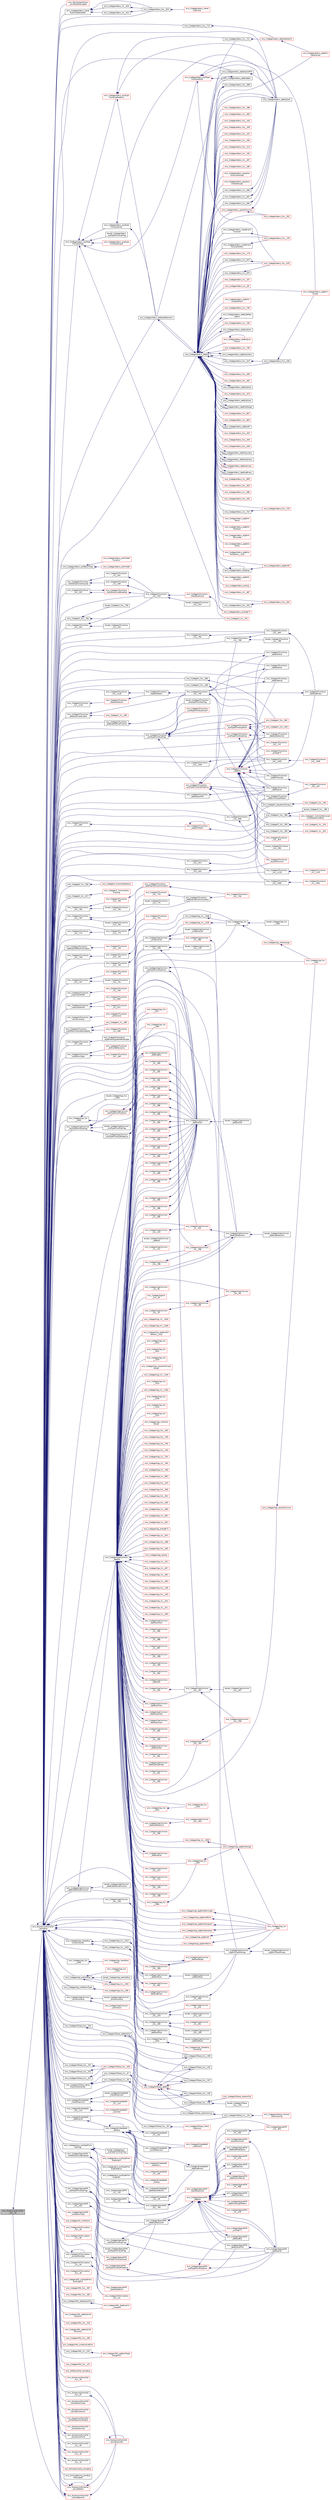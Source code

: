 digraph "omc_ExpressionDumpTpl_fun__22"
{
  edge [fontname="Helvetica",fontsize="10",labelfontname="Helvetica",labelfontsize="10"];
  node [fontname="Helvetica",fontsize="10",shape=record];
  rankdir="LR";
  Node118337 [label="omc_ExpressionDumpTpl\l_fun__22",height=0.2,width=0.4,color="black", fillcolor="grey75", style="filled", fontcolor="black"];
  Node118337 -> Node118338 [dir="back",color="midnightblue",fontsize="10",style="solid",fontname="Helvetica"];
  Node118338 [label="omc_ExpressionDumpTpl\l_dumpExp",height=0.2,width=0.4,color="black", fillcolor="white", style="filled",URL="$d7/ddf/_expression_dump_tpl_8h.html#af778d6f743788d1389d2fb2e53ea7c25"];
  Node118338 -> Node118339 [dir="back",color="midnightblue",fontsize="10",style="solid",fontname="Helvetica"];
  Node118339 [label="omc_CodegenAdevs_literal\lExpConstBoxedVal",height=0.2,width=0.4,color="black", fillcolor="white", style="filled",URL="$d9/daa/_codegen_adevs_8h.html#a64800dd7b1847f414adfb881cda70ecd"];
  Node118339 -> Node118340 [dir="back",color="midnightblue",fontsize="10",style="solid",fontname="Helvetica"];
  Node118340 [label="omc_CodegenAdevs_fun__815",height=0.2,width=0.4,color="black", fillcolor="white", style="filled",URL="$de/de9/_codegen_adevs_8c.html#a250882252dc1f6e7aedfa7f22f14b9a6"];
  Node118340 -> Node118341 [dir="back",color="midnightblue",fontsize="10",style="solid",fontname="Helvetica"];
  Node118341 [label="omc_CodegenAdevs_literal\lExpConst",height=0.2,width=0.4,color="red", fillcolor="white", style="filled",URL="$d9/daa/_codegen_adevs_8h.html#a1fe04343cf462023df1f3bed6d520520"];
  Node118339 -> Node118343 [dir="back",color="midnightblue",fontsize="10",style="solid",fontname="Helvetica"];
  Node118343 [label="omc_CodegenAdevs_lm__814",height=0.2,width=0.4,color="black", fillcolor="white", style="filled",URL="$de/de9/_codegen_adevs_8c.html#a7498168b3a1f11a33d84efe97b4de12b"];
  Node118343 -> Node118340 [dir="back",color="midnightblue",fontsize="10",style="solid",fontname="Helvetica"];
  Node118339 -> Node118344 [dir="back",color="midnightblue",fontsize="10",style="solid",fontname="Helvetica"];
  Node118344 [label="omc_CodegenAdevs_lm__813",height=0.2,width=0.4,color="black", fillcolor="white", style="filled",URL="$de/de9/_codegen_adevs_8c.html#ac0729b5f434325e9102d741085eba91c"];
  Node118344 -> Node118340 [dir="back",color="midnightblue",fontsize="10",style="solid",fontname="Helvetica"];
  Node118338 -> Node118340 [dir="back",color="midnightblue",fontsize="10",style="solid",fontname="Helvetica"];
  Node118338 -> Node118345 [dir="back",color="midnightblue",fontsize="10",style="solid",fontname="Helvetica"];
  Node118345 [label="omc_CodegenAdevs_expType\lFromExpFlag",height=0.2,width=0.4,color="black", fillcolor="white", style="filled",URL="$d9/daa/_codegen_adevs_8h.html#a15e104ebdce8afeca02ff380b8ac37e7"];
  Node118345 -> Node118346 [dir="back",color="midnightblue",fontsize="10",style="solid",fontname="Helvetica"];
  Node118346 [label="boxptr_CodegenAdevs\l_expTypeFromExpFlag",height=0.2,width=0.4,color="black", fillcolor="white", style="filled",URL="$d9/daa/_codegen_adevs_8h.html#ae6816cfeb2554ad6b4408c685a5df5ef"];
  Node118345 -> Node118347 [dir="back",color="midnightblue",fontsize="10",style="solid",fontname="Helvetica"];
  Node118347 [label="omc_CodegenAdevs_expType\lFromExpArrayIf",height=0.2,width=0.4,color="red", fillcolor="white", style="filled",URL="$d9/daa/_codegen_adevs_8h.html#a9f20ff6e356c61d61fdd3192f595ea9e"];
  Node118345 -> Node118589 [dir="back",color="midnightblue",fontsize="10",style="solid",fontname="Helvetica"];
  Node118589 [label="omc_CodegenAdevs_expType\lFromExpArray",height=0.2,width=0.4,color="black", fillcolor="white", style="filled",URL="$d9/daa/_codegen_adevs_8h.html#a3a0957f512b9ab415460365fbff87e67"];
  Node118589 -> Node118454 [dir="back",color="midnightblue",fontsize="10",style="solid",fontname="Helvetica"];
  Node118454 [label="omc_CodegenAdevs_daeExpReduction",height=0.2,width=0.4,color="black", fillcolor="white", style="filled",URL="$d9/daa/_codegen_adevs_8h.html#a2bbe7fcbc87f87085de292ffdd71d7c6"];
  Node118454 -> Node118350 [dir="back",color="midnightblue",fontsize="10",style="solid",fontname="Helvetica"];
  Node118350 [label="omc_CodegenAdevs_daeExp",height=0.2,width=0.4,color="black", fillcolor="white", style="filled",URL="$d9/daa/_codegen_adevs_8h.html#a9de74b5acd9c15114c4688310c75a1dd"];
  Node118350 -> Node118351 [dir="back",color="midnightblue",fontsize="10",style="solid",fontname="Helvetica"];
  Node118351 [label="omc_CodegenAdevs_assertCommon",height=0.2,width=0.4,color="red", fillcolor="white", style="filled",URL="$d9/daa/_codegen_adevs_8h.html#ae91d938868dfa791c3ca0c4fa94bef8c"];
  Node118351 -> Node118352 [dir="back",color="midnightblue",fontsize="10",style="solid",fontname="Helvetica"];
  Node118352 [label="omc_CodegenAdevs_daeExpCall",height=0.2,width=0.4,color="black", fillcolor="white", style="filled",URL="$d9/daa/_codegen_adevs_8h.html#a2868f70df29d08d9b1b068937069ec6b"];
  Node118352 -> Node118350 [dir="back",color="midnightblue",fontsize="10",style="solid",fontname="Helvetica"];
  Node118351 -> Node118426 [dir="back",color="midnightblue",fontsize="10",style="solid",fontname="Helvetica"];
  Node118426 [label="omc_CodegenAdevs_fun__202",height=0.2,width=0.4,color="red", fillcolor="white", style="filled",URL="$de/de9/_codegen_adevs_8c.html#a56c6f22dad4030cfa080834d4833ecf2"];
  Node118350 -> Node118431 [dir="back",color="midnightblue",fontsize="10",style="solid",fontname="Helvetica"];
  Node118431 [label="omc_CodegenAdevs_algStmt\lAssignPattern",height=0.2,width=0.4,color="red", fillcolor="white", style="filled",URL="$d9/daa/_codegen_adevs_8h.html#a00909c54c1155227f29ecf3ec82689c9"];
  Node118350 -> Node118432 [dir="back",color="midnightblue",fontsize="10",style="solid",fontname="Helvetica"];
  Node118432 [label="omc_CodegenAdevs_lm__749",height=0.2,width=0.4,color="red", fillcolor="white", style="filled",URL="$de/de9/_codegen_adevs_8c.html#a084dfe4cf9282a1a2030dd3c5cb4723a"];
  Node118350 -> Node118435 [dir="back",color="midnightblue",fontsize="10",style="solid",fontname="Helvetica"];
  Node118435 [label="omc_CodegenAdevs_daeExpMeta\lOption",height=0.2,width=0.4,color="black", fillcolor="white", style="filled",URL="$d9/daa/_codegen_adevs_8h.html#a29b4c7126109421f90304d143f75d51c"];
  Node118435 -> Node118350 [dir="back",color="midnightblue",fontsize="10",style="solid",fontname="Helvetica"];
  Node118350 -> Node118436 [dir="back",color="midnightblue",fontsize="10",style="solid",fontname="Helvetica"];
  Node118436 [label="omc_CodegenAdevs_lm__745",height=0.2,width=0.4,color="red", fillcolor="white", style="filled",URL="$de/de9/_codegen_adevs_8c.html#a34ef673beae306852ca5d5a05054d221"];
  Node118350 -> Node118438 [dir="back",color="midnightblue",fontsize="10",style="solid",fontname="Helvetica"];
  Node118438 [label="omc_CodegenAdevs_daeExpCons",height=0.2,width=0.4,color="black", fillcolor="white", style="filled",URL="$d9/daa/_codegen_adevs_8h.html#a86a3fd6e617f8587808b6c5bb33730d9"];
  Node118438 -> Node118350 [dir="back",color="midnightblue",fontsize="10",style="solid",fontname="Helvetica"];
  Node118350 -> Node118439 [dir="back",color="midnightblue",fontsize="10",style="solid",fontname="Helvetica"];
  Node118439 [label="omc_CodegenAdevs_daeExpList\lToCons",height=0.2,width=0.4,color="red", fillcolor="white", style="filled",URL="$d9/daa/_codegen_adevs_8h.html#a47ba5fd62c4c0d119899f2c60fce61c2"];
  Node118439 -> Node118439 [dir="back",color="midnightblue",fontsize="10",style="solid",fontname="Helvetica"];
  Node118350 -> Node118441 [dir="back",color="midnightblue",fontsize="10",style="solid",fontname="Helvetica"];
  Node118441 [label="omc_CodegenAdevs_lm__739",height=0.2,width=0.4,color="red", fillcolor="white", style="filled",URL="$de/de9/_codegen_adevs_8c.html#af42fbef6083f968b855f48b3ed515dd5"];
  Node118350 -> Node118449 [dir="back",color="midnightblue",fontsize="10",style="solid",fontname="Helvetica"];
  Node118449 [label="omc_CodegenAdevs_daeExpUnbox",height=0.2,width=0.4,color="black", fillcolor="white", style="filled",URL="$d9/daa/_codegen_adevs_8h.html#a9beb8561e553f54e42d40fa7de9e591f"];
  Node118449 -> Node118350 [dir="back",color="midnightblue",fontsize="10",style="solid",fontname="Helvetica"];
  Node118350 -> Node118450 [dir="back",color="midnightblue",fontsize="10",style="solid",fontname="Helvetica"];
  Node118450 [label="omc_CodegenAdevs_daeExpBox",height=0.2,width=0.4,color="black", fillcolor="white", style="filled",URL="$d9/daa/_codegen_adevs_8h.html#a873bbb125771832956370f6c5cb0c867"];
  Node118450 -> Node118350 [dir="back",color="midnightblue",fontsize="10",style="solid",fontname="Helvetica"];
  Node118350 -> Node118451 [dir="back",color="midnightblue",fontsize="10",style="solid",fontname="Helvetica"];
  Node118451 [label="omc_CodegenAdevs_fun__725",height=0.2,width=0.4,color="red", fillcolor="white", style="filled",URL="$de/de9/_codegen_adevs_8c.html#a0813236bbee1f77830ef1542549eb3fa"];
  Node118350 -> Node118452 [dir="back",color="midnightblue",fontsize="10",style="solid",fontname="Helvetica"];
  Node118452 [label="omc_CodegenAdevs_lm__723",height=0.2,width=0.4,color="black", fillcolor="white", style="filled",URL="$de/de9/_codegen_adevs_8c.html#a4e2d525e9d4ff53709d9bba41bd53ba1"];
  Node118452 -> Node118451 [dir="back",color="midnightblue",fontsize="10",style="solid",fontname="Helvetica"];
  Node118350 -> Node118453 [dir="back",color="midnightblue",fontsize="10",style="solid",fontname="Helvetica"];
  Node118453 [label="omc_CodegenAdevs_lm__711",height=0.2,width=0.4,color="black", fillcolor="white", style="filled",URL="$de/de9/_codegen_adevs_8c.html#a40c76f364bafefc59472c59792bc1be3"];
  Node118453 -> Node118359 [dir="back",color="midnightblue",fontsize="10",style="solid",fontname="Helvetica"];
  Node118359 [label="omc_CodegenAdevs_daeExpMatch2",height=0.2,width=0.4,color="red", fillcolor="white", style="filled",URL="$d9/daa/_codegen_adevs_8h.html#a801195a161cb3a044c289a6bb21990a0"];
  Node118359 -> Node118361 [dir="back",color="midnightblue",fontsize="10",style="solid",fontname="Helvetica"];
  Node118361 [label="omc_CodegenAdevs_algStmt\lTupleAssign",height=0.2,width=0.4,color="red", fillcolor="white", style="filled",URL="$d9/daa/_codegen_adevs_8h.html#a630d4b9942ac3f5f147f27e550363a5d"];
  Node118350 -> Node118454 [dir="back",color="midnightblue",fontsize="10",style="solid",fontname="Helvetica"];
  Node118350 -> Node118455 [dir="back",color="midnightblue",fontsize="10",style="solid",fontname="Helvetica"];
  Node118455 [label="omc_CodegenAdevs_fun__693",height=0.2,width=0.4,color="red", fillcolor="white", style="filled",URL="$de/de9/_codegen_adevs_8c.html#a365dd3ae9a1f3d169be9570051228767"];
  Node118350 -> Node118457 [dir="back",color="midnightblue",fontsize="10",style="solid",fontname="Helvetica"];
  Node118457 [label="omc_CodegenAdevs_fun__689",height=0.2,width=0.4,color="black", fillcolor="white", style="filled",URL="$de/de9/_codegen_adevs_8c.html#afac417c10952c1cf6b2cadc7a47e040f"];
  Node118457 -> Node118454 [dir="back",color="midnightblue",fontsize="10",style="solid",fontname="Helvetica"];
  Node118350 -> Node118458 [dir="back",color="midnightblue",fontsize="10",style="solid",fontname="Helvetica"];
  Node118458 [label="omc_CodegenAdevs_fun__687",height=0.2,width=0.4,color="red", fillcolor="white", style="filled",URL="$de/de9/_codegen_adevs_8c.html#a070af6d7890e160bc6de0c7e094ec16c"];
  Node118350 -> Node118460 [dir="back",color="midnightblue",fontsize="10",style="solid",fontname="Helvetica"];
  Node118460 [label="omc_CodegenAdevs_daeExpSize",height=0.2,width=0.4,color="black", fillcolor="white", style="filled",URL="$d9/daa/_codegen_adevs_8h.html#a5446a46749e18838d40ac4172b52a013"];
  Node118460 -> Node118350 [dir="back",color="midnightblue",fontsize="10",style="solid",fontname="Helvetica"];
  Node118350 -> Node118461 [dir="back",color="midnightblue",fontsize="10",style="solid",fontname="Helvetica"];
  Node118461 [label="omc_CodegenAdevs_daeExpCallPre",height=0.2,width=0.4,color="black", fillcolor="white", style="filled",URL="$d9/daa/_codegen_adevs_8h.html#ae1a7deecfe52ddd7b23ef95d5a0223c0"];
  Node118461 -> Node118352 [dir="back",color="midnightblue",fontsize="10",style="solid",fontname="Helvetica"];
  Node118350 -> Node118444 [dir="back",color="midnightblue",fontsize="10",style="solid",fontname="Helvetica"];
  Node118444 [label="omc_CodegenAdevs_fun__676",height=0.2,width=0.4,color="red", fillcolor="white", style="filled",URL="$de/de9/_codegen_adevs_8c.html#a3ba8f3c99bb6eb42321e28a2282ed425"];
  Node118350 -> Node118462 [dir="back",color="midnightblue",fontsize="10",style="solid",fontname="Helvetica"];
  Node118462 [label="omc_CodegenAdevs_lm__675",height=0.2,width=0.4,color="black", fillcolor="white", style="filled",URL="$de/de9/_codegen_adevs_8c.html#a9853e3e33e2688f48739d5922504bd58"];
  Node118462 -> Node118444 [dir="back",color="midnightblue",fontsize="10",style="solid",fontname="Helvetica"];
  Node118350 -> Node118463 [dir="back",color="midnightblue",fontsize="10",style="solid",fontname="Helvetica"];
  Node118463 [label="omc_CodegenAdevs_lm__673",height=0.2,width=0.4,color="black", fillcolor="white", style="filled",URL="$de/de9/_codegen_adevs_8c.html#a7dbd8151768853b2608709672cc35081"];
  Node118463 -> Node118444 [dir="back",color="midnightblue",fontsize="10",style="solid",fontname="Helvetica"];
  Node118350 -> Node118464 [dir="back",color="midnightblue",fontsize="10",style="solid",fontname="Helvetica"];
  Node118464 [label="omc_CodegenAdevs_fun__672",height=0.2,width=0.4,color="red", fillcolor="white", style="filled",URL="$de/de9/_codegen_adevs_8c.html#ac8f0794a2bbe93f276871e20ee0e4ecf"];
  Node118350 -> Node118465 [dir="back",color="midnightblue",fontsize="10",style="solid",fontname="Helvetica"];
  Node118465 [label="omc_CodegenAdevs_daeExpCast",height=0.2,width=0.4,color="black", fillcolor="white", style="filled",URL="$d9/daa/_codegen_adevs_8h.html#a6f7bcd15afe17f36985b2a8bbe1ccf56"];
  Node118465 -> Node118350 [dir="back",color="midnightblue",fontsize="10",style="solid",fontname="Helvetica"];
  Node118350 -> Node118466 [dir="back",color="midnightblue",fontsize="10",style="solid",fontname="Helvetica"];
  Node118466 [label="omc_CodegenAdevs_daeExpRange",height=0.2,width=0.4,color="black", fillcolor="white", style="filled",URL="$d9/daa/_codegen_adevs_8h.html#aabcaf10b5a6320415495d5e5021ece0a"];
  Node118466 -> Node118350 [dir="back",color="midnightblue",fontsize="10",style="solid",fontname="Helvetica"];
  Node118350 -> Node118467 [dir="back",color="midnightblue",fontsize="10",style="solid",fontname="Helvetica"];
  Node118467 [label="omc_CodegenAdevs_lm__667",height=0.2,width=0.4,color="red", fillcolor="white", style="filled",URL="$de/de9/_codegen_adevs_8c.html#ac2da2c6e79ce24417dda53eabf692104"];
  Node118350 -> Node118471 [dir="back",color="midnightblue",fontsize="10",style="solid",fontname="Helvetica"];
  Node118471 [label="omc_CodegenAdevs_lm__663",height=0.2,width=0.4,color="red", fillcolor="white", style="filled",URL="$de/de9/_codegen_adevs_8c.html#ab0bec96c09a56938b8284214320131b7"];
  Node118350 -> Node118352 [dir="back",color="midnightblue",fontsize="10",style="solid",fontname="Helvetica"];
  Node118350 -> Node118474 [dir="back",color="midnightblue",fontsize="10",style="solid",fontname="Helvetica"];
  Node118474 [label="omc_CodegenAdevs_lm__648",height=0.2,width=0.4,color="black", fillcolor="white", style="filled",URL="$de/de9/_codegen_adevs_8c.html#a8f48ec33deb548c7efcb67547f0afffa"];
  Node118474 -> Node118352 [dir="back",color="midnightblue",fontsize="10",style="solid",fontname="Helvetica"];
  Node118350 -> Node118475 [dir="back",color="midnightblue",fontsize="10",style="solid",fontname="Helvetica"];
  Node118475 [label="omc_CodegenAdevs_lm__647",height=0.2,width=0.4,color="black", fillcolor="white", style="filled",URL="$de/de9/_codegen_adevs_8c.html#a87d96e4a5f0888aa6bc54a3db7937501"];
  Node118475 -> Node118352 [dir="back",color="midnightblue",fontsize="10",style="solid",fontname="Helvetica"];
  Node118350 -> Node118476 [dir="back",color="midnightblue",fontsize="10",style="solid",fontname="Helvetica"];
  Node118476 [label="omc_CodegenAdevs_lm__646",height=0.2,width=0.4,color="black", fillcolor="white", style="filled",URL="$de/de9/_codegen_adevs_8c.html#aa612a58a53c6290e6e8109e8adcffe54"];
  Node118476 -> Node118352 [dir="back",color="midnightblue",fontsize="10",style="solid",fontname="Helvetica"];
  Node118350 -> Node118349 [dir="back",color="midnightblue",fontsize="10",style="solid",fontname="Helvetica"];
  Node118349 [label="omc_CodegenAdevs_daeExpIf",height=0.2,width=0.4,color="black", fillcolor="white", style="filled",URL="$d9/daa/_codegen_adevs_8h.html#a95470060820c24d97cf1ca6a52eacc6e"];
  Node118349 -> Node118350 [dir="back",color="midnightblue",fontsize="10",style="solid",fontname="Helvetica"];
  Node118350 -> Node118477 [dir="back",color="midnightblue",fontsize="10",style="solid",fontname="Helvetica"];
  Node118477 [label="omc_CodegenAdevs_fun__637",height=0.2,width=0.4,color="red", fillcolor="white", style="filled",URL="$de/de9/_codegen_adevs_8c.html#a91fd61867266ed1ff7de4494163f900d"];
  Node118350 -> Node118483 [dir="back",color="midnightblue",fontsize="10",style="solid",fontname="Helvetica"];
  Node118483 [label="omc_CodegenAdevs_fun__634",height=0.2,width=0.4,color="red", fillcolor="white", style="filled",URL="$de/de9/_codegen_adevs_8c.html#a3c8b202057eb7122436634093ef7e29d"];
  Node118350 -> Node118485 [dir="back",color="midnightblue",fontsize="10",style="solid",fontname="Helvetica"];
  Node118485 [label="omc_CodegenAdevs_fun__630",height=0.2,width=0.4,color="red", fillcolor="white", style="filled",URL="$de/de9/_codegen_adevs_8c.html#afe222b62553e4bec6e7a2a203d5dcd2d"];
  Node118350 -> Node118486 [dir="back",color="midnightblue",fontsize="10",style="solid",fontname="Helvetica"];
  Node118486 [label="omc_CodegenAdevs_daeExpLunary",height=0.2,width=0.4,color="black", fillcolor="white", style="filled",URL="$d9/daa/_codegen_adevs_8h.html#abcea849fd22607679f40adcad674a9d4"];
  Node118486 -> Node118350 [dir="back",color="midnightblue",fontsize="10",style="solid",fontname="Helvetica"];
  Node118350 -> Node118487 [dir="back",color="midnightblue",fontsize="10",style="solid",fontname="Helvetica"];
  Node118487 [label="omc_CodegenAdevs_daeExpLbinary",height=0.2,width=0.4,color="black", fillcolor="white", style="filled",URL="$d9/daa/_codegen_adevs_8h.html#a022b0b20bf2bd68d8ca5a41f2d3c6701"];
  Node118487 -> Node118350 [dir="back",color="midnightblue",fontsize="10",style="solid",fontname="Helvetica"];
  Node118350 -> Node118488 [dir="back",color="midnightblue",fontsize="10",style="solid",fontname="Helvetica"];
  Node118488 [label="omc_CodegenAdevs_daeExpUnary",height=0.2,width=0.4,color="red", fillcolor="white", style="filled",URL="$d9/daa/_codegen_adevs_8h.html#a3587cde9eea5b22299eb569f4fbef51a"];
  Node118488 -> Node118350 [dir="back",color="midnightblue",fontsize="10",style="solid",fontname="Helvetica"];
  Node118350 -> Node118490 [dir="back",color="midnightblue",fontsize="10",style="solid",fontname="Helvetica"];
  Node118490 [label="omc_CodegenAdevs_daeExpBinary",height=0.2,width=0.4,color="black", fillcolor="white", style="filled",URL="$d9/daa/_codegen_adevs_8h.html#afa1915101bdb3a3d03845a6c1fb08846"];
  Node118490 -> Node118350 [dir="back",color="midnightblue",fontsize="10",style="solid",fontname="Helvetica"];
  Node118350 -> Node118491 [dir="back",color="midnightblue",fontsize="10",style="solid",fontname="Helvetica"];
  Node118491 [label="omc_CodegenAdevs_lm__609",height=0.2,width=0.4,color="red", fillcolor="white", style="filled",URL="$de/de9/_codegen_adevs_8c.html#aa8233046e28a7ed22d8700402d957dd2"];
  Node118350 -> Node118503 [dir="back",color="midnightblue",fontsize="10",style="solid",fontname="Helvetica"];
  Node118503 [label="omc_CodegenAdevs_fun__603",height=0.2,width=0.4,color="red", fillcolor="white", style="filled",URL="$de/de9/_codegen_adevs_8c.html#a577fa8ae15f1f431ead56fcd688049f1"];
  Node118350 -> Node118514 [dir="back",color="midnightblue",fontsize="10",style="solid",fontname="Helvetica"];
  Node118514 [label="omc_CodegenAdevs_lm__596",height=0.2,width=0.4,color="red", fillcolor="white", style="filled",URL="$de/de9/_codegen_adevs_8c.html#ae4d4d965db9f84d858d49584bbe3a423"];
  Node118350 -> Node118515 [dir="back",color="midnightblue",fontsize="10",style="solid",fontname="Helvetica"];
  Node118515 [label="omc_CodegenAdevs_fun__591",height=0.2,width=0.4,color="red", fillcolor="white", style="filled",URL="$de/de9/_codegen_adevs_8c.html#a20855c34c8781ef07dd85460b6014cbb"];
  Node118350 -> Node118363 [dir="back",color="midnightblue",fontsize="10",style="solid",fontname="Helvetica"];
  Node118363 [label="omc_CodegenAdevs_elseExpr",height=0.2,width=0.4,color="black", fillcolor="white", style="filled",URL="$d9/daa/_codegen_adevs_8h.html#a93633c2b3ffe3a28478265f495ee9fb0"];
  Node118363 -> Node118363 [dir="back",color="midnightblue",fontsize="10",style="solid",fontname="Helvetica"];
  Node118363 -> Node118364 [dir="back",color="midnightblue",fontsize="10",style="solid",fontname="Helvetica"];
  Node118364 [label="omc_CodegenAdevs_algStmtIf",height=0.2,width=0.4,color="red", fillcolor="white", style="filled",URL="$d9/daa/_codegen_adevs_8h.html#ae772372ee060e27b4810aaa650e36c79"];
  Node118350 -> Node118524 [dir="back",color="midnightblue",fontsize="10",style="solid",fontname="Helvetica"];
  Node118524 [label="omc_CodegenAdevs_algStmt\lReinit",height=0.2,width=0.4,color="red", fillcolor="white", style="filled",URL="$d9/daa/_codegen_adevs_8h.html#a8773037bc8cb8b48346481709d01beb0"];
  Node118350 -> Node118525 [dir="back",color="midnightblue",fontsize="10",style="solid",fontname="Helvetica"];
  Node118525 [label="omc_CodegenAdevs_algStmt\lNoretcall",height=0.2,width=0.4,color="red", fillcolor="white", style="filled",URL="$d9/daa/_codegen_adevs_8h.html#a399c9f0ed9c3087de551ca834e1bfd4e"];
  Node118350 -> Node118526 [dir="back",color="midnightblue",fontsize="10",style="solid",fontname="Helvetica"];
  Node118526 [label="omc_CodegenAdevs_algStmt\lTerminate",height=0.2,width=0.4,color="red", fillcolor="white", style="filled",URL="$d9/daa/_codegen_adevs_8h.html#abd3bbd25f24f5d76d28a67034329a864"];
  Node118350 -> Node118375 [dir="back",color="midnightblue",fontsize="10",style="solid",fontname="Helvetica"];
  Node118375 [label="omc_CodegenAdevs_algStmt\lWhile",height=0.2,width=0.4,color="red", fillcolor="white", style="filled",URL="$d9/daa/_codegen_adevs_8h.html#ab3cdafeba9b706c34d7138105972a49c"];
  Node118350 -> Node118527 [dir="back",color="midnightblue",fontsize="10",style="solid",fontname="Helvetica"];
  Node118527 [label="omc_CodegenAdevs_algStmt\lForGeneric__impl",height=0.2,width=0.4,color="red", fillcolor="white", style="filled",URL="$d9/daa/_codegen_adevs_8h.html#aed2f979b07676a696948048ee880f735"];
  Node118350 -> Node118529 [dir="back",color="midnightblue",fontsize="10",style="solid",fontname="Helvetica"];
  Node118529 [label="omc_CodegenAdevs_fun__554",height=0.2,width=0.4,color="red", fillcolor="white", style="filled",URL="$de/de9/_codegen_adevs_8c.html#ad4ff88c7748d0ce1fa7c7277ba3649df"];
  Node118350 -> Node118531 [dir="back",color="midnightblue",fontsize="10",style="solid",fontname="Helvetica"];
  Node118531 [label="omc_CodegenAdevs_fun__551",height=0.2,width=0.4,color="black", fillcolor="white", style="filled",URL="$de/de9/_codegen_adevs_8c.html#a1a9acbda57f12f4a3385cdb901071675"];
  Node118531 -> Node118529 [dir="back",color="midnightblue",fontsize="10",style="solid",fontname="Helvetica"];
  Node118350 -> Node118364 [dir="back",color="midnightblue",fontsize="10",style="solid",fontname="Helvetica"];
  Node118350 -> Node118361 [dir="back",color="midnightblue",fontsize="10",style="solid",fontname="Helvetica"];
  Node118350 -> Node118513 [dir="back",color="midnightblue",fontsize="10",style="solid",fontname="Helvetica"];
  Node118513 [label="omc_CodegenAdevs_algStmt\lAssignArr",height=0.2,width=0.4,color="red", fillcolor="white", style="filled",URL="$d9/daa/_codegen_adevs_8h.html#a151b556351711becefce08925c04a07b"];
  Node118350 -> Node118448 [dir="back",color="midnightblue",fontsize="10",style="solid",fontname="Helvetica"];
  Node118448 [label="omc_CodegenAdevs_algStmt\lAssign",height=0.2,width=0.4,color="red", fillcolor="white", style="filled",URL="$d9/daa/_codegen_adevs_8h.html#a46eae325d40c0791a20b5aac9e059be4"];
  Node118350 -> Node118447 [dir="back",color="midnightblue",fontsize="10",style="solid",fontname="Helvetica"];
  Node118447 [label="omc_CodegenAdevs_fun__528",height=0.2,width=0.4,color="black", fillcolor="white", style="filled",URL="$de/de9/_codegen_adevs_8c.html#a67a4dee30977bda77c6c00e03e23d424"];
  Node118447 -> Node118448 [dir="back",color="midnightblue",fontsize="10",style="solid",fontname="Helvetica"];
  Node118350 -> Node118532 [dir="back",color="midnightblue",fontsize="10",style="solid",fontname="Helvetica"];
  Node118532 [label="omc_CodegenAdevs_fun__527",height=0.2,width=0.4,color="black", fillcolor="white", style="filled",URL="$de/de9/_codegen_adevs_8c.html#a76149690a88eedbb6f9da3f2068d6caf"];
  Node118532 -> Node118447 [dir="back",color="midnightblue",fontsize="10",style="solid",fontname="Helvetica"];
  Node118350 -> Node118533 [dir="back",color="midnightblue",fontsize="10",style="solid",fontname="Helvetica"];
  Node118533 [label="omc_CodegenAdevs_extArgF77",height=0.2,width=0.4,color="red", fillcolor="white", style="filled",URL="$d9/daa/_codegen_adevs_8h.html#a9faa2f290e29979d52eec13cc9509f27"];
  Node118350 -> Node118517 [dir="back",color="midnightblue",fontsize="10",style="solid",fontname="Helvetica"];
  Node118517 [label="omc_CodegenAdevs_extArg",height=0.2,width=0.4,color="red", fillcolor="white", style="filled",URL="$d9/daa/_codegen_adevs_8h.html#a875ba680975fc8fb302266eca7c9a1a3"];
  Node118350 -> Node118536 [dir="back",color="midnightblue",fontsize="10",style="solid",fontname="Helvetica"];
  Node118536 [label="omc_CodegenAdevs_lm__487",height=0.2,width=0.4,color="red", fillcolor="white", style="filled",URL="$de/de9/_codegen_adevs_8c.html#a15cd71f0533c8c087d06fb9667479ccb"];
  Node118350 -> Node118539 [dir="back",color="midnightblue",fontsize="10",style="solid",fontname="Helvetica"];
  Node118539 [label="omc_CodegenAdevs_fun__486",height=0.2,width=0.4,color="red", fillcolor="white", style="filled",URL="$de/de9/_codegen_adevs_8c.html#a9b49274630567b8c848db92d06d9bf37"];
  Node118350 -> Node118540 [dir="back",color="midnightblue",fontsize="10",style="solid",fontname="Helvetica"];
  Node118540 [label="omc_CodegenAdevs_lm__450",height=0.2,width=0.4,color="red", fillcolor="white", style="filled",URL="$de/de9/_codegen_adevs_8c.html#a7b8cdb471a50c6eaab26706f4b056f6a"];
  Node118350 -> Node118544 [dir="back",color="midnightblue",fontsize="10",style="solid",fontname="Helvetica"];
  Node118544 [label="omc_CodegenAdevs_fun__442",height=0.2,width=0.4,color="red", fillcolor="white", style="filled",URL="$de/de9/_codegen_adevs_8c.html#a8574b47367e980d1676ea1e352c90b5d"];
  Node118350 -> Node118547 [dir="back",color="midnightblue",fontsize="10",style="solid",fontname="Helvetica"];
  Node118547 [label="omc_CodegenAdevs_fun__439",height=0.2,width=0.4,color="red", fillcolor="white", style="filled",URL="$de/de9/_codegen_adevs_8c.html#a2bfeaab6fc91f5a6a2ccabb898b1d740"];
  Node118350 -> Node118558 [dir="back",color="midnightblue",fontsize="10",style="solid",fontname="Helvetica"];
  Node118558 [label="omc_CodegenAdevs_fun__437",height=0.2,width=0.4,color="red", fillcolor="white", style="filled",URL="$de/de9/_codegen_adevs_8c.html#a53215a1d88d6c1a2b3ade836a1b2efd7"];
  Node118350 -> Node118559 [dir="back",color="midnightblue",fontsize="10",style="solid",fontname="Helvetica"];
  Node118559 [label="omc_CodegenAdevs_lm__436",height=0.2,width=0.4,color="red", fillcolor="white", style="filled",URL="$de/de9/_codegen_adevs_8c.html#a43af5ba0db9d2a83294505a4a8804607"];
  Node118350 -> Node118560 [dir="back",color="midnightblue",fontsize="10",style="solid",fontname="Helvetica"];
  Node118560 [label="omc_CodegenAdevs_fun__213",height=0.2,width=0.4,color="red", fillcolor="white", style="filled",URL="$de/de9/_codegen_adevs_8c.html#a39642cc8460e77254313d6f499533e4d"];
  Node118350 -> Node118426 [dir="back",color="midnightblue",fontsize="10",style="solid",fontname="Helvetica"];
  Node118350 -> Node118563 [dir="back",color="midnightblue",fontsize="10",style="solid",fontname="Helvetica"];
  Node118563 [label="omc_CodegenAdevs_lm__192",height=0.2,width=0.4,color="red", fillcolor="white", style="filled",URL="$de/de9/_codegen_adevs_8c.html#a11caa0bd08f73384c5eb72e8e613dc0f"];
  Node118350 -> Node118564 [dir="back",color="midnightblue",fontsize="10",style="solid",fontname="Helvetica"];
  Node118564 [label="omc_CodegenAdevs_lm__187",height=0.2,width=0.4,color="red", fillcolor="white", style="filled",URL="$de/de9/_codegen_adevs_8c.html#aec0099413e410ff36059fc726a684cd0"];
  Node118350 -> Node118565 [dir="back",color="midnightblue",fontsize="10",style="solid",fontname="Helvetica"];
  Node118565 [label="omc_CodegenAdevs_lm__186",height=0.2,width=0.4,color="red", fillcolor="white", style="filled",URL="$de/de9/_codegen_adevs_8c.html#aaa30945744e4aad83f2fa48c7abeefac"];
  Node118350 -> Node118566 [dir="back",color="midnightblue",fontsize="10",style="solid",fontname="Helvetica"];
  Node118566 [label="omc_CodegenAdevs_equation\lArrayCallAssign",height=0.2,width=0.4,color="red", fillcolor="white", style="filled",URL="$d9/daa/_codegen_adevs_8h.html#a3d764ac8d2fb896085911c271f5964d2"];
  Node118350 -> Node118567 [dir="back",color="midnightblue",fontsize="10",style="solid",fontname="Helvetica"];
  Node118567 [label="omc_CodegenAdevs_equation\lSimpleAssign",height=0.2,width=0.4,color="red", fillcolor="white", style="filled",URL="$d9/daa/_codegen_adevs_8h.html#a09f09642c67508c49d51283dfb7e3e02"];
  Node118350 -> Node118568 [dir="back",color="midnightblue",fontsize="10",style="solid",fontname="Helvetica"];
  Node118568 [label="omc_CodegenAdevs_fun__176",height=0.2,width=0.4,color="red", fillcolor="white", style="filled",URL="$de/de9/_codegen_adevs_8c.html#ac877b05c790b2c4d426cf30d0b89ab6b"];
  Node118350 -> Node118576 [dir="back",color="midnightblue",fontsize="10",style="solid",fontname="Helvetica"];
  Node118576 [label="omc_CodegenAdevs_fun__174",height=0.2,width=0.4,color="red", fillcolor="white", style="filled",URL="$de/de9/_codegen_adevs_8c.html#a8fcd84ae6beb69fd519e93ab5dfc5963"];
  Node118350 -> Node118582 [dir="back",color="midnightblue",fontsize="10",style="solid",fontname="Helvetica"];
  Node118582 [label="omc_CodegenAdevs_makeEvent\lFuncCall",height=0.2,width=0.4,color="black", fillcolor="white", style="filled",URL="$d9/daa/_codegen_adevs_8h.html#aa67ea2525b8519c56f6d523a9f70f3f0"];
  Node118582 -> Node118568 [dir="back",color="midnightblue",fontsize="10",style="solid",fontname="Helvetica"];
  Node118350 -> Node118583 [dir="back",color="midnightblue",fontsize="10",style="solid",fontname="Helvetica"];
  Node118583 [label="omc_CodegenAdevs_makeEvent\lFuncCallForDiv",height=0.2,width=0.4,color="black", fillcolor="white", style="filled",URL="$d9/daa/_codegen_adevs_8h.html#afff2e8233527ec405b1f0e4402d8c2fe"];
  Node118583 -> Node118568 [dir="back",color="midnightblue",fontsize="10",style="solid",fontname="Helvetica"];
  Node118350 -> Node118584 [dir="back",color="midnightblue",fontsize="10",style="solid",fontname="Helvetica"];
  Node118584 [label="omc_CodegenAdevs_lm__107",height=0.2,width=0.4,color="red", fillcolor="white", style="filled",URL="$de/de9/_codegen_adevs_8c.html#a5a1c5c2ffee7a64a62c14ce9577a848f"];
  Node118350 -> Node118588 [dir="back",color="midnightblue",fontsize="10",style="solid",fontname="Helvetica"];
  Node118588 [label="omc_CodegenAdevs_lm__85",height=0.2,width=0.4,color="red", fillcolor="white", style="filled",URL="$de/de9/_codegen_adevs_8c.html#ab6059795e8f8765361549453773101bc"];
  Node118589 -> Node118352 [dir="back",color="midnightblue",fontsize="10",style="solid",fontname="Helvetica"];
  Node118345 -> Node118590 [dir="back",color="midnightblue",fontsize="10",style="solid",fontname="Helvetica"];
  Node118590 [label="omc_CodegenAdevs_expType\lFromExpModelica",height=0.2,width=0.4,color="red", fillcolor="white", style="filled",URL="$d9/daa/_codegen_adevs_8h.html#ae8d5c83a2661142660311f9a7a1e1a74"];
  Node118590 -> Node118453 [dir="back",color="midnightblue",fontsize="10",style="solid",fontname="Helvetica"];
  Node118590 -> Node118454 [dir="back",color="midnightblue",fontsize="10",style="solid",fontname="Helvetica"];
  Node118590 -> Node118352 [dir="back",color="midnightblue",fontsize="10",style="solid",fontname="Helvetica"];
  Node118345 -> Node118594 [dir="back",color="midnightblue",fontsize="10",style="solid",fontname="Helvetica"];
  Node118594 [label="omc_CodegenAdevs_expType\lFromExpShort",height=0.2,width=0.4,color="red", fillcolor="white", style="filled",URL="$d9/daa/_codegen_adevs_8h.html#ade01b25fc05a53552793f89abc79a2f9"];
  Node118594 -> Node118450 [dir="back",color="midnightblue",fontsize="10",style="solid",fontname="Helvetica"];
  Node118594 -> Node118444 [dir="back",color="midnightblue",fontsize="10",style="solid",fontname="Helvetica"];
  Node118594 -> Node118352 [dir="back",color="midnightblue",fontsize="10",style="solid",fontname="Helvetica"];
  Node118594 -> Node118448 [dir="back",color="midnightblue",fontsize="10",style="solid",fontname="Helvetica"];
  Node118345 -> Node118533 [dir="back",color="midnightblue",fontsize="10",style="solid",fontname="Helvetica"];
  Node118338 -> Node118596 [dir="back",color="midnightblue",fontsize="10",style="solid",fontname="Helvetica"];
  Node118596 [label="omc_CodegenAdevs_fun__712",height=0.2,width=0.4,color="black", fillcolor="white", style="filled",URL="$de/de9/_codegen_adevs_8c.html#a716107476785fbf3b9d326eba65be520"];
  Node118596 -> Node118359 [dir="back",color="midnightblue",fontsize="10",style="solid",fontname="Helvetica"];
  Node118338 -> Node118454 [dir="back",color="midnightblue",fontsize="10",style="solid",fontname="Helvetica"];
  Node118338 -> Node118461 [dir="back",color="midnightblue",fontsize="10",style="solid",fontname="Helvetica"];
  Node118338 -> Node118352 [dir="back",color="midnightblue",fontsize="10",style="solid",fontname="Helvetica"];
  Node118338 -> Node118350 [dir="back",color="midnightblue",fontsize="10",style="solid",fontname="Helvetica"];
  Node118338 -> Node118597 [dir="back",color="midnightblue",fontsize="10",style="solid",fontname="Helvetica"];
  Node118597 [label="omc_CodegenAdevs_extReturnType",height=0.2,width=0.4,color="black", fillcolor="white", style="filled",URL="$d9/daa/_codegen_adevs_8h.html#a71d0d64dde64b31d277a77bfa77263de"];
  Node118597 -> Node118598 [dir="back",color="midnightblue",fontsize="10",style="solid",fontname="Helvetica"];
  Node118598 [label="omc_CodegenAdevs_extFunDef\lDynamic",height=0.2,width=0.4,color="red", fillcolor="white", style="filled",URL="$d9/daa/_codegen_adevs_8h.html#acab946ebc8423c2de91394795fdb8e6d"];
  Node118597 -> Node118603 [dir="back",color="midnightblue",fontsize="10",style="solid",fontname="Helvetica"];
  Node118603 [label="omc_CodegenAdevs_extFunDef",height=0.2,width=0.4,color="red", fillcolor="white", style="filled",URL="$d9/daa/_codegen_adevs_8h.html#a03d191d833cd5c6e33ef5d33a775b743"];
  Node118338 -> Node118604 [dir="back",color="midnightblue",fontsize="10",style="solid",fontname="Helvetica"];
  Node118604 [label="omc_CodegenC_fun__700",height=0.2,width=0.4,color="black", fillcolor="white", style="filled",URL="$d4/ddb/_codegen_c_8c.html#a2c5cbabc6e7c4ce6e3b04f99717793a9"];
  Node118604 -> Node118605 [dir="back",color="midnightblue",fontsize="10",style="solid",fontname="Helvetica"];
  Node118605 [label="omc_CodegenC_lm__701",height=0.2,width=0.4,color="red", fillcolor="white", style="filled",URL="$d4/ddb/_codegen_c_8c.html#a5937d31a62c648979fa96ffeaa92db43"];
  Node118604 -> Node118609 [dir="back",color="midnightblue",fontsize="10",style="solid",fontname="Helvetica"];
  Node118609 [label="boxptr_CodegenC_fun__700",height=0.2,width=0.4,color="black", fillcolor="white", style="filled",URL="$d4/ddb/_codegen_c_8c.html#a5d532e60f5afc96e9e64a7166eee57c0"];
  Node118338 -> Node118610 [dir="back",color="midnightblue",fontsize="10",style="solid",fontname="Helvetica"];
  Node118610 [label="omc_CodegenC_fun__690",height=0.2,width=0.4,color="black", fillcolor="white", style="filled",URL="$d4/ddb/_codegen_c_8c.html#a889b204c99edbff99364c1bab879aa5b"];
  Node118610 -> Node118611 [dir="back",color="midnightblue",fontsize="10",style="solid",fontname="Helvetica"];
  Node118611 [label="omc_CodegenC_fun__691",height=0.2,width=0.4,color="red", fillcolor="white", style="filled",URL="$d4/ddb/_codegen_c_8c.html#a70f99f0e20ef6f36a31f47e1ca21601f"];
  Node118338 -> Node118740 [dir="back",color="midnightblue",fontsize="10",style="solid",fontname="Helvetica"];
  Node118740 [label="omc_CodegenC_fun__628",height=0.2,width=0.4,color="black", fillcolor="white", style="filled",URL="$d4/ddb/_codegen_c_8c.html#a3bc818316466bf3a442765a5fe1b40ba"];
  Node118740 -> Node118741 [dir="back",color="midnightblue",fontsize="10",style="solid",fontname="Helvetica"];
  Node118741 [label="omc_CodegenC_fun__629",height=0.2,width=0.4,color="red", fillcolor="white", style="filled",URL="$d4/ddb/_codegen_c_8c.html#a1a4b3543583cae521939da12b0192ace"];
  Node118338 -> Node118743 [dir="back",color="midnightblue",fontsize="10",style="solid",fontname="Helvetica"];
  Node118743 [label="omc_CodegenC_equationForLoop",height=0.2,width=0.4,color="black", fillcolor="white", style="filled",URL="$d9/d0d/_codegen_c_8h.html#aff9eb0561a887f260874b69d573fe84b"];
  Node118743 -> Node118618 [dir="back",color="midnightblue",fontsize="10",style="solid",fontname="Helvetica"];
  Node118618 [label="omc_CodegenC_fun__591",height=0.2,width=0.4,color="red", fillcolor="white", style="filled",URL="$d4/ddb/_codegen_c_8c.html#a3cf53c1060f29c42101bbc7cdc24de9d"];
  Node118338 -> Node118744 [dir="back",color="midnightblue",fontsize="10",style="solid",fontname="Helvetica"];
  Node118744 [label="omc_CodegenC_lm__528",height=0.2,width=0.4,color="black", fillcolor="white", style="filled",URL="$d4/ddb/_codegen_c_8c.html#ae38cd5809815d20b0be20cbdc8431c62"];
  Node118744 -> Node118745 [dir="back",color="midnightblue",fontsize="10",style="solid",fontname="Helvetica"];
  Node118745 [label="omc_CodegenC_functionRelations",height=0.2,width=0.4,color="red", fillcolor="white", style="filled",URL="$d9/d0d/_codegen_c_8h.html#a19fca986f730816215c92391c9b1d2d9"];
  Node118338 -> Node118747 [dir="back",color="midnightblue",fontsize="10",style="solid",fontname="Helvetica"];
  Node118747 [label="omc_CodegenC_lm__517",height=0.2,width=0.4,color="black", fillcolor="white", style="filled",URL="$d4/ddb/_codegen_c_8c.html#a908ef16fb626376e0c8f62b0aa59d373"];
  Node118747 -> Node118748 [dir="back",color="midnightblue",fontsize="10",style="solid",fontname="Helvetica"];
  Node118748 [label="omc_CodegenC_functionZero\lCrossing",height=0.2,width=0.4,color="red", fillcolor="white", style="filled",URL="$d9/d0d/_codegen_c_8h.html#a12fe7aaa736a8d4cd74c209737225131"];
  Node118338 -> Node118749 [dir="back",color="midnightblue",fontsize="10",style="solid",fontname="Helvetica"];
  Node118749 [label="omc_CodegenC_fun__386",height=0.2,width=0.4,color="black", fillcolor="white", style="filled",URL="$d4/ddb/_codegen_c_8c.html#a6121287a1cae9aa884f79200f71c8960"];
  Node118749 -> Node118689 [dir="back",color="midnightblue",fontsize="10",style="solid",fontname="Helvetica"];
  Node118689 [label="omc_CodegenC_functionRemoved\lInitialEquationsBody",height=0.2,width=0.4,color="red", fillcolor="white", style="filled",URL="$d9/d0d/_codegen_c_8h.html#a477e2124d77bce57b7b4f66dedb39246"];
  Node118749 -> Node118750 [dir="back",color="midnightblue",fontsize="10",style="solid",fontname="Helvetica"];
  Node118750 [label="boxptr_CodegenC_fun__386",height=0.2,width=0.4,color="black", fillcolor="white", style="filled",URL="$d4/ddb/_codegen_c_8c.html#ab8ff2e84d80e750375c29fcf87533972"];
  Node118338 -> Node118751 [dir="back",color="midnightblue",fontsize="10",style="solid",fontname="Helvetica"];
  Node118751 [label="omc_CodegenC_fun__309",height=0.2,width=0.4,color="black", fillcolor="white", style="filled",URL="$d4/ddb/_codegen_c_8c.html#a031a163a64a4d573b9d7983b1a2e0b6a"];
  Node118751 -> Node118752 [dir="back",color="midnightblue",fontsize="10",style="solid",fontname="Helvetica"];
  Node118752 [label="omc_CodegenC_lm__310",height=0.2,width=0.4,color="red", fillcolor="white", style="filled",URL="$d4/ddb/_codegen_c_8c.html#a760f0fcf57af41d5646c7233a6436945"];
  Node118338 -> Node118754 [dir="back",color="midnightblue",fontsize="10",style="solid",fontname="Helvetica"];
  Node118754 [label="omc_CodegenC_fun__300",height=0.2,width=0.4,color="black", fillcolor="white", style="filled",URL="$d4/ddb/_codegen_c_8c.html#a4aa0120f18bbc94ef31af681468bf6db"];
  Node118754 -> Node118755 [dir="back",color="midnightblue",fontsize="10",style="solid",fontname="Helvetica"];
  Node118755 [label="omc_CodegenC_lm__301",height=0.2,width=0.4,color="red", fillcolor="white", style="filled",URL="$d4/ddb/_codegen_c_8c.html#ab7fd9c533fe47bfadad5543bb2d8b5ee"];
  Node118338 -> Node118776 [dir="back",color="midnightblue",fontsize="10",style="solid",fontname="Helvetica"];
  Node118776 [label="omc_CodegenCFunctions\l_fun__1134",height=0.2,width=0.4,color="black", fillcolor="white", style="filled",URL="$de/df6/_codegen_c_functions_8c.html#aa839f5e98ba524ed13fbc5e9466d8ab0"];
  Node118776 -> Node118777 [dir="back",color="midnightblue",fontsize="10",style="solid",fontname="Helvetica"];
  Node118777 [label="omc_CodegenCFunctions\l_daeExpMatch2",height=0.2,width=0.4,color="red", fillcolor="white", style="filled",URL="$db/dab/_codegen_c_functions_8h.html#ad866d833b267644f5baa33ad3697fec6"];
  Node118777 -> Node118778 [dir="back",color="midnightblue",fontsize="10",style="solid",fontname="Helvetica"];
  Node118778 [label="omc_CodegenCFunctions\l_daeExpMatch",height=0.2,width=0.4,color="black", fillcolor="white", style="filled",URL="$db/dab/_codegen_c_functions_8h.html#a5af047fb31b036d7f2607b8c88977a34"];
  Node118778 -> Node118779 [dir="back",color="midnightblue",fontsize="10",style="solid",fontname="Helvetica"];
  Node118779 [label="omc_CodegenCFunctions\l_fun__700",height=0.2,width=0.4,color="black", fillcolor="white", style="filled",URL="$de/df6/_codegen_c_functions_8c.html#ad6df484da86b4a6784fc6fc8a5370e1e"];
  Node118779 -> Node118780 [dir="back",color="midnightblue",fontsize="10",style="solid",fontname="Helvetica"];
  Node118780 [label="omc_CodegenCFunctions\l_daeExp",height=0.2,width=0.4,color="red", fillcolor="white", style="filled",URL="$db/dab/_codegen_c_functions_8h.html#a7a8df6dd6bc6e7383df2b0032934744c"];
  Node118780 -> Node118611 [dir="back",color="midnightblue",fontsize="10",style="solid",fontname="Helvetica"];
  Node118780 -> Node118741 [dir="back",color="midnightblue",fontsize="10",style="solid",fontname="Helvetica"];
  Node118780 -> Node118743 [dir="back",color="midnightblue",fontsize="10",style="solid",fontname="Helvetica"];
  Node118780 -> Node118749 [dir="back",color="midnightblue",fontsize="10",style="solid",fontname="Helvetica"];
  Node118780 -> Node118751 [dir="back",color="midnightblue",fontsize="10",style="solid",fontname="Helvetica"];
  Node118780 -> Node118754 [dir="back",color="midnightblue",fontsize="10",style="solid",fontname="Helvetica"];
  Node118780 -> Node119001 [dir="back",color="midnightblue",fontsize="10",style="solid",fontname="Helvetica"];
  Node119001 [label="omc_CodegenCFunctions\l_daeExpReduction",height=0.2,width=0.4,color="black", fillcolor="white", style="filled",URL="$db/dab/_codegen_c_functions_8h.html#a9436f9f980023f619300f4443be5b4e3"];
  Node119001 -> Node118779 [dir="back",color="midnightblue",fontsize="10",style="solid",fontname="Helvetica"];
  Node118780 -> Node119274 [dir="back",color="midnightblue",fontsize="10",style="solid",fontname="Helvetica"];
  Node119274 [label="omc_CodegenCFunctions\l_fun__1118",height=0.2,width=0.4,color="black", fillcolor="white", style="filled",URL="$de/df6/_codegen_c_functions_8c.html#a5ab3c31f917b6a9ca4e54f6854782bb7"];
  Node119274 -> Node119275 [dir="back",color="midnightblue",fontsize="10",style="solid",fontname="Helvetica"];
  Node119275 [label="omc_CodegenCFunctions\l_lm__1119",height=0.2,width=0.4,color="red", fillcolor="white", style="filled",URL="$de/df6/_codegen_c_functions_8c.html#a8918cccde8b672720da46342dea6ed5e"];
  Node118780 -> Node119287 [dir="back",color="midnightblue",fontsize="10",style="solid",fontname="Helvetica"];
  Node119287 [label="omc_CodegenCFunctions\l_fun__1060",height=0.2,width=0.4,color="black", fillcolor="white", style="filled",URL="$de/df6/_codegen_c_functions_8c.html#a8211dc1d65bdbd4d321f9cfe9879a3cf"];
  Node119287 -> Node119288 [dir="back",color="midnightblue",fontsize="10",style="solid",fontname="Helvetica"];
  Node119288 [label="omc_CodegenCFunctions\l_lm__1061",height=0.2,width=0.4,color="red", fillcolor="white", style="filled",URL="$de/df6/_codegen_c_functions_8c.html#a9a349d8d8757cbe5340b778eca41b1f4"];
  Node118780 -> Node119300 [dir="back",color="midnightblue",fontsize="10",style="solid",fontname="Helvetica"];
  Node119300 [label="omc_CodegenCFunctions\l_daeExpSize",height=0.2,width=0.4,color="black", fillcolor="white", style="filled",URL="$db/dab/_codegen_c_functions_8h.html#a40e6fd36b52d9280f7d8acb8fa81c68b"];
  Node119300 -> Node118779 [dir="back",color="midnightblue",fontsize="10",style="solid",fontname="Helvetica"];
  Node118780 -> Node118956 [dir="back",color="midnightblue",fontsize="10",style="solid",fontname="Helvetica"];
  Node118956 [label="omc_CodegenCFunctions\l_fun__1005",height=0.2,width=0.4,color="black", fillcolor="white", style="filled",URL="$de/df6/_codegen_c_functions_8c.html#af6b8280653451537023d319b3cbeb67a"];
  Node118956 -> Node118957 [dir="back",color="midnightblue",fontsize="10",style="solid",fontname="Helvetica"];
  Node118957 [label="omc_CodegenCFunctions\l_fun__1006",height=0.2,width=0.4,color="red", fillcolor="white", style="filled",URL="$de/df6/_codegen_c_functions_8c.html#a6fe5155c76c1ea7c3184e96ce87c9850"];
  Node118780 -> Node119306 [dir="back",color="midnightblue",fontsize="10",style="solid",fontname="Helvetica"];
  Node119306 [label="omc_CodegenCFunctions\l_daeExpRsub",height=0.2,width=0.4,color="black", fillcolor="white", style="filled",URL="$db/dab/_codegen_c_functions_8h.html#a65c1ba948aff53858a61b01feee98287"];
  Node119306 -> Node118779 [dir="back",color="midnightblue",fontsize="10",style="solid",fontname="Helvetica"];
  Node118780 -> Node119008 [dir="back",color="midnightblue",fontsize="10",style="solid",fontname="Helvetica"];
  Node119008 [label="omc_CodegenCFunctions\l_daeExpTsub",height=0.2,width=0.4,color="black", fillcolor="white", style="filled",URL="$db/dab/_codegen_c_functions_8h.html#a4655510c73a52dc7953e8022dbd3c207"];
  Node119008 -> Node118779 [dir="back",color="midnightblue",fontsize="10",style="solid",fontname="Helvetica"];
  Node118780 -> Node118845 [dir="back",color="midnightblue",fontsize="10",style="solid",fontname="Helvetica"];
  Node118845 [label="omc_CodegenCFunctions\l_daeExpCall",height=0.2,width=0.4,color="black", fillcolor="white", style="filled",URL="$db/dab/_codegen_c_functions_8h.html#ae5d5756a69b8b06efcfab38ddc33c1bf"];
  Node118845 -> Node118779 [dir="back",color="midnightblue",fontsize="10",style="solid",fontname="Helvetica"];
  Node118780 -> Node119360 [dir="back",color="midnightblue",fontsize="10",style="solid",fontname="Helvetica"];
  Node119360 [label="omc_CodegenCFunctions\l_fun__814",height=0.2,width=0.4,color="red", fillcolor="white", style="filled",URL="$de/df6/_codegen_c_functions_8c.html#a013e9f77dc726adbd1cde6cbcdb73cbd"];
  Node118780 -> Node119365 [dir="back",color="midnightblue",fontsize="10",style="solid",fontname="Helvetica"];
  Node119365 [label="omc_CodegenCFunctions\l_daeExpBinary",height=0.2,width=0.4,color="black", fillcolor="white", style="filled",URL="$db/dab/_codegen_c_functions_8h.html#a6b2899ccfa16052da54b6ed638d6075c"];
  Node119365 -> Node118779 [dir="back",color="midnightblue",fontsize="10",style="solid",fontname="Helvetica"];
  Node118780 -> Node119396 [dir="back",color="midnightblue",fontsize="10",style="solid",fontname="Helvetica"];
  Node119396 [label="omc_CodegenCFunctions\l_fun__707",height=0.2,width=0.4,color="red", fillcolor="white", style="filled",URL="$de/df6/_codegen_c_functions_8c.html#a319a0d1b0c2d75e887cc9ecb7d74d2c8"];
  Node118780 -> Node119569 [dir="back",color="midnightblue",fontsize="10",style="solid",fontname="Helvetica"];
  Node119569 [label="omc_CodegenCFunctions\l_assertCommon",height=0.2,width=0.4,color="red", fillcolor="white", style="filled",URL="$db/dab/_codegen_c_functions_8h.html#ad823232c6971bd8f670d171af2c6886a"];
  Node118780 -> Node119009 [dir="back",color="midnightblue",fontsize="10",style="solid",fontname="Helvetica"];
  Node119009 [label="omc_CodegenCFunctions\l_algStmtAssignPattern",height=0.2,width=0.4,color="black", fillcolor="white", style="filled",URL="$db/dab/_codegen_c_functions_8h.html#a23433e55605c638328dd0886ee9ea06a"];
  Node119009 -> Node118851 [dir="back",color="midnightblue",fontsize="10",style="solid",fontname="Helvetica"];
  Node118851 [label="omc_CodegenCFunctions\l_fun__437",height=0.2,width=0.4,color="red", fillcolor="white", style="filled",URL="$de/df6/_codegen_c_functions_8c.html#aa94ae8048e352bd1c0931ca003bbe4de"];
  Node118780 -> Node118945 [dir="back",color="midnightblue",fontsize="10",style="solid",fontname="Helvetica"];
  Node118945 [label="omc_CodegenCFunctions\l_algStmtAssign",height=0.2,width=0.4,color="black", fillcolor="white", style="filled",URL="$db/dab/_codegen_c_functions_8h.html#aad8719169e2fc2b8711fe8148f06799a"];
  Node118945 -> Node118851 [dir="back",color="midnightblue",fontsize="10",style="solid",fontname="Helvetica"];
  Node118780 -> Node119027 [dir="back",color="midnightblue",fontsize="10",style="solid",fontname="Helvetica"];
  Node119027 [label="omc_CodegenCFunctions\l_extArgF77",height=0.2,width=0.4,color="red", fillcolor="white", style="filled",URL="$db/dab/_codegen_c_functions_8h.html#a9de66e3b2f4afad397df33462767d03a"];
  Node118338 -> Node119604 [dir="back",color="midnightblue",fontsize="10",style="solid",fontname="Helvetica"];
  Node119604 [label="omc_CodegenCFunctions\l_fun__1128",height=0.2,width=0.4,color="black", fillcolor="white", style="filled",URL="$de/df6/_codegen_c_functions_8c.html#a7027c6b101e915db978bda7627664fcd"];
  Node119604 -> Node118778 [dir="back",color="midnightblue",fontsize="10",style="solid",fontname="Helvetica"];
  Node118338 -> Node119001 [dir="back",color="midnightblue",fontsize="10",style="solid",fontname="Helvetica"];
  Node118338 -> Node119274 [dir="back",color="midnightblue",fontsize="10",style="solid",fontname="Helvetica"];
  Node118338 -> Node119287 [dir="back",color="midnightblue",fontsize="10",style="solid",fontname="Helvetica"];
  Node118338 -> Node119300 [dir="back",color="midnightblue",fontsize="10",style="solid",fontname="Helvetica"];
  Node118338 -> Node118844 [dir="back",color="midnightblue",fontsize="10",style="solid",fontname="Helvetica"];
  Node118844 [label="omc_CodegenCFunctions\l_daeExpCallPre",height=0.2,width=0.4,color="black", fillcolor="white", style="filled",URL="$db/dab/_codegen_c_functions_8h.html#a84fde490c66552e03e17a6d139b6816a"];
  Node118844 -> Node118845 [dir="back",color="midnightblue",fontsize="10",style="solid",fontname="Helvetica"];
  Node118338 -> Node118956 [dir="back",color="midnightblue",fontsize="10",style="solid",fontname="Helvetica"];
  Node118338 -> Node119303 [dir="back",color="midnightblue",fontsize="10",style="solid",fontname="Helvetica"];
  Node119303 [label="omc_CodegenCFunctions\l_fun__1004",height=0.2,width=0.4,color="black", fillcolor="white", style="filled",URL="$de/df6/_codegen_c_functions_8c.html#a113b02f06adf4791c20b0871b217a8eb"];
  Node119303 -> Node118956 [dir="back",color="midnightblue",fontsize="10",style="solid",fontname="Helvetica"];
  Node118338 -> Node119306 [dir="back",color="midnightblue",fontsize="10",style="solid",fontname="Helvetica"];
  Node118338 -> Node119008 [dir="back",color="midnightblue",fontsize="10",style="solid",fontname="Helvetica"];
  Node118338 -> Node118845 [dir="back",color="midnightblue",fontsize="10",style="solid",fontname="Helvetica"];
  Node118338 -> Node119605 [dir="back",color="midnightblue",fontsize="10",style="solid",fontname="Helvetica"];
  Node119605 [label="omc_CodegenCFunctions\l_fun__906",height=0.2,width=0.4,color="black", fillcolor="white", style="filled",URL="$de/df6/_codegen_c_functions_8c.html#a1b021e7e0a36edb1fd47bd3aafcd9c2d"];
  Node119605 -> Node118845 [dir="back",color="midnightblue",fontsize="10",style="solid",fontname="Helvetica"];
  Node119605 -> Node119606 [dir="back",color="midnightblue",fontsize="10",style="solid",fontname="Helvetica"];
  Node119606 [label="boxptr_CodegenCFunctions\l_fun__906",height=0.2,width=0.4,color="black", fillcolor="white", style="filled",URL="$de/df6/_codegen_c_functions_8c.html#a0c112aa2627cf5d60b0a68e13439b069"];
  Node118338 -> Node119344 [dir="back",color="midnightblue",fontsize="10",style="solid",fontname="Helvetica"];
  Node119344 [label="omc_CodegenCFunctions\l_daeExpPartEvalFunction",height=0.2,width=0.4,color="black", fillcolor="white", style="filled",URL="$db/dab/_codegen_c_functions_8h.html#a884a3132e3155253939bfbd2575eee18"];
  Node119344 -> Node118779 [dir="back",color="midnightblue",fontsize="10",style="solid",fontname="Helvetica"];
  Node118338 -> Node119607 [dir="back",color="midnightblue",fontsize="10",style="solid",fontname="Helvetica"];
  Node119607 [label="omc_CodegenCFunctions\l_fun__813",height=0.2,width=0.4,color="black", fillcolor="white", style="filled",URL="$de/df6/_codegen_c_functions_8c.html#abcf39675d134588c98ab9a0750921417"];
  Node119607 -> Node119360 [dir="back",color="midnightblue",fontsize="10",style="solid",fontname="Helvetica"];
  Node118338 -> Node119364 [dir="back",color="midnightblue",fontsize="10",style="solid",fontname="Helvetica"];
  Node119364 [label="omc_CodegenCFunctions\l_fun__804",height=0.2,width=0.4,color="black", fillcolor="white", style="filled",URL="$de/df6/_codegen_c_functions_8c.html#a11744e3177616ba9585c932cbbcba0f4"];
  Node119364 -> Node119365 [dir="back",color="midnightblue",fontsize="10",style="solid",fontname="Helvetica"];
  Node118338 -> Node119608 [dir="back",color="midnightblue",fontsize="10",style="solid",fontname="Helvetica"];
  Node119608 [label="omc_CodegenCFunctions\l_fun__788",height=0.2,width=0.4,color="black", fillcolor="white", style="filled",URL="$de/df6/_codegen_c_functions_8c.html#ac6e504d6fa43f0dd0fe3438251563457"];
  Node119608 -> Node119364 [dir="back",color="midnightblue",fontsize="10",style="solid",fontname="Helvetica"];
  Node119608 -> Node119609 [dir="back",color="midnightblue",fontsize="10",style="solid",fontname="Helvetica"];
  Node119609 [label="boxptr_CodegenCFunctions\l_fun__788",height=0.2,width=0.4,color="black", fillcolor="white", style="filled",URL="$de/df6/_codegen_c_functions_8c.html#a6c1999239446bc9fa4cd78ade11b4a4c"];
  Node118338 -> Node119610 [dir="back",color="midnightblue",fontsize="10",style="solid",fontname="Helvetica"];
  Node119610 [label="omc_CodegenCFunctions\l_fun__784",height=0.2,width=0.4,color="black", fillcolor="white", style="filled",URL="$de/df6/_codegen_c_functions_8c.html#a27344542ec75c8415fc52c55471245c6"];
  Node119610 -> Node119364 [dir="back",color="midnightblue",fontsize="10",style="solid",fontname="Helvetica"];
  Node118338 -> Node118969 [dir="back",color="midnightblue",fontsize="10",style="solid",fontname="Helvetica"];
  Node118969 [label="omc_CodegenCFunctions\l_daeExpCrefLhsFunContext",height=0.2,width=0.4,color="black", fillcolor="white", style="filled",URL="$db/dab/_codegen_c_functions_8h.html#a00d79f20c8ba38d35a08cc6f1f26c759"];
  Node118969 -> Node118842 [dir="back",color="midnightblue",fontsize="10",style="solid",fontname="Helvetica"];
  Node118842 [label="omc_CodegenCFunctions\l_fun__760",height=0.2,width=0.4,color="red", fillcolor="white", style="filled",URL="$de/df6/_codegen_c_functions_8c.html#a74ffd168b5400684eee9adfcafd4569e"];
  Node118338 -> Node118967 [dir="back",color="midnightblue",fontsize="10",style="solid",fontname="Helvetica"];
  Node118967 [label="omc_CodegenCFunctions\l_fun__775",height=0.2,width=0.4,color="black", fillcolor="white", style="filled",URL="$de/df6/_codegen_c_functions_8c.html#ac1c4e897170e6cf2e3aedfd932b6c7f9"];
  Node118967 -> Node118968 [dir="back",color="midnightblue",fontsize="10",style="solid",fontname="Helvetica"];
  Node118968 [label="omc_CodegenCFunctions\l_fun__776",height=0.2,width=0.4,color="red", fillcolor="white", style="filled",URL="$de/df6/_codegen_c_functions_8c.html#a96dc9c97cf513ebe82ac8b9c5c46eaa6"];
  Node118968 -> Node118969 [dir="back",color="midnightblue",fontsize="10",style="solid",fontname="Helvetica"];
  Node118967 -> Node118971 [dir="back",color="midnightblue",fontsize="10",style="solid",fontname="Helvetica"];
  Node118971 [label="boxptr_CodegenCFunctions\l_fun__775",height=0.2,width=0.4,color="black", fillcolor="white", style="filled",URL="$de/df6/_codegen_c_functions_8c.html#a2b61d2784655126f9de8804244d35802"];
  Node118338 -> Node119611 [dir="back",color="midnightblue",fontsize="10",style="solid",fontname="Helvetica"];
  Node119611 [label="omc_CodegenCFunctions\l_fun__774",height=0.2,width=0.4,color="black", fillcolor="white", style="filled",URL="$de/df6/_codegen_c_functions_8c.html#a8c99b1edbb036eeb22562bceefcbe223"];
  Node119611 -> Node118967 [dir="back",color="midnightblue",fontsize="10",style="solid",fontname="Helvetica"];
  Node118338 -> Node118838 [dir="back",color="midnightblue",fontsize="10",style="solid",fontname="Helvetica"];
  Node118838 [label="omc_CodegenCFunctions\l_fun__765",height=0.2,width=0.4,color="black", fillcolor="white", style="filled",URL="$de/df6/_codegen_c_functions_8c.html#aef2bb6b053ee481d1ae68afa4f10e0e5"];
  Node118838 -> Node118839 [dir="back",color="midnightblue",fontsize="10",style="solid",fontname="Helvetica"];
  Node118839 [label="omc_CodegenCFunctions\l_fun__766",height=0.2,width=0.4,color="red", fillcolor="white", style="filled",URL="$de/df6/_codegen_c_functions_8c.html#ae9a8064470c83bccbca540360db5272f"];
  Node118839 -> Node118840 [dir="back",color="midnightblue",fontsize="10",style="solid",fontname="Helvetica"];
  Node118840 [label="omc_CodegenCFunctions\l_daeExpCrefLhsSimContext",height=0.2,width=0.4,color="red", fillcolor="white", style="filled",URL="$db/dab/_codegen_c_functions_8h.html#a5c7d49a67638ab8bab96e1fb8da07b27"];
  Node118840 -> Node118842 [dir="back",color="midnightblue",fontsize="10",style="solid",fontname="Helvetica"];
  Node118838 -> Node118948 [dir="back",color="midnightblue",fontsize="10",style="solid",fontname="Helvetica"];
  Node118948 [label="boxptr_CodegenCFunctions\l_fun__765",height=0.2,width=0.4,color="black", fillcolor="white", style="filled",URL="$de/df6/_codegen_c_functions_8c.html#a35ddce4ac46d8dfebc98a6c25bb630fa"];
  Node118338 -> Node118949 [dir="back",color="midnightblue",fontsize="10",style="solid",fontname="Helvetica"];
  Node118949 [label="omc_CodegenCFunctions\l_fun__764",height=0.2,width=0.4,color="black", fillcolor="white", style="filled",URL="$de/df6/_codegen_c_functions_8c.html#a617184aa2c0286c5cc5e3e7df4452e2c"];
  Node118949 -> Node118840 [dir="back",color="midnightblue",fontsize="10",style="solid",fontname="Helvetica"];
  Node118949 -> Node118950 [dir="back",color="midnightblue",fontsize="10",style="solid",fontname="Helvetica"];
  Node118950 [label="boxptr_CodegenCFunctions\l_fun__764",height=0.2,width=0.4,color="black", fillcolor="white", style="filled",URL="$de/df6/_codegen_c_functions_8c.html#a9681edf2d6f72ff38d604ccd6e9ada30"];
  Node118338 -> Node118978 [dir="back",color="midnightblue",fontsize="10",style="solid",fontname="Helvetica"];
  Node118978 [label="omc_CodegenCFunctions\l_daeExpCrefRhsFunContext",height=0.2,width=0.4,color="black", fillcolor="white", style="filled",URL="$db/dab/_codegen_c_functions_8h.html#a4620e5a0e0a46771d61c5366a6c826fa"];
  Node118978 -> Node118954 [dir="back",color="midnightblue",fontsize="10",style="solid",fontname="Helvetica"];
  Node118954 [label="omc_CodegenCFunctions\l_fun__734",height=0.2,width=0.4,color="red", fillcolor="white", style="filled",URL="$de/df6/_codegen_c_functions_8c.html#a75f36656029a5b264868e8a016217b4a"];
  Node118338 -> Node119612 [dir="back",color="midnightblue",fontsize="10",style="solid",fontname="Helvetica"];
  Node119612 [label="omc_CodegenCFunctions\l_fun__749",height=0.2,width=0.4,color="black", fillcolor="white", style="filled",URL="$de/df6/_codegen_c_functions_8c.html#a933926d51301e5f210c49e73228e2515"];
  Node119612 -> Node119613 [dir="back",color="midnightblue",fontsize="10",style="solid",fontname="Helvetica"];
  Node119613 [label="omc_CodegenCFunctions\l_fun__750",height=0.2,width=0.4,color="black", fillcolor="white", style="filled",URL="$de/df6/_codegen_c_functions_8c.html#a1bb401ee80c24eb7a5c0d5b3bcfcbae2"];
  Node119613 -> Node118976 [dir="back",color="midnightblue",fontsize="10",style="solid",fontname="Helvetica"];
  Node118976 [label="omc_CodegenCFunctions\l_fun__751",height=0.2,width=0.4,color="red", fillcolor="white", style="filled",URL="$de/df6/_codegen_c_functions_8c.html#aff7e6c96a086aa93bcda5989142e9013"];
  Node118338 -> Node119369 [dir="back",color="midnightblue",fontsize="10",style="solid",fontname="Helvetica"];
  Node119369 [label="omc_CodegenCFunctions\l_fun__745",height=0.2,width=0.4,color="black", fillcolor="white", style="filled",URL="$de/df6/_codegen_c_functions_8c.html#a651f21e80349ed5f0fd22518a6922bc2"];
  Node119369 -> Node118976 [dir="back",color="midnightblue",fontsize="10",style="solid",fontname="Helvetica"];
  Node118338 -> Node118951 [dir="back",color="midnightblue",fontsize="10",style="solid",fontname="Helvetica"];
  Node118951 [label="omc_CodegenCFunctions\l_fun__741",height=0.2,width=0.4,color="black", fillcolor="white", style="filled",URL="$de/df6/_codegen_c_functions_8c.html#ac55c4c9ef60ce0fc97f997361cc7d45f"];
  Node118951 -> Node118952 [dir="back",color="midnightblue",fontsize="10",style="solid",fontname="Helvetica"];
  Node118952 [label="omc_CodegenCFunctions\l_fun__743",height=0.2,width=0.4,color="red", fillcolor="white", style="filled",URL="$de/df6/_codegen_c_functions_8c.html#af0392d6658a687657fb51bce45be9435"];
  Node118951 -> Node118961 [dir="back",color="midnightblue",fontsize="10",style="solid",fontname="Helvetica"];
  Node118961 [label="boxptr_CodegenCFunctions\l_fun__741",height=0.2,width=0.4,color="black", fillcolor="white", style="filled",URL="$de/df6/_codegen_c_functions_8c.html#adb733502a17b1185d8191a5682a1df49"];
  Node118338 -> Node119373 [dir="back",color="midnightblue",fontsize="10",style="solid",fontname="Helvetica"];
  Node119373 [label="omc_CodegenCFunctions\l_subscriptToMStr",height=0.2,width=0.4,color="black", fillcolor="white", style="filled",URL="$db/dab/_codegen_c_functions_8h.html#a4efa68a07f19f2b76252895eba25ec65"];
  Node119373 -> Node119374 [dir="back",color="midnightblue",fontsize="10",style="solid",fontname="Helvetica"];
  Node119374 [label="omc_CodegenCFunctions\l_lm__728",height=0.2,width=0.4,color="red", fillcolor="white", style="filled",URL="$de/df6/_codegen_c_functions_8c.html#a1dbc10d2410bcfe3dbb89eae336abd2a"];
  Node118338 -> Node119614 [dir="back",color="midnightblue",fontsize="10",style="solid",fontname="Helvetica"];
  Node119614 [label="omc_CodegenCFunctions\l_daeExpSimpleLiteral",height=0.2,width=0.4,color="black", fillcolor="white", style="filled",URL="$db/dab/_codegen_c_functions_8h.html#acbb679e32c46cdd03db5d27aef1c4bfb"];
  Node119614 -> Node119492 [dir="back",color="midnightblue",fontsize="10",style="solid",fontname="Helvetica"];
  Node119492 [label="omc_CodegenC_lm__363",height=0.2,width=0.4,color="red", fillcolor="white", style="filled",URL="$d4/ddb/_codegen_c_8c.html#a5199949ac7e56fe81c5634d6fd751a2a"];
  Node119614 -> Node118779 [dir="back",color="midnightblue",fontsize="10",style="solid",fontname="Helvetica"];
  Node118338 -> Node118779 [dir="back",color="midnightblue",fontsize="10",style="solid",fontname="Helvetica"];
  Node118338 -> Node119403 [dir="back",color="midnightblue",fontsize="10",style="solid",fontname="Helvetica"];
  Node119403 [label="omc_CodegenCFunctions\l_subscriptToCStr",height=0.2,width=0.4,color="black", fillcolor="white", style="filled",URL="$db/dab/_codegen_c_functions_8h.html#a252178d4b6661479846788f63fe3cacc"];
  Node119403 -> Node119404 [dir="back",color="midnightblue",fontsize="10",style="solid",fontname="Helvetica"];
  Node119404 [label="omc_CodegenCFunctions\l_lm__883",height=0.2,width=0.4,color="red", fillcolor="white", style="filled",URL="$de/df6/_codegen_c_functions_8c.html#a42a27aef0f39a9189ec28f9087b36da3"];
  Node119403 -> Node119406 [dir="back",color="midnightblue",fontsize="10",style="solid",fontname="Helvetica"];
  Node119406 [label="omc_CodegenCFunctions\l_lm__671",height=0.2,width=0.4,color="red", fillcolor="white", style="filled",URL="$de/df6/_codegen_c_functions_8c.html#a4f948b337edaeb0e6585b0404158ad19"];
  Node118338 -> Node119615 [dir="back",color="midnightblue",fontsize="10",style="solid",fontname="Helvetica"];
  Node119615 [label="omc_CodegenCFunctions\l_fun__625",height=0.2,width=0.4,color="black", fillcolor="white", style="filled",URL="$de/df6/_codegen_c_functions_8c.html#ac0069d386d50013254d738f9388b5367"];
  Node119615 -> Node119569 [dir="back",color="midnightblue",fontsize="10",style="solid",fontname="Helvetica"];
  Node118338 -> Node119616 [dir="back",color="midnightblue",fontsize="10",style="solid",fontname="Helvetica"];
  Node119616 [label="omc_CodegenCFunctions\l_fun__609",height=0.2,width=0.4,color="black", fillcolor="white", style="filled",URL="$de/df6/_codegen_c_functions_8c.html#a8a57186b29013a8959e94926a5e0479b"];
  Node119616 -> Node119617 [dir="back",color="midnightblue",fontsize="10",style="solid",fontname="Helvetica"];
  Node119617 [label="omc_CodegenCFunctions\l_patternMatch",height=0.2,width=0.4,color="red", fillcolor="white", style="filled",URL="$db/dab/_codegen_c_functions_8h.html#a243be3a03a80204a732810eb737235ce"];
  Node119617 -> Node119617 [dir="back",color="midnightblue",fontsize="10",style="solid",fontname="Helvetica"];
  Node119617 -> Node119009 [dir="back",color="midnightblue",fontsize="10",style="solid",fontname="Helvetica"];
  Node118338 -> Node119009 [dir="back",color="midnightblue",fontsize="10",style="solid",fontname="Helvetica"];
  Node118338 -> Node119547 [dir="back",color="midnightblue",fontsize="10",style="solid",fontname="Helvetica"];
  Node119547 [label="omc_CodegenCFunctions\l_dimensionExp",height=0.2,width=0.4,color="black", fillcolor="white", style="filled",URL="$db/dab/_codegen_c_functions_8h.html#ad03c9f6285e591610c665471c6a76de4"];
  Node119547 -> Node119548 [dir="back",color="midnightblue",fontsize="10",style="solid",fontname="Helvetica"];
  Node119548 [label="omc_CodegenCFunctions\l_dimension",height=0.2,width=0.4,color="red", fillcolor="white", style="filled",URL="$db/dab/_codegen_c_functions_8h.html#a028afc3e29596affa70d7e0ccfb46e29"];
  Node118338 -> Node119633 [dir="back",color="midnightblue",fontsize="10",style="solid",fontname="Helvetica"];
  Node119633 [label="omc_CodegenCFunctions\l_expTypeFromExpFlag",height=0.2,width=0.4,color="black", fillcolor="white", style="filled",URL="$db/dab/_codegen_c_functions_8h.html#a1be0563101010bb44eb64029862fc6e6"];
  Node119633 -> Node119396 [dir="back",color="midnightblue",fontsize="10",style="solid",fontname="Helvetica"];
  Node119633 -> Node119634 [dir="back",color="midnightblue",fontsize="10",style="solid",fontname="Helvetica"];
  Node119634 [label="boxptr_CodegenCFunctions\l_expTypeFromExpFlag",height=0.2,width=0.4,color="black", fillcolor="white", style="filled",URL="$db/dab/_codegen_c_functions_8h.html#abae28ec8a8cd92f061602fe87102b995"];
  Node119633 -> Node119635 [dir="back",color="midnightblue",fontsize="10",style="solid",fontname="Helvetica"];
  Node119635 [label="omc_CodegenCFunctions\l_expTypeFromExpArrayIf",height=0.2,width=0.4,color="red", fillcolor="white", style="filled",URL="$db/dab/_codegen_c_functions_8h.html#af0236d2e6c37b3890ba497dd7c970dd8"];
  Node119633 -> Node119641 [dir="back",color="midnightblue",fontsize="10",style="solid",fontname="Helvetica"];
  Node119641 [label="omc_CodegenCFunctions\l_expTypeFromExpArray",height=0.2,width=0.4,color="red", fillcolor="white", style="filled",URL="$db/dab/_codegen_c_functions_8h.html#aa96957aabead0021292292a54d7661d5"];
  Node119641 -> Node119001 [dir="back",color="midnightblue",fontsize="10",style="solid",fontname="Helvetica"];
  Node119641 -> Node118845 [dir="back",color="midnightblue",fontsize="10",style="solid",fontname="Helvetica"];
  Node119633 -> Node119642 [dir="back",color="midnightblue",fontsize="10",style="solid",fontname="Helvetica"];
  Node119642 [label="omc_CodegenCFunctions\l_expTypeFromExpModelica",height=0.2,width=0.4,color="red", fillcolor="white", style="filled",URL="$db/dab/_codegen_c_functions_8h.html#a7522d2f8bd2d27148f7ff41c8d07d799"];
  Node119642 -> Node118956 [dir="back",color="midnightblue",fontsize="10",style="solid",fontname="Helvetica"];
  Node119642 -> Node118845 [dir="back",color="midnightblue",fontsize="10",style="solid",fontname="Helvetica"];
  Node119642 -> Node119605 [dir="back",color="midnightblue",fontsize="10",style="solid",fontname="Helvetica"];
  Node119642 -> Node119608 [dir="back",color="midnightblue",fontsize="10",style="solid",fontname="Helvetica"];
  Node119642 -> Node119009 [dir="back",color="midnightblue",fontsize="10",style="solid",fontname="Helvetica"];
  Node119633 -> Node119658 [dir="back",color="midnightblue",fontsize="10",style="solid",fontname="Helvetica"];
  Node119658 [label="omc_CodegenCFunctions\l_expTypeFromExpShort",height=0.2,width=0.4,color="red", fillcolor="white", style="filled",URL="$db/dab/_codegen_c_functions_8h.html#aa2f1c52430bbd0599dfa006763f49530"];
  Node119658 -> Node118611 [dir="back",color="midnightblue",fontsize="10",style="solid",fontname="Helvetica"];
  Node119658 -> Node118741 [dir="back",color="midnightblue",fontsize="10",style="solid",fontname="Helvetica"];
  Node119658 -> Node118956 [dir="back",color="midnightblue",fontsize="10",style="solid",fontname="Helvetica"];
  Node119658 -> Node118945 [dir="back",color="midnightblue",fontsize="10",style="solid",fontname="Helvetica"];
  Node119633 -> Node119027 [dir="back",color="midnightblue",fontsize="10",style="solid",fontname="Helvetica"];
  Node118338 -> Node119662 [dir="back",color="midnightblue",fontsize="10",style="solid",fontname="Helvetica"];
  Node119662 [label="omc_CodegenCFunctions\l_literalExpConstArrayVal",height=0.2,width=0.4,color="black", fillcolor="white", style="filled",URL="$db/dab/_codegen_c_functions_8h.html#a28300594a202ebad32ee359a688632ae"];
  Node119662 -> Node119663 [dir="back",color="midnightblue",fontsize="10",style="solid",fontname="Helvetica"];
  Node119663 [label="omc_CodegenCFunctions\l_lm__541",height=0.2,width=0.4,color="black", fillcolor="white", style="filled",URL="$de/df6/_codegen_c_functions_8c.html#adf7b0df0f94d1a11f9c530da2951c9b1"];
  Node119663 -> Node119664 [dir="back",color="midnightblue",fontsize="10",style="solid",fontname="Helvetica"];
  Node119664 [label="omc_CodegenCFunctions\l_fun__553",height=0.2,width=0.4,color="black", fillcolor="white", style="filled",URL="$de/df6/_codegen_c_functions_8c.html#a4aae9bb23de9fa47a3a2493e55840a0e"];
  Node119664 -> Node119665 [dir="back",color="midnightblue",fontsize="10",style="solid",fontname="Helvetica"];
  Node119665 [label="omc_CodegenCFunctions\l_literalExpConst",height=0.2,width=0.4,color="red", fillcolor="white", style="filled",URL="$db/dab/_codegen_c_functions_8h.html#a9a55df5f96a17ec80f26a60abf840485"];
  Node119665 -> Node118605 [dir="back",color="midnightblue",fontsize="10",style="solid",fontname="Helvetica"];
  Node119664 -> Node119668 [dir="back",color="midnightblue",fontsize="10",style="solid",fontname="Helvetica"];
  Node119668 [label="boxptr_CodegenCFunctions\l_fun__553",height=0.2,width=0.4,color="black", fillcolor="white", style="filled",URL="$de/df6/_codegen_c_functions_8c.html#aa0a8d6fd5f6e33386520bdab201cfa37"];
  Node119662 -> Node119669 [dir="back",color="midnightblue",fontsize="10",style="solid",fontname="Helvetica"];
  Node119669 [label="omc_CodegenCFunctions\l_lm__538",height=0.2,width=0.4,color="black", fillcolor="white", style="filled",URL="$de/df6/_codegen_c_functions_8c.html#a6a65f10b0b647e78530e9eeb432437f5"];
  Node119669 -> Node119664 [dir="back",color="midnightblue",fontsize="10",style="solid",fontname="Helvetica"];
  Node118338 -> Node119670 [dir="back",color="midnightblue",fontsize="10",style="solid",fontname="Helvetica"];
  Node119670 [label="omc_CodegenCFunctions\l_fun__555",height=0.2,width=0.4,color="black", fillcolor="white", style="filled",URL="$de/df6/_codegen_c_functions_8c.html#ae33497c15fd660dcc2f5d573d7167311"];
  Node119670 -> Node119671 [dir="back",color="midnightblue",fontsize="10",style="solid",fontname="Helvetica"];
  Node119671 [label="omc_CodegenCFunctions\l_literalExpConstBoxedVal",height=0.2,width=0.4,color="red", fillcolor="white", style="filled",URL="$db/dab/_codegen_c_functions_8h.html#ab8e5cd06d7eafe2dc0b93430a9d4e895"];
  Node119671 -> Node119670 [dir="back",color="midnightblue",fontsize="10",style="solid",fontname="Helvetica"];
  Node119671 -> Node119664 [dir="back",color="midnightblue",fontsize="10",style="solid",fontname="Helvetica"];
  Node118338 -> Node119664 [dir="back",color="midnightblue",fontsize="10",style="solid",fontname="Helvetica"];
  Node118338 -> Node119673 [dir="back",color="midnightblue",fontsize="10",style="solid",fontname="Helvetica"];
  Node119673 [label="omc_CodegenCFunctions\l_fun__552",height=0.2,width=0.4,color="black", fillcolor="white", style="filled",URL="$de/df6/_codegen_c_functions_8c.html#a16dfd7ca79b980e026e4110f3db87a08"];
  Node119673 -> Node119664 [dir="back",color="midnightblue",fontsize="10",style="solid",fontname="Helvetica"];
  Node119673 -> Node119674 [dir="back",color="midnightblue",fontsize="10",style="solid",fontname="Helvetica"];
  Node119674 [label="boxptr_CodegenCFunctions\l_fun__552",height=0.2,width=0.4,color="black", fillcolor="white", style="filled",URL="$de/df6/_codegen_c_functions_8c.html#a02357ad36b85a1b10a7827f2c9b6e3ee"];
  Node118338 -> Node118847 [dir="back",color="midnightblue",fontsize="10",style="solid",fontname="Helvetica"];
  Node118847 [label="omc_CodegenCFunctions\l_tupleReturnVariableUpdates",height=0.2,width=0.4,color="black", fillcolor="white", style="filled",URL="$db/dab/_codegen_c_functions_8h.html#ac49bcb17de612225c5786e1f0be67d0b"];
  Node118847 -> Node118848 [dir="back",color="midnightblue",fontsize="10",style="solid",fontname="Helvetica"];
  Node118848 [label="omc_CodegenC_lm__683",height=0.2,width=0.4,color="red", fillcolor="white", style="filled",URL="$d4/ddb/_codegen_c_8c.html#afee994cdb080cf7b7de2ad601f04cd5d"];
  Node118847 -> Node118849 [dir="back",color="midnightblue",fontsize="10",style="solid",fontname="Helvetica"];
  Node118849 [label="omc_CodegenCFunctions\l_lm__466",height=0.2,width=0.4,color="red", fillcolor="white", style="filled",URL="$de/df6/_codegen_c_functions_8c.html#a9f61f8368b2a21941b6ecf8cd61c0a85"];
  Node118338 -> Node118940 [dir="back",color="midnightblue",fontsize="10",style="solid",fontname="Helvetica"];
  Node118940 [label="omc_CodegenCFunctions\l_fun__448",height=0.2,width=0.4,color="black", fillcolor="white", style="filled",URL="$de/df6/_codegen_c_functions_8c.html#aebd244a230607618fc413ecee5a41b6d"];
  Node118940 -> Node118941 [dir="back",color="midnightblue",fontsize="10",style="solid",fontname="Helvetica"];
  Node118941 [label="omc_CodegenCFunctions\l_algStmtAssignWithRhsExpStr",height=0.2,width=0.4,color="black", fillcolor="white", style="filled",URL="$db/dab/_codegen_c_functions_8h.html#ae3e6e76b64c223a79ab5307672e4d4a1"];
  Node118338 -> Node118945 [dir="back",color="midnightblue",fontsize="10",style="solid",fontname="Helvetica"];
  Node118338 -> Node119681 [dir="back",color="midnightblue",fontsize="10",style="solid",fontname="Helvetica"];
  Node119681 [label="omc_CodegenCFunctions\l_extReturnType",height=0.2,width=0.4,color="black", fillcolor="white", style="filled",URL="$db/dab/_codegen_c_functions_8h.html#a92b8b6fc39c385c84e21c747ed79886a"];
  Node119681 -> Node119169 [dir="back",color="midnightblue",fontsize="10",style="solid",fontname="Helvetica"];
  Node119169 [label="omc_CodegenCFunctions\l_extFunDefDynamic",height=0.2,width=0.4,color="red", fillcolor="white", style="filled",URL="$db/dab/_codegen_c_functions_8h.html#a873f3fd91197830018a2988b223fd3ac"];
  Node119681 -> Node119682 [dir="back",color="midnightblue",fontsize="10",style="solid",fontname="Helvetica"];
  Node119682 [label="omc_CodegenCFunctions\l_fun__160",height=0.2,width=0.4,color="red", fillcolor="white", style="filled",URL="$de/df6/_codegen_c_functions_8c.html#a8cb4917254bad11fced84a6fdc9e75f0"];
  Node118338 -> Node119684 [dir="back",color="midnightblue",fontsize="10",style="solid",fontname="Helvetica"];
  Node119684 [label="omc_CodegenCpp_fun\l__1449",height=0.2,width=0.4,color="black", fillcolor="white", style="filled",URL="$d0/df9/_codegen_cpp_8c.html#a84f6564310e80ba35e26195475e1a26c"];
  Node119684 -> Node119685 [dir="back",color="midnightblue",fontsize="10",style="solid",fontname="Helvetica"];
  Node119685 [label="omc_CodegenCpp_fun\l__1450",height=0.2,width=0.4,color="red", fillcolor="white", style="filled",URL="$d0/df9/_codegen_cpp_8c.html#a3957a3cea3d762784d05b7a452608870"];
  Node119684 -> Node119704 [dir="back",color="midnightblue",fontsize="10",style="solid",fontname="Helvetica"];
  Node119704 [label="boxptr_CodegenCpp_fun\l__1449",height=0.2,width=0.4,color="black", fillcolor="white", style="filled",URL="$d0/df9/_codegen_cpp_8c.html#aa70cbc2b6b93e9b4ae40241366a70014"];
  Node118338 -> Node119705 [dir="back",color="midnightblue",fontsize="10",style="solid",fontname="Helvetica"];
  Node119705 [label="omc_CodegenCpp_fun\l__1420",height=0.2,width=0.4,color="black", fillcolor="white", style="filled",URL="$d0/df9/_codegen_cpp_8c.html#a356c57e3e5093ba5fd3055f5be882b43"];
  Node119705 -> Node119706 [dir="back",color="midnightblue",fontsize="10",style="solid",fontname="Helvetica"];
  Node119706 [label="omc_CodegenCpp_literalExp\lConstImpl",height=0.2,width=0.4,color="red", fillcolor="white", style="filled",URL="$d6/d8e/_codegen_cpp_8h.html#a96e736381a82156824109ea034f27713"];
  Node118338 -> Node119713 [dir="back",color="midnightblue",fontsize="10",style="solid",fontname="Helvetica"];
  Node119713 [label="omc_CodegenCpp_literalExp\lConstArrayVal",height=0.2,width=0.4,color="black", fillcolor="white", style="filled",URL="$d6/d8e/_codegen_cpp_8h.html#abc26f447a81a3ede4d8a837c15db074e"];
  Node119713 -> Node119714 [dir="back",color="midnightblue",fontsize="10",style="solid",fontname="Helvetica"];
  Node119714 [label="omc_CodegenCpp_lm__1418",height=0.2,width=0.4,color="black", fillcolor="white", style="filled",URL="$d0/df9/_codegen_cpp_8c.html#a13c5b548a19bf1818632ac11da8b3bb3"];
  Node119714 -> Node119705 [dir="back",color="midnightblue",fontsize="10",style="solid",fontname="Helvetica"];
  Node119713 -> Node119715 [dir="back",color="midnightblue",fontsize="10",style="solid",fontname="Helvetica"];
  Node119715 [label="omc_CodegenCpp_lm__1414",height=0.2,width=0.4,color="black", fillcolor="white", style="filled",URL="$d0/df9/_codegen_cpp_8c.html#a34b7bdc394a79a881687d1be19e40ad2"];
  Node119715 -> Node119705 [dir="back",color="midnightblue",fontsize="10",style="solid",fontname="Helvetica"];
  Node118338 -> Node119716 [dir="back",color="midnightblue",fontsize="10",style="solid",fontname="Helvetica"];
  Node119716 [label="omc_CodegenCpp_fun\l__1408",height=0.2,width=0.4,color="black", fillcolor="white", style="filled",URL="$d0/df9/_codegen_cpp_8c.html#a41bbe25aab7a2cc423dee1f8c07bbed2"];
  Node119716 -> Node119717 [dir="back",color="midnightblue",fontsize="10",style="solid",fontname="Helvetica"];
  Node119717 [label="omc_CodegenCpp_literalExp\lConst",height=0.2,width=0.4,color="red", fillcolor="white", style="filled",URL="$d6/d8e/_codegen_cpp_8h.html#a3c1a98d012e2dd0b532f95e5de3cc991"];
  Node118338 -> Node119724 [dir="back",color="midnightblue",fontsize="10",style="solid",fontname="Helvetica"];
  Node119724 [label="omc_CodegenCpp_fun\l__1340",height=0.2,width=0.4,color="black", fillcolor="white", style="filled",URL="$d0/df9/_codegen_cpp_8c.html#af0a14703e480848796961db27c0249b0"];
  Node119724 -> Node119725 [dir="back",color="midnightblue",fontsize="10",style="solid",fontname="Helvetica"];
  Node119725 [label="omc_CodegenCpp_whenAssign",height=0.2,width=0.4,color="red", fillcolor="white", style="filled",URL="$d6/d8e/_codegen_cpp_8h.html#a72a03d85e0e059b6db4e892584352025"];
  Node119725 -> Node119726 [dir="back",color="midnightblue",fontsize="10",style="solid",fontname="Helvetica"];
  Node119726 [label="omc_CodegenCpp_fun\l__1352",height=0.2,width=0.4,color="red", fillcolor="white", style="filled",URL="$d0/df9/_codegen_cpp_8c.html#a79a2f218987939e229dfd5e44717697e"];
  Node119724 -> Node119902 [dir="back",color="midnightblue",fontsize="10",style="solid",fontname="Helvetica"];
  Node119902 [label="boxptr_CodegenCpp_fun\l__1340",height=0.2,width=0.4,color="black", fillcolor="white", style="filled",URL="$d0/df9/_codegen_cpp_8c.html#a796e986e4440245b9ead090557f2b80a"];
  Node118338 -> Node119903 [dir="back",color="midnightblue",fontsize="10",style="solid",fontname="Helvetica"];
  Node119903 [label="omc_CodegenCpp_lm__1338",height=0.2,width=0.4,color="black", fillcolor="white", style="filled",URL="$d0/df9/_codegen_cpp_8c.html#a7c409edecbef9599a5b5203b7546dfc3"];
  Node119903 -> Node119724 [dir="back",color="midnightblue",fontsize="10",style="solid",fontname="Helvetica"];
  Node118338 -> Node119904 [dir="back",color="midnightblue",fontsize="10",style="solid",fontname="Helvetica"];
  Node119904 [label="omc_CodegenCpp_preCallExp",height=0.2,width=0.4,color="black", fillcolor="white", style="filled",URL="$d6/d8e/_codegen_cpp_8h.html#affbe4cb430d1dd79bc9ad1846d550f1c"];
  Node119904 -> Node119905 [dir="back",color="midnightblue",fontsize="10",style="solid",fontname="Helvetica"];
  Node119905 [label="boxptr_CodegenCpp_preCallExp",height=0.2,width=0.4,color="black", fillcolor="white", style="filled",URL="$d6/d8e/_codegen_cpp_8h.html#a163d8838810bef636c20782edd9358d4"];
  Node119904 -> Node119906 [dir="back",color="midnightblue",fontsize="10",style="solid",fontname="Helvetica"];
  Node119906 [label="omc_CodegenCpp_lm__1332",height=0.2,width=0.4,color="red", fillcolor="white", style="filled",URL="$d0/df9/_codegen_cpp_8c.html#ab55106e088bf22a2bcd29dffdb0f85e9"];
  Node119906 -> Node119904 [dir="back",color="midnightblue",fontsize="10",style="solid",fontname="Helvetica"];
  Node119904 -> Node119908 [dir="back",color="midnightblue",fontsize="10",style="solid",fontname="Helvetica"];
  Node119908 [label="omc_CodegenCpp_fun\l__1329",height=0.2,width=0.4,color="red", fillcolor="white", style="filled",URL="$d0/df9/_codegen_cpp_8c.html#aef7e0f1dccbeee627e4bc793293154ff"];
  Node118338 -> Node119914 [dir="back",color="midnightblue",fontsize="10",style="solid",fontname="Helvetica"];
  Node119914 [label="omc_CodegenCpp_extReturnType",height=0.2,width=0.4,color="black", fillcolor="white", style="filled",URL="$d6/d8e/_codegen_cpp_8h.html#a1f63050921c65fcf46734c9fda9d4496"];
  Node119914 -> Node119915 [dir="back",color="midnightblue",fontsize="10",style="solid",fontname="Helvetica"];
  Node119915 [label="omc_CodegenCpp_fun__459",height=0.2,width=0.4,color="red", fillcolor="white", style="filled",URL="$d0/df9/_codegen_cpp_8c.html#a9609e02783de905fe93c2cf7490385c1"];
  Node118338 -> Node119921 [dir="back",color="midnightblue",fontsize="10",style="solid",fontname="Helvetica"];
  Node119921 [label="omc_CodegenCppCommon\l_daeExpPartEvalFunction",height=0.2,width=0.4,color="black", fillcolor="white", style="filled",URL="$dc/d8f/_codegen_cpp_common_8h.html#ac15339ec41e9d5ba5010c367ab4a1fb1"];
  Node119921 -> Node119922 [dir="back",color="midnightblue",fontsize="10",style="solid",fontname="Helvetica"];
  Node119922 [label="boxptr_CodegenCppCommon\l_daeExpPartEvalFunction",height=0.2,width=0.4,color="black", fillcolor="white", style="filled",URL="$dc/d8f/_codegen_cpp_common_8h.html#ac10b7af9238c4d7d875803ba9d8cfbb4"];
  Node119921 -> Node119923 [dir="back",color="midnightblue",fontsize="10",style="solid",fontname="Helvetica"];
  Node119923 [label="omc_CodegenCppCommon\l_daeExp",height=0.2,width=0.4,color="black", fillcolor="white", style="filled",URL="$dc/d8f/_codegen_cpp_common_8h.html#a5dc7bb182d777a909d1079e4439b42e3"];
  Node119923 -> Node119924 [dir="back",color="midnightblue",fontsize="10",style="solid",fontname="Helvetica"];
  Node119924 [label="omc_CodegenCpp_lm__1634",height=0.2,width=0.4,color="red", fillcolor="white", style="filled",URL="$d0/df9/_codegen_cpp_8c.html#ac9651a7efcec6cb27a7cd6e640fcf0dd"];
  Node119923 -> Node119934 [dir="back",color="midnightblue",fontsize="10",style="solid",fontname="Helvetica"];
  Node119934 [label="omc_CodegenCpp_lm__1630",height=0.2,width=0.4,color="red", fillcolor="white", style="filled",URL="$d0/df9/_codegen_cpp_8c.html#aa7f09728efb766fd7173aa3e7d8b08c4"];
  Node119923 -> Node119940 [dir="back",color="midnightblue",fontsize="10",style="solid",fontname="Helvetica"];
  Node119940 [label="omc_CodegenCpp_algStmtAssignArr",height=0.2,width=0.4,color="red", fillcolor="white", style="filled",URL="$d6/d8e/_codegen_cpp_8h.html#a743cef814e4c608de8121fc19e16b000"];
  Node119940 -> Node119942 [dir="back",color="midnightblue",fontsize="10",style="solid",fontname="Helvetica"];
  Node119942 [label="omc_CodegenCpp_fun\l__1584",height=0.2,width=0.4,color="red", fillcolor="white", style="filled",URL="$d0/df9/_codegen_cpp_8c.html#ae6bdc723ff55d0d8b841e0dd21975711"];
  Node119923 -> Node120014 [dir="back",color="midnightblue",fontsize="10",style="solid",fontname="Helvetica"];
  Node120014 [label="omc_CodegenCpp_fun\l__1625",height=0.2,width=0.4,color="red", fillcolor="white", style="filled",URL="$d0/df9/_codegen_cpp_8c.html#abd2ef9ceb3428834415c6fa502f1f6e2"];
  Node119923 -> Node120018 [dir="back",color="midnightblue",fontsize="10",style="solid",fontname="Helvetica"];
  Node120018 [label="omc_CodegenCpp_fun\l__1623",height=0.2,width=0.4,color="red", fillcolor="white", style="filled",URL="$d0/df9/_codegen_cpp_8c.html#a9624808903178ad3d61cbff88cf1a516"];
  Node120018 -> Node120014 [dir="back",color="midnightblue",fontsize="10",style="solid",fontname="Helvetica"];
  Node119923 -> Node120020 [dir="back",color="midnightblue",fontsize="10",style="solid",fontname="Helvetica"];
  Node120020 [label="omc_CodegenCpp_algStmtNoretcall",height=0.2,width=0.4,color="red", fillcolor="white", style="filled",URL="$d6/d8e/_codegen_cpp_8h.html#ada1c86128560d8d9e9c789f9430d4efc"];
  Node120020 -> Node119942 [dir="back",color="midnightblue",fontsize="10",style="solid",fontname="Helvetica"];
  Node119923 -> Node120022 [dir="back",color="midnightblue",fontsize="10",style="solid",fontname="Helvetica"];
  Node120022 [label="omc_CodegenCpp_algStmtFor\lGeneric__impl",height=0.2,width=0.4,color="red", fillcolor="white", style="filled",URL="$d6/d8e/_codegen_cpp_8h.html#a7ae3d2c0d9e05682e3448b5e5b801ee4"];
  Node119923 -> Node119955 [dir="back",color="midnightblue",fontsize="10",style="solid",fontname="Helvetica"];
  Node119955 [label="omc_CodegenCpp_fun\l__1614",height=0.2,width=0.4,color="red", fillcolor="white", style="filled",URL="$d0/df9/_codegen_cpp_8c.html#a1e515116610031ad5a890eef31159450"];
  Node119923 -> Node119958 [dir="back",color="midnightblue",fontsize="10",style="solid",fontname="Helvetica"];
  Node119958 [label="omc_CodegenCpp_algStmtIf",height=0.2,width=0.4,color="red", fillcolor="white", style="filled",URL="$d6/d8e/_codegen_cpp_8h.html#afe5838c52938ce6140bc28939078c840"];
  Node119958 -> Node119942 [dir="back",color="midnightblue",fontsize="10",style="solid",fontname="Helvetica"];
  Node119923 -> Node120024 [dir="back",color="midnightblue",fontsize="10",style="solid",fontname="Helvetica"];
  Node120024 [label="omc_CodegenCpp_algStmtReinit",height=0.2,width=0.4,color="red", fillcolor="white", style="filled",URL="$d6/d8e/_codegen_cpp_8h.html#a4ed46d708031e3e1e9b4ba8855365309"];
  Node120024 -> Node119942 [dir="back",color="midnightblue",fontsize="10",style="solid",fontname="Helvetica"];
  Node119923 -> Node120026 [dir="back",color="midnightblue",fontsize="10",style="solid",fontname="Helvetica"];
  Node120026 [label="omc_CodegenCpp_algStmtAssign",height=0.2,width=0.4,color="red", fillcolor="white", style="filled",URL="$d6/d8e/_codegen_cpp_8h.html#a54c2f62d1421ab3066ac4783ca0a9c8a"];
  Node120026 -> Node119942 [dir="back",color="midnightblue",fontsize="10",style="solid",fontname="Helvetica"];
  Node119923 -> Node120028 [dir="back",color="midnightblue",fontsize="10",style="solid",fontname="Helvetica"];
  Node120028 [label="omc_CodegenCpp_fun\l__1597",height=0.2,width=0.4,color="red", fillcolor="white", style="filled",URL="$d0/df9/_codegen_cpp_8c.html#a4c3077826086ec09948fc0264c048653"];
  Node120028 -> Node120026 [dir="back",color="midnightblue",fontsize="10",style="solid",fontname="Helvetica"];
  Node119923 -> Node120030 [dir="back",color="midnightblue",fontsize="10",style="solid",fontname="Helvetica"];
  Node120030 [label="omc_CodegenCpp_fun\l__1596",height=0.2,width=0.4,color="red", fillcolor="white", style="filled",URL="$d0/df9/_codegen_cpp_8c.html#a8983d818750d56896d9371f29905e066"];
  Node120030 -> Node120028 [dir="back",color="midnightblue",fontsize="10",style="solid",fontname="Helvetica"];
  Node119923 -> Node120032 [dir="back",color="midnightblue",fontsize="10",style="solid",fontname="Helvetica"];
  Node120032 [label="omc_CodegenCpp_lm__1595",height=0.2,width=0.4,color="red", fillcolor="white", style="filled",URL="$d0/df9/_codegen_cpp_8c.html#a9ff44978a28d07088171bf53931a5386"];
  Node120032 -> Node120026 [dir="back",color="midnightblue",fontsize="10",style="solid",fontname="Helvetica"];
  Node119923 -> Node120034 [dir="back",color="midnightblue",fontsize="10",style="solid",fontname="Helvetica"];
  Node120034 [label="omc_CodegenCpp_algStmtTerminate",height=0.2,width=0.4,color="red", fillcolor="white", style="filled",URL="$d6/d8e/_codegen_cpp_8h.html#a9c233eb0195b70a32cf57f72c1acb2e8"];
  Node120034 -> Node119942 [dir="back",color="midnightblue",fontsize="10",style="solid",fontname="Helvetica"];
  Node119923 -> Node119979 [dir="back",color="midnightblue",fontsize="10",style="solid",fontname="Helvetica"];
  Node119979 [label="omc_CodegenCpp_algStmtWhile",height=0.2,width=0.4,color="red", fillcolor="white", style="filled",URL="$d6/d8e/_codegen_cpp_8h.html#aee2fd116403f25ff012943141dea9b0c"];
  Node119979 -> Node119942 [dir="back",color="midnightblue",fontsize="10",style="solid",fontname="Helvetica"];
  Node119923 -> Node119685 [dir="back",color="midnightblue",fontsize="10",style="solid",fontname="Helvetica"];
  Node119923 -> Node120036 [dir="back",color="midnightblue",fontsize="10",style="solid",fontname="Helvetica"];
  Node120036 [label="omc_CodegenCpp_fun\l__1432",height=0.2,width=0.4,color="red", fillcolor="white", style="filled",URL="$d0/df9/_codegen_cpp_8c.html#a44beaa3111d795fc3bcff21f0a8808f9"];
  Node119923 -> Node120048 [dir="back",color="midnightblue",fontsize="10",style="solid",fontname="Helvetica"];
  Node120048 [label="omc_CodegenCpp_assertCommon",height=0.2,width=0.4,color="red", fillcolor="white", style="filled",URL="$d6/d8e/_codegen_cpp_8h.html#ac8cc5feb582146a3c7c9624179226863"];
  Node120048 -> Node119726 [dir="back",color="midnightblue",fontsize="10",style="solid",fontname="Helvetica"];
  Node119923 -> Node120052 [dir="back",color="midnightblue",fontsize="10",style="solid",fontname="Helvetica"];
  Node120052 [label="omc_CodegenCpp_fun\l__1379",height=0.2,width=0.4,color="red", fillcolor="white", style="filled",URL="$d0/df9/_codegen_cpp_8c.html#a9e05be710e80ffc9fc219ddd049fc2b8"];
  Node119923 -> Node120055 [dir="back",color="midnightblue",fontsize="10",style="solid",fontname="Helvetica"];
  Node120055 [label="omc_CodegenCpp_equationSimple\lAssign",height=0.2,width=0.4,color="red", fillcolor="white", style="filled",URL="$d6/d8e/_codegen_cpp_8h.html#ae2f9d24b1b585c3f1e6aa464eec05cab"];
  Node119923 -> Node119726 [dir="back",color="midnightblue",fontsize="10",style="solid",fontname="Helvetica"];
  Node119923 -> Node119818 [dir="back",color="midnightblue",fontsize="10",style="solid",fontname="Helvetica"];
  Node119818 [label="omc_CodegenCpp_lm__1344",height=0.2,width=0.4,color="red", fillcolor="white", style="filled",URL="$d0/df9/_codegen_cpp_8c.html#a3042e50274a50bd71774e3544d2f2244"];
  Node119923 -> Node119724 [dir="back",color="midnightblue",fontsize="10",style="solid",fontname="Helvetica"];
  Node119923 -> Node120057 [dir="back",color="midnightblue",fontsize="10",style="solid",fontname="Helvetica"];
  Node120057 [label="omc_CodegenCpp_fun\l__1317",height=0.2,width=0.4,color="red", fillcolor="white", style="filled",URL="$d0/df9/_codegen_cpp_8c.html#a93af0429f183397e7b10c774dd46ab95"];
  Node119923 -> Node120061 [dir="back",color="midnightblue",fontsize="10",style="solid",fontname="Helvetica"];
  Node120061 [label="omc_CodegenCpp_fun\l__1210",height=0.2,width=0.4,color="red", fillcolor="white", style="filled",URL="$d0/df9/_codegen_cpp_8c.html#a0ea0acd0576ca7e98bf3539a71774fce"];
  Node119923 -> Node120069 [dir="back",color="midnightblue",fontsize="10",style="solid",fontname="Helvetica"];
  Node120069 [label="omc_CodegenCpp_lm__1181",height=0.2,width=0.4,color="red", fillcolor="white", style="filled",URL="$d0/df9/_codegen_cpp_8c.html#a733f8156c57fc0752b5a69d02d9f6a48"];
  Node119923 -> Node120071 [dir="back",color="midnightblue",fontsize="10",style="solid",fontname="Helvetica"];
  Node120071 [label="omc_CodegenCpp_fun\l__1148",height=0.2,width=0.4,color="red", fillcolor="white", style="filled",URL="$d0/df9/_codegen_cpp_8c.html#a32d29f455d70cb5fc843a5079b438cd3"];
  Node119923 -> Node120077 [dir="back",color="midnightblue",fontsize="10",style="solid",fontname="Helvetica"];
  Node120077 [label="omc_CodegenCpp_fun\l__1134",height=0.2,width=0.4,color="red", fillcolor="white", style="filled",URL="$d0/df9/_codegen_cpp_8c.html#a0b93f5fbe78857051ebc7415c2bd7bbb"];
  Node119923 -> Node120109 [dir="back",color="midnightblue",fontsize="10",style="solid",fontname="Helvetica"];
  Node120109 [label="omc_CodegenCpp_fun\l__1132",height=0.2,width=0.4,color="red", fillcolor="white", style="filled",URL="$d0/df9/_codegen_cpp_8c.html#a948a08cf61e48407bd8b8fbc2b6cccd0"];
  Node119923 -> Node120113 [dir="back",color="midnightblue",fontsize="10",style="solid",fontname="Helvetica"];
  Node120113 [label="omc_CodegenCpp_initConst\lValue2",height=0.2,width=0.4,color="red", fillcolor="white", style="filled",URL="$d6/d8e/_codegen_cpp_8h.html#abeb72f866225e9ffae6c15487ff23c9a"];
  Node119923 -> Node120127 [dir="back",color="midnightblue",fontsize="10",style="solid",fontname="Helvetica"];
  Node120127 [label="omc_CodegenCpp_fun__833",height=0.2,width=0.4,color="red", fillcolor="white", style="filled",URL="$d0/df9/_codegen_cpp_8c.html#a50da185365abfa306b08c1ccb7057abb"];
  Node119923 -> Node120135 [dir="back",color="midnightblue",fontsize="10",style="solid",fontname="Helvetica"];
  Node120135 [label="omc_CodegenCpp_fun__765",height=0.2,width=0.4,color="red", fillcolor="white", style="filled",URL="$d0/df9/_codegen_cpp_8c.html#a7fa8033385f34dc8c95b0df121e408a1"];
  Node119923 -> Node120149 [dir="back",color="midnightblue",fontsize="10",style="solid",fontname="Helvetica"];
  Node120149 [label="omc_CodegenCpp_fun__764",height=0.2,width=0.4,color="red", fillcolor="white", style="filled",URL="$d0/df9/_codegen_cpp_8c.html#a3f795fb1dd4c69aa826fdd3242837ecd"];
  Node119923 -> Node120151 [dir="back",color="midnightblue",fontsize="10",style="solid",fontname="Helvetica"];
  Node120151 [label="omc_CodegenCpp_fun__763",height=0.2,width=0.4,color="red", fillcolor="white", style="filled",URL="$d0/df9/_codegen_cpp_8c.html#ae992024eeb87a3dff02f1714194404a8"];
  Node119923 -> Node120153 [dir="back",color="midnightblue",fontsize="10",style="solid",fontname="Helvetica"];
  Node120153 [label="omc_CodegenCpp_lm__750",height=0.2,width=0.4,color="red", fillcolor="white", style="filled",URL="$d0/df9/_codegen_cpp_8c.html#aaaef3d2f279bbc7dd76e6cbe6654daff"];
  Node119923 -> Node120155 [dir="back",color="midnightblue",fontsize="10",style="solid",fontname="Helvetica"];
  Node120155 [label="omc_CodegenCpp_lm__749",height=0.2,width=0.4,color="red", fillcolor="white", style="filled",URL="$d0/df9/_codegen_cpp_8c.html#aabd369959b4e296e0c683a07dcb651b7"];
  Node119923 -> Node120157 [dir="back",color="midnightblue",fontsize="10",style="solid",fontname="Helvetica"];
  Node120157 [label="omc_CodegenCpp_lm__748",height=0.2,width=0.4,color="red", fillcolor="white", style="filled",URL="$d0/df9/_codegen_cpp_8c.html#a4f20226c7a06a71f1a4ab11e605aad9a"];
  Node119923 -> Node120159 [dir="back",color="midnightblue",fontsize="10",style="solid",fontname="Helvetica"];
  Node120159 [label="omc_CodegenCpp_lm__683",height=0.2,width=0.4,color="red", fillcolor="white", style="filled",URL="$d0/df9/_codegen_cpp_8c.html#ab2c39431e6b554f68e7407a379f18e14"];
  Node119923 -> Node120191 [dir="back",color="midnightblue",fontsize="10",style="solid",fontname="Helvetica"];
  Node120191 [label="omc_CodegenCpp_fun__670",height=0.2,width=0.4,color="red", fillcolor="white", style="filled",URL="$d0/df9/_codegen_cpp_8c.html#aa9ad071725eab2a3dcf44c24971601d7"];
  Node119923 -> Node120223 [dir="back",color="midnightblue",fontsize="10",style="solid",fontname="Helvetica"];
  Node120223 [label="omc_CodegenCpp_fun__656",height=0.2,width=0.4,color="red", fillcolor="white", style="filled",URL="$d0/df9/_codegen_cpp_8c.html#a8456399539474a2ed2ece3315a21df28"];
  Node119923 -> Node120194 [dir="back",color="midnightblue",fontsize="10",style="solid",fontname="Helvetica"];
  Node120194 [label="omc_CodegenCpp_fun__651",height=0.2,width=0.4,color="red", fillcolor="white", style="filled",URL="$d0/df9/_codegen_cpp_8c.html#ae5f1ad434d29cceb2e39d4280da3b356"];
  Node119923 -> Node120233 [dir="back",color="midnightblue",fontsize="10",style="solid",fontname="Helvetica"];
  Node120233 [label="omc_CodegenCpp_fun__649",height=0.2,width=0.4,color="red", fillcolor="white", style="filled",URL="$d0/df9/_codegen_cpp_8c.html#af5784087aee202f5f3bee5c3c2a3d1ae"];
  Node119923 -> Node120235 [dir="back",color="midnightblue",fontsize="10",style="solid",fontname="Helvetica"];
  Node120235 [label="omc_CodegenCpp_lm__648",height=0.2,width=0.4,color="red", fillcolor="white", style="filled",URL="$d0/df9/_codegen_cpp_8c.html#ad18c6411889da8742f4becee9f586e95"];
  Node119923 -> Node120237 [dir="back",color="midnightblue",fontsize="10",style="solid",fontname="Helvetica"];
  Node120237 [label="omc_CodegenCpp_lm__635",height=0.2,width=0.4,color="red", fillcolor="white", style="filled",URL="$d0/df9/_codegen_cpp_8c.html#ac8c9b3473d36efb53c0d2ca391745dc9"];
  Node119923 -> Node120257 [dir="back",color="midnightblue",fontsize="10",style="solid",fontname="Helvetica"];
  Node120257 [label="omc_CodegenCpp_lm__632",height=0.2,width=0.4,color="red", fillcolor="white", style="filled",URL="$d0/df9/_codegen_cpp_8c.html#af2b673f986b7ff0b8de7ff8468c25936"];
  Node119923 -> Node120261 [dir="back",color="midnightblue",fontsize="10",style="solid",fontname="Helvetica"];
  Node120261 [label="omc_CodegenCpp_extArgF77",height=0.2,width=0.4,color="red", fillcolor="white", style="filled",URL="$d6/d8e/_codegen_cpp_8h.html#a7fee307676e07cd739a988d80af8b3df"];
  Node119923 -> Node120273 [dir="back",color="midnightblue",fontsize="10",style="solid",fontname="Helvetica"];
  Node120273 [label="omc_CodegenCpp_lm__610",height=0.2,width=0.4,color="red", fillcolor="white", style="filled",URL="$d0/df9/_codegen_cpp_8c.html#a128c2e83c30dd704c98e5f6019591fb0"];
  Node119923 -> Node120281 [dir="back",color="midnightblue",fontsize="10",style="solid",fontname="Helvetica"];
  Node120281 [label="omc_CodegenCpp_fun__608",height=0.2,width=0.4,color="red", fillcolor="white", style="filled",URL="$d0/df9/_codegen_cpp_8c.html#a4eb79205a4e4154a73ecfa587f844157"];
  Node119923 -> Node120283 [dir="back",color="midnightblue",fontsize="10",style="solid",fontname="Helvetica"];
  Node120283 [label="omc_CodegenCpp_fun__603",height=0.2,width=0.4,color="red", fillcolor="white", style="filled",URL="$d0/df9/_codegen_cpp_8c.html#aa47c909f00dde35781aa50a31a0101db"];
  Node119923 -> Node120286 [dir="back",color="midnightblue",fontsize="10",style="solid",fontname="Helvetica"];
  Node120286 [label="omc_CodegenCpp_extArg",height=0.2,width=0.4,color="red", fillcolor="white", style="filled",URL="$d6/d8e/_codegen_cpp_8h.html#a90a6c35bd4d882df888081a296507ba9"];
  Node119923 -> Node120295 [dir="back",color="midnightblue",fontsize="10",style="solid",fontname="Helvetica"];
  Node120295 [label="omc_CodegenCpp_lm__412",height=0.2,width=0.4,color="red", fillcolor="white", style="filled",URL="$d0/df9/_codegen_cpp_8c.html#a65dd0b5949cf7c787af033bb7111bc24"];
  Node119923 -> Node120297 [dir="back",color="midnightblue",fontsize="10",style="solid",fontname="Helvetica"];
  Node120297 [label="omc_CodegenCpp_lm__407",height=0.2,width=0.4,color="red", fillcolor="white", style="filled",URL="$d0/df9/_codegen_cpp_8c.html#abbf77d77f79c540ae590de75e8391678"];
  Node119923 -> Node120299 [dir="back",color="midnightblue",fontsize="10",style="solid",fontname="Helvetica"];
  Node120299 [label="omc_CodegenCpp_lm__405",height=0.2,width=0.4,color="red", fillcolor="white", style="filled",URL="$d0/df9/_codegen_cpp_8c.html#a05f0249747343c5f64f044d323bc028f"];
  Node119923 -> Node120301 [dir="back",color="midnightblue",fontsize="10",style="solid",fontname="Helvetica"];
  Node120301 [label="omc_CodegenCpp_lm__400",height=0.2,width=0.4,color="red", fillcolor="white", style="filled",URL="$d0/df9/_codegen_cpp_8c.html#aaad9e2fd6c57b1ebcc82e3a8f615b634"];
  Node119923 -> Node120206 [dir="back",color="midnightblue",fontsize="10",style="solid",fontname="Helvetica"];
  Node120206 [label="omc_CodegenCpp_fun__328",height=0.2,width=0.4,color="red", fillcolor="white", style="filled",URL="$d0/df9/_codegen_cpp_8c.html#a2767e4628a53bf5b9888d02135800144"];
  Node119923 -> Node120303 [dir="back",color="midnightblue",fontsize="10",style="solid",fontname="Helvetica"];
  Node120303 [label="omc_CodegenCpp_fun__325",height=0.2,width=0.4,color="red", fillcolor="white", style="filled",URL="$d0/df9/_codegen_cpp_8c.html#aa557bd06e6cd18bce101452641aa96c5"];
  Node119923 -> Node120305 [dir="back",color="midnightblue",fontsize="10",style="solid",fontname="Helvetica"];
  Node120305 [label="omc_CodegenCpp_lm__324",height=0.2,width=0.4,color="red", fillcolor="white", style="filled",URL="$d0/df9/_codegen_cpp_8c.html#adc353cf72bd9c4df80aef6b670001f71"];
  Node119923 -> Node120307 [dir="back",color="midnightblue",fontsize="10",style="solid",fontname="Helvetica"];
  Node120307 [label="omc_CodegenCpp_lm__311",height=0.2,width=0.4,color="red", fillcolor="white", style="filled",URL="$d0/df9/_codegen_cpp_8c.html#ac8ea04065feb1950eb28f1f8bc8acb13"];
  Node119923 -> Node120321 [dir="back",color="midnightblue",fontsize="10",style="solid",fontname="Helvetica"];
  Node120321 [label="omc_CodegenCpp_lm__309",height=0.2,width=0.4,color="red", fillcolor="white", style="filled",URL="$d0/df9/_codegen_cpp_8c.html#a4f2166f79864d1a6491b840853bde7ad"];
  Node119923 -> Node120323 [dir="back",color="midnightblue",fontsize="10",style="solid",fontname="Helvetica"];
  Node120323 [label="omc_CodegenCppCommon\l_daeExpUnbox",height=0.2,width=0.4,color="red", fillcolor="white", style="filled",URL="$dc/d8f/_codegen_cpp_common_8h.html#adeab444b3eb726b9a412f100f4dc638a"];
  Node120323 -> Node119923 [dir="back",color="midnightblue",fontsize="10",style="solid",fontname="Helvetica"];
  Node119923 -> Node120325 [dir="back",color="midnightblue",fontsize="10",style="solid",fontname="Helvetica"];
  Node120325 [label="omc_CodegenCppCommon\l_daeExpBox",height=0.2,width=0.4,color="red", fillcolor="white", style="filled",URL="$dc/d8f/_codegen_cpp_common_8h.html#a53b70745a738bae3cb9ce748f0505fa1"];
  Node120325 -> Node119923 [dir="back",color="midnightblue",fontsize="10",style="solid",fontname="Helvetica"];
  Node119923 -> Node120327 [dir="back",color="midnightblue",fontsize="10",style="solid",fontname="Helvetica"];
  Node120327 [label="omc_CodegenCppCommon\l_lm__402",height=0.2,width=0.4,color="red", fillcolor="white", style="filled",URL="$df/da2/_codegen_cpp_common_8c.html#a5a667f94ed9abb2e059aa2b804c017c6"];
  Node120327 -> Node119921 [dir="back",color="midnightblue",fontsize="10",style="solid",fontname="Helvetica"];
  Node119923 -> Node120329 [dir="back",color="midnightblue",fontsize="10",style="solid",fontname="Helvetica"];
  Node120329 [label="omc_CodegenCppCommon\l_lm__390",height=0.2,width=0.4,color="red", fillcolor="white", style="filled",URL="$df/da2/_codegen_cpp_common_8c.html#a268457f0ca9b1e497bbc148279bb7e92"];
  Node119923 -> Node120339 [dir="back",color="midnightblue",fontsize="10",style="solid",fontname="Helvetica"];
  Node120339 [label="omc_CodegenCppCommon\l_lm__388",height=0.2,width=0.4,color="red", fillcolor="white", style="filled",URL="$df/da2/_codegen_cpp_common_8c.html#acd3c132d3e7d1cc0f03398dab7d256c1"];
  Node119923 -> Node120343 [dir="back",color="midnightblue",fontsize="10",style="solid",fontname="Helvetica"];
  Node120343 [label="omc_CodegenCppCommon\l_lm__387",height=0.2,width=0.4,color="red", fillcolor="white", style="filled",URL="$df/da2/_codegen_cpp_common_8c.html#aa03cc8244bb9c412701694eafb5fce85"];
  Node119923 -> Node120334 [dir="back",color="midnightblue",fontsize="10",style="solid",fontname="Helvetica"];
  Node120334 [label="omc_CodegenCppCommon\l_daeExpTsub",height=0.2,width=0.4,color="black", fillcolor="white", style="filled",URL="$dc/d8f/_codegen_cpp_common_8h.html#a603e2656c98b009da978df8ac6ac2273"];
  Node120334 -> Node120335 [dir="back",color="midnightblue",fontsize="10",style="solid",fontname="Helvetica"];
  Node120335 [label="boxptr_CodegenCppCommon\l_daeExpTsub",height=0.2,width=0.4,color="black", fillcolor="white", style="filled",URL="$dc/d8f/_codegen_cpp_common_8h.html#a9229c3121ff83e522026914dc763f807"];
  Node120334 -> Node119923 [dir="back",color="midnightblue",fontsize="10",style="solid",fontname="Helvetica"];
  Node119923 -> Node120345 [dir="back",color="midnightblue",fontsize="10",style="solid",fontname="Helvetica"];
  Node120345 [label="omc_CodegenCppCommon\l_fun__383",height=0.2,width=0.4,color="red", fillcolor="white", style="filled",URL="$df/da2/_codegen_cpp_common_8c.html#a4cd129cc4259cd587b98ab76c21f0f5f"];
  Node119923 -> Node120371 [dir="back",color="midnightblue",fontsize="10",style="solid",fontname="Helvetica"];
  Node120371 [label="omc_CodegenCppCommon\l_fun__381",height=0.2,width=0.4,color="red", fillcolor="white", style="filled",URL="$df/da2/_codegen_cpp_common_8c.html#a1bbda01eae05505f95d8f941b80fdcb7"];
  Node119923 -> Node120361 [dir="back",color="midnightblue",fontsize="10",style="solid",fontname="Helvetica"];
  Node120361 [label="omc_CodegenCppCommon\l_algStmtTupleAssign",height=0.2,width=0.4,color="black", fillcolor="white", style="filled",URL="$dc/d8f/_codegen_cpp_common_8h.html#a1afad83a401893369f219781d2a2d3d3"];
  Node120361 -> Node119942 [dir="back",color="midnightblue",fontsize="10",style="solid",fontname="Helvetica"];
  Node120361 -> Node120362 [dir="back",color="midnightblue",fontsize="10",style="solid",fontname="Helvetica"];
  Node120362 [label="boxptr_CodegenCppCommon\l_algStmtTupleAssign",height=0.2,width=0.4,color="black", fillcolor="white", style="filled",URL="$dc/d8f/_codegen_cpp_common_8h.html#a8f60215b54e10a9fbdb23188dcef216b"];
  Node119923 -> Node120373 [dir="back",color="midnightblue",fontsize="10",style="solid",fontname="Helvetica"];
  Node120373 [label="omc_CodegenCppCommon\l_lm__354",height=0.2,width=0.4,color="red", fillcolor="white", style="filled",URL="$df/da2/_codegen_cpp_common_8c.html#ae815a40dc6158ad8d4ca704b2f28b82d"];
  Node119923 -> Node120380 [dir="back",color="midnightblue",fontsize="10",style="solid",fontname="Helvetica"];
  Node120380 [label="omc_CodegenCppCommon\l_daeExpIf",height=0.2,width=0.4,color="red", fillcolor="white", style="filled",URL="$dc/d8f/_codegen_cpp_common_8h.html#a665a8a8d5d855313a452fa35348a8cf2"];
  Node120380 -> Node119923 [dir="back",color="midnightblue",fontsize="10",style="solid",fontname="Helvetica"];
  Node119923 -> Node120383 [dir="back",color="midnightblue",fontsize="10",style="solid",fontname="Helvetica"];
  Node120383 [label="omc_CodegenCppCommon\l_daeExpRelation2",height=0.2,width=0.4,color="red", fillcolor="white", style="filled",URL="$dc/d8f/_codegen_cpp_common_8h.html#a7d671f33546ec0ad1283fb4b0166a69e"];
  Node120383 -> Node120385 [dir="back",color="midnightblue",fontsize="10",style="solid",fontname="Helvetica"];
  Node120385 [label="omc_CodegenCppCommon\l_fun__344",height=0.2,width=0.4,color="red", fillcolor="white", style="filled",URL="$df/da2/_codegen_cpp_common_8c.html#ad10610aaec94b5d2329b4d3609faaa90"];
  Node119923 -> Node120385 [dir="back",color="midnightblue",fontsize="10",style="solid",fontname="Helvetica"];
  Node119923 -> Node120389 [dir="back",color="midnightblue",fontsize="10",style="solid",fontname="Helvetica"];
  Node120389 [label="omc_CodegenCppCommon\l_daeExpUnary",height=0.2,width=0.4,color="red", fillcolor="white", style="filled",URL="$dc/d8f/_codegen_cpp_common_8h.html#a29dfd6c595cfd0f2fa1816adc48523e1"];
  Node120389 -> Node119923 [dir="back",color="midnightblue",fontsize="10",style="solid",fontname="Helvetica"];
  Node119923 -> Node120391 [dir="back",color="midnightblue",fontsize="10",style="solid",fontname="Helvetica"];
  Node120391 [label="omc_CodegenCppCommon\l_daeExpBinary",height=0.2,width=0.4,color="red", fillcolor="white", style="filled",URL="$dc/d8f/_codegen_cpp_common_8h.html#abdabb1cac1a4d407fff28d8b3f524a23"];
  Node120391 -> Node119923 [dir="back",color="midnightblue",fontsize="10",style="solid",fontname="Helvetica"];
  Node119923 -> Node120393 [dir="back",color="midnightblue",fontsize="10",style="solid",fontname="Helvetica"];
  Node120393 [label="omc_CodegenCppCommon\l_daeExpLbinary",height=0.2,width=0.4,color="red", fillcolor="white", style="filled",URL="$dc/d8f/_codegen_cpp_common_8h.html#ade1cc1c986792f832534c6bb1b164a4e"];
  Node120393 -> Node119923 [dir="back",color="midnightblue",fontsize="10",style="solid",fontname="Helvetica"];
  Node119923 -> Node120395 [dir="back",color="midnightblue",fontsize="10",style="solid",fontname="Helvetica"];
  Node120395 [label="omc_CodegenCppCommon\l_daeExpLunary",height=0.2,width=0.4,color="red", fillcolor="white", style="filled",URL="$dc/d8f/_codegen_cpp_common_8h.html#a0cb2315b8cda8cb3936d99138ebda67d"];
  Node120395 -> Node119923 [dir="back",color="midnightblue",fontsize="10",style="solid",fontname="Helvetica"];
  Node119923 -> Node120397 [dir="back",color="midnightblue",fontsize="10",style="solid",fontname="Helvetica"];
  Node120397 [label="omc_CodegenCppCommon\l_daeExpCall",height=0.2,width=0.4,color="black", fillcolor="white", style="filled",URL="$dc/d8f/_codegen_cpp_common_8h.html#af7d43d18c02e09bb4763dc8dc2f74144"];
  Node120397 -> Node120398 [dir="back",color="midnightblue",fontsize="10",style="solid",fontname="Helvetica"];
  Node120398 [label="boxptr_CodegenCppCommon\l_daeExpCall",height=0.2,width=0.4,color="black", fillcolor="white", style="filled",URL="$dc/d8f/_codegen_cpp_common_8h.html#a091e1ce4efb3d354aaa6aae991fd5a66"];
  Node120397 -> Node119923 [dir="back",color="midnightblue",fontsize="10",style="solid",fontname="Helvetica"];
  Node119923 -> Node120399 [dir="back",color="midnightblue",fontsize="10",style="solid",fontname="Helvetica"];
  Node120399 [label="omc_CodegenCppCommon\l_lm__302",height=0.2,width=0.4,color="red", fillcolor="white", style="filled",URL="$df/da2/_codegen_cpp_common_8c.html#af58330490f78e3101f2f770ef0105041"];
  Node119923 -> Node120403 [dir="back",color="midnightblue",fontsize="10",style="solid",fontname="Helvetica"];
  Node120403 [label="omc_CodegenCppCommon\l_lm__299",height=0.2,width=0.4,color="red", fillcolor="white", style="filled",URL="$df/da2/_codegen_cpp_common_8c.html#a43d463bb154c985d3fd8608df1401bf3"];
  Node120403 -> Node120397 [dir="back",color="midnightblue",fontsize="10",style="solid",fontname="Helvetica"];
  Node119923 -> Node120405 [dir="back",color="midnightblue",fontsize="10",style="solid",fontname="Helvetica"];
  Node120405 [label="omc_CodegenCppCommon\l_lm__298",height=0.2,width=0.4,color="red", fillcolor="white", style="filled",URL="$df/da2/_codegen_cpp_common_8c.html#a616b09b0d471ce6e02d901c45bc55e5f"];
  Node120405 -> Node120397 [dir="back",color="midnightblue",fontsize="10",style="solid",fontname="Helvetica"];
  Node119923 -> Node120407 [dir="back",color="midnightblue",fontsize="10",style="solid",fontname="Helvetica"];
  Node120407 [label="omc_CodegenCppCommon\l_lm__296",height=0.2,width=0.4,color="red", fillcolor="white", style="filled",URL="$df/da2/_codegen_cpp_common_8c.html#aac6c0e95292633822114840b27bfbba1"];
  Node120407 -> Node120397 [dir="back",color="midnightblue",fontsize="10",style="solid",fontname="Helvetica"];
  Node119923 -> Node120409 [dir="back",color="midnightblue",fontsize="10",style="solid",fontname="Helvetica"];
  Node120409 [label="omc_CodegenCppCommon\l_lm__294",height=0.2,width=0.4,color="red", fillcolor="white", style="filled",URL="$df/da2/_codegen_cpp_common_8c.html#ac8beb4383e14ae6abb9bab2375b767ff"];
  Node120409 -> Node120397 [dir="back",color="midnightblue",fontsize="10",style="solid",fontname="Helvetica"];
  Node119923 -> Node120411 [dir="back",color="midnightblue",fontsize="10",style="solid",fontname="Helvetica"];
  Node120411 [label="omc_CodegenCppCommon\l_lm__292",height=0.2,width=0.4,color="red", fillcolor="white", style="filled",URL="$df/da2/_codegen_cpp_common_8c.html#a41a9dd2dd0288e71a515839b5d89ac8e"];
  Node120411 -> Node120397 [dir="back",color="midnightblue",fontsize="10",style="solid",fontname="Helvetica"];
  Node119923 -> Node120413 [dir="back",color="midnightblue",fontsize="10",style="solid",fontname="Helvetica"];
  Node120413 [label="omc_CodegenCppCommon\l_lm__291",height=0.2,width=0.4,color="red", fillcolor="white", style="filled",URL="$df/da2/_codegen_cpp_common_8c.html#af57b6a933c23a0be19fa0aa19ad1cfa6"];
  Node120413 -> Node120397 [dir="back",color="midnightblue",fontsize="10",style="solid",fontname="Helvetica"];
  Node119923 -> Node120415 [dir="back",color="midnightblue",fontsize="10",style="solid",fontname="Helvetica"];
  Node120415 [label="omc_CodegenCppCommon\l_lm__290",height=0.2,width=0.4,color="red", fillcolor="white", style="filled",URL="$df/da2/_codegen_cpp_common_8c.html#aa9df105e98f34ccffb323d9fe0392918"];
  Node120415 -> Node120397 [dir="back",color="midnightblue",fontsize="10",style="solid",fontname="Helvetica"];
  Node119923 -> Node120417 [dir="back",color="midnightblue",fontsize="10",style="solid",fontname="Helvetica"];
  Node120417 [label="omc_CodegenCppCommon\l_lm__289",height=0.2,width=0.4,color="red", fillcolor="white", style="filled",URL="$df/da2/_codegen_cpp_common_8c.html#aa5c87101d7bc1a56589b60fa3bd36ee7"];
  Node120417 -> Node120397 [dir="back",color="midnightblue",fontsize="10",style="solid",fontname="Helvetica"];
  Node119923 -> Node120419 [dir="back",color="midnightblue",fontsize="10",style="solid",fontname="Helvetica"];
  Node120419 [label="omc_CodegenCppCommon\l_lm__288",height=0.2,width=0.4,color="red", fillcolor="white", style="filled",URL="$df/da2/_codegen_cpp_common_8c.html#aaaeac09acd73ca1005cfab39cdb0e9f6"];
  Node120419 -> Node120397 [dir="back",color="midnightblue",fontsize="10",style="solid",fontname="Helvetica"];
  Node119923 -> Node120421 [dir="back",color="midnightblue",fontsize="10",style="solid",fontname="Helvetica"];
  Node120421 [label="omc_CodegenCppCommon\l_lm__287",height=0.2,width=0.4,color="red", fillcolor="white", style="filled",URL="$df/da2/_codegen_cpp_common_8c.html#a827d0c217e0d00819b987e1fa0e2949d"];
  Node120421 -> Node120397 [dir="back",color="midnightblue",fontsize="10",style="solid",fontname="Helvetica"];
  Node119923 -> Node120423 [dir="back",color="midnightblue",fontsize="10",style="solid",fontname="Helvetica"];
  Node120423 [label="omc_CodegenCppCommon\l_lm__286",height=0.2,width=0.4,color="red", fillcolor="white", style="filled",URL="$df/da2/_codegen_cpp_common_8c.html#a1617206207a4797b8d4cbf726422ac2c"];
  Node120423 -> Node120397 [dir="back",color="midnightblue",fontsize="10",style="solid",fontname="Helvetica"];
  Node119923 -> Node120425 [dir="back",color="midnightblue",fontsize="10",style="solid",fontname="Helvetica"];
  Node120425 [label="omc_CodegenCppCommon\l_lm__285",height=0.2,width=0.4,color="red", fillcolor="white", style="filled",URL="$df/da2/_codegen_cpp_common_8c.html#ae8b600284cde24f97289601b88bae1c3"];
  Node120425 -> Node120397 [dir="back",color="midnightblue",fontsize="10",style="solid",fontname="Helvetica"];
  Node119923 -> Node120427 [dir="back",color="midnightblue",fontsize="10",style="solid",fontname="Helvetica"];
  Node120427 [label="omc_CodegenCppCommon\l_lm__284",height=0.2,width=0.4,color="red", fillcolor="white", style="filled",URL="$df/da2/_codegen_cpp_common_8c.html#ad96fc48c037b57d24cc48e6ab311e7b3"];
  Node120427 -> Node120397 [dir="back",color="midnightblue",fontsize="10",style="solid",fontname="Helvetica"];
  Node119923 -> Node120429 [dir="back",color="midnightblue",fontsize="10",style="solid",fontname="Helvetica"];
  Node120429 [label="omc_CodegenCppCommon\l_lm__283",height=0.2,width=0.4,color="red", fillcolor="white", style="filled",URL="$df/da2/_codegen_cpp_common_8c.html#a8482167b060f2820c3c7a8287423bcb0"];
  Node120429 -> Node120397 [dir="back",color="midnightblue",fontsize="10",style="solid",fontname="Helvetica"];
  Node119923 -> Node120431 [dir="back",color="midnightblue",fontsize="10",style="solid",fontname="Helvetica"];
  Node120431 [label="omc_CodegenCppCommon\l_lm__282",height=0.2,width=0.4,color="red", fillcolor="white", style="filled",URL="$df/da2/_codegen_cpp_common_8c.html#a37a10832adc33fb81a555d2aa5dd085d"];
  Node120431 -> Node120397 [dir="back",color="midnightblue",fontsize="10",style="solid",fontname="Helvetica"];
  Node119923 -> Node120433 [dir="back",color="midnightblue",fontsize="10",style="solid",fontname="Helvetica"];
  Node120433 [label="omc_CodegenCppCommon\l_lm__281",height=0.2,width=0.4,color="red", fillcolor="white", style="filled",URL="$df/da2/_codegen_cpp_common_8c.html#a6b83d82db35082934f8125814a445c1e"];
  Node120433 -> Node120397 [dir="back",color="midnightblue",fontsize="10",style="solid",fontname="Helvetica"];
  Node119923 -> Node120435 [dir="back",color="midnightblue",fontsize="10",style="solid",fontname="Helvetica"];
  Node120435 [label="omc_CodegenCppCommon\l_lm__280",height=0.2,width=0.4,color="red", fillcolor="white", style="filled",URL="$df/da2/_codegen_cpp_common_8c.html#a07a3c9d396ecc564a89196c346d8d30c"];
  Node120435 -> Node120397 [dir="back",color="midnightblue",fontsize="10",style="solid",fontname="Helvetica"];
  Node119923 -> Node120437 [dir="back",color="midnightblue",fontsize="10",style="solid",fontname="Helvetica"];
  Node120437 [label="omc_CodegenCppCommon\l_lm__278",height=0.2,width=0.4,color="red", fillcolor="white", style="filled",URL="$df/da2/_codegen_cpp_common_8c.html#a68b061450ab9469997636b7955934e1a"];
  Node120437 -> Node120397 [dir="back",color="midnightblue",fontsize="10",style="solid",fontname="Helvetica"];
  Node119923 -> Node120439 [dir="back",color="midnightblue",fontsize="10",style="solid",fontname="Helvetica"];
  Node120439 [label="omc_CodegenCppCommon\l_lm__269",height=0.2,width=0.4,color="red", fillcolor="white", style="filled",URL="$df/da2/_codegen_cpp_common_8c.html#a08667cc9cd7e0ee5987071fc041506e5"];
  Node119923 -> Node120443 [dir="back",color="midnightblue",fontsize="10",style="solid",fontname="Helvetica"];
  Node120443 [label="omc_CodegenCppCommon\l_daeExpCast",height=0.2,width=0.4,color="red", fillcolor="white", style="filled",URL="$dc/d8f/_codegen_cpp_common_8h.html#a22772a6d3a4cbc5064f31d4a66c25e09"];
  Node120443 -> Node119923 [dir="back",color="midnightblue",fontsize="10",style="solid",fontname="Helvetica"];
  Node119923 -> Node120445 [dir="back",color="midnightblue",fontsize="10",style="solid",fontname="Helvetica"];
  Node120445 [label="omc_CodegenCppCommon\l_lm__261",height=0.2,width=0.4,color="red", fillcolor="white", style="filled",URL="$df/da2/_codegen_cpp_common_8c.html#a8921581606318472c14558a726da8400"];
  Node119923 -> Node120457 [dir="back",color="midnightblue",fontsize="10",style="solid",fontname="Helvetica"];
  Node120457 [label="omc_CodegenCppCommon\l_daeExpASubIndex",height=0.2,width=0.4,color="red", fillcolor="white", style="filled",URL="$dc/d8f/_codegen_cpp_common_8h.html#a12456ca169cc9f166fb1bc33d5f1b636"];
  Node119923 -> Node120449 [dir="back",color="midnightblue",fontsize="10",style="solid",fontname="Helvetica"];
  Node120449 [label="omc_CodegenCppCommon\l_fun__257",height=0.2,width=0.4,color="black", fillcolor="white", style="filled",URL="$df/da2/_codegen_cpp_common_8c.html#a89545cc5b29774ccf5e2d63d5eb96c13"];
  Node120449 -> Node120450 [dir="back",color="midnightblue",fontsize="10",style="solid",fontname="Helvetica"];
  Node120450 [label="omc_CodegenCppCommon\l_fun__258",height=0.2,width=0.4,color="red", fillcolor="white", style="filled",URL="$df/da2/_codegen_cpp_common_8c.html#ab419e432c2e892378282e565796294e3"];
  Node120449 -> Node120454 [dir="back",color="midnightblue",fontsize="10",style="solid",fontname="Helvetica"];
  Node120454 [label="boxptr_CodegenCppCommon\l_fun__257",height=0.2,width=0.4,color="black", fillcolor="white", style="filled",URL="$df/da2/_codegen_cpp_common_8c.html#a6a7294556ff3732a5556bb4a9a10338b"];
  Node119923 -> Node120461 [dir="back",color="midnightblue",fontsize="10",style="solid",fontname="Helvetica"];
  Node120461 [label="omc_CodegenCppCommon\l_lm__254",height=0.2,width=0.4,color="red", fillcolor="white", style="filled",URL="$df/da2/_codegen_cpp_common_8c.html#a7c36469ff6817f4457873395d4ef366d"];
  Node120461 -> Node120449 [dir="back",color="midnightblue",fontsize="10",style="solid",fontname="Helvetica"];
  Node119923 -> Node120463 [dir="back",color="midnightblue",fontsize="10",style="solid",fontname="Helvetica"];
  Node120463 [label="omc_CodegenCppCommon\l_fun__253",height=0.2,width=0.4,color="red", fillcolor="white", style="filled",URL="$df/da2/_codegen_cpp_common_8c.html#ab9944e82cd15cb0b0632fa228f38e0d8"];
  Node120463 -> Node120450 [dir="back",color="midnightblue",fontsize="10",style="solid",fontname="Helvetica"];
  Node119923 -> Node120465 [dir="back",color="midnightblue",fontsize="10",style="solid",fontname="Helvetica"];
  Node120465 [label="omc_CodegenCppCommon\l_lm__251",height=0.2,width=0.4,color="red", fillcolor="white", style="filled",URL="$df/da2/_codegen_cpp_common_8c.html#a90cd6aa90cae7937b207cb9ac306df98"];
  Node119923 -> Node120473 [dir="back",color="midnightblue",fontsize="10",style="solid",fontname="Helvetica"];
  Node120473 [label="omc_CodegenCppCommon\l_lm__249",height=0.2,width=0.4,color="red", fillcolor="white", style="filled",URL="$df/da2/_codegen_cpp_common_8c.html#a6bc835e28b682ce7c325599d1fefb083"];
  Node119923 -> Node120477 [dir="back",color="midnightblue",fontsize="10",style="solid",fontname="Helvetica"];
  Node120477 [label="omc_CodegenCppCommon\l_lm__239",height=0.2,width=0.4,color="red", fillcolor="white", style="filled",URL="$df/da2/_codegen_cpp_common_8c.html#a9017320032ed8546b94e132ffb8d2b7b"];
  Node119923 -> Node120489 [dir="back",color="midnightblue",fontsize="10",style="solid",fontname="Helvetica"];
  Node120489 [label="omc_CodegenCppCommon\l_daeExpSize",height=0.2,width=0.4,color="red", fillcolor="white", style="filled",URL="$dc/d8f/_codegen_cpp_common_8h.html#a0be716b0e91f2021d0690a60f4a40095"];
  Node120489 -> Node119923 [dir="back",color="midnightblue",fontsize="10",style="solid",fontname="Helvetica"];
  Node119923 -> Node120491 [dir="back",color="midnightblue",fontsize="10",style="solid",fontname="Helvetica"];
  Node120491 [label="omc_CodegenCppCommon\l_daeExpReduction",height=0.2,width=0.4,color="black", fillcolor="white", style="filled",URL="$dc/d8f/_codegen_cpp_common_8h.html#a58d3d89b3277d3e1082034789cf31206"];
  Node120491 -> Node120492 [dir="back",color="midnightblue",fontsize="10",style="solid",fontname="Helvetica"];
  Node120492 [label="boxptr_CodegenCppCommon\l_daeExpReduction",height=0.2,width=0.4,color="black", fillcolor="white", style="filled",URL="$dc/d8f/_codegen_cpp_common_8h.html#a4dd574d7aa4d58194615601eadcdc3c3"];
  Node120491 -> Node119923 [dir="back",color="midnightblue",fontsize="10",style="solid",fontname="Helvetica"];
  Node119923 -> Node120493 [dir="back",color="midnightblue",fontsize="10",style="solid",fontname="Helvetica"];
  Node120493 [label="omc_CodegenCppCommon\l_fun__224",height=0.2,width=0.4,color="black", fillcolor="white", style="filled",URL="$df/da2/_codegen_cpp_common_8c.html#aebb0bb027387ae057fe2c79340a49c71"];
  Node120493 -> Node120494 [dir="back",color="midnightblue",fontsize="10",style="solid",fontname="Helvetica"];
  Node120494 [label="omc_CodegenCppCommon\l_lm__225",height=0.2,width=0.4,color="red", fillcolor="white", style="filled",URL="$df/da2/_codegen_cpp_common_8c.html#a5b752f2c9aac21fee502d67ea0da5a6c"];
  Node120493 -> Node120500 [dir="back",color="midnightblue",fontsize="10",style="solid",fontname="Helvetica"];
  Node120500 [label="boxptr_CodegenCppCommon\l_fun__224",height=0.2,width=0.4,color="black", fillcolor="white", style="filled",URL="$df/da2/_codegen_cpp_common_8c.html#a06301de239f070f5f32fce1f7e7dfb56"];
  Node119923 -> Node120501 [dir="back",color="midnightblue",fontsize="10",style="solid",fontname="Helvetica"];
  Node120501 [label="omc_CodegenCppCommon\l_lm__222",height=0.2,width=0.4,color="red", fillcolor="white", style="filled",URL="$df/da2/_codegen_cpp_common_8c.html#a770560f1f7ce5664ac920916606ef290"];
  Node120501 -> Node120491 [dir="back",color="midnightblue",fontsize="10",style="solid",fontname="Helvetica"];
  Node119923 -> Node120503 [dir="back",color="midnightblue",fontsize="10",style="solid",fontname="Helvetica"];
  Node120503 [label="omc_CodegenCppCommon\l_fun__220",height=0.2,width=0.4,color="red", fillcolor="white", style="filled",URL="$df/da2/_codegen_cpp_common_8c.html#ad1334ab6c9a6408091f352b1bb1692ee"];
  Node120503 -> Node120501 [dir="back",color="midnightblue",fontsize="10",style="solid",fontname="Helvetica"];
  Node119923 -> Node120505 [dir="back",color="midnightblue",fontsize="10",style="solid",fontname="Helvetica"];
  Node120505 [label="omc_CodegenCppCommon\l_fun__217",height=0.2,width=0.4,color="red", fillcolor="white", style="filled",URL="$df/da2/_codegen_cpp_common_8c.html#aea5f837013628d190c729cf50ce58a43"];
  Node119923 -> Node120509 [dir="back",color="midnightblue",fontsize="10",style="solid",fontname="Helvetica"];
  Node120509 [label="omc_CodegenCppCommon\l_fun__212",height=0.2,width=0.4,color="red", fillcolor="white", style="filled",URL="$df/da2/_codegen_cpp_common_8c.html#a5c3652ea156c75fb4aab9344f0fafa44"];
  Node119923 -> Node120513 [dir="back",color="midnightblue",fontsize="10",style="solid",fontname="Helvetica"];
  Node120513 [label="omc_CodegenCppCommon\l_fun__200",height=0.2,width=0.4,color="black", fillcolor="white", style="filled",URL="$df/da2/_codegen_cpp_common_8c.html#ac85820a04d82e2f130b46443abecd868"];
  Node120513 -> Node120514 [dir="back",color="midnightblue",fontsize="10",style="solid",fontname="Helvetica"];
  Node120514 [label="omc_CodegenCppCommon\l_lm__201",height=0.2,width=0.4,color="red", fillcolor="white", style="filled",URL="$df/da2/_codegen_cpp_common_8c.html#af6ff48f322fb7ea70591faa85f665e22"];
  Node120513 -> Node120520 [dir="back",color="midnightblue",fontsize="10",style="solid",fontname="Helvetica"];
  Node120520 [label="boxptr_CodegenCppCommon\l_fun__200",height=0.2,width=0.4,color="black", fillcolor="white", style="filled",URL="$df/da2/_codegen_cpp_common_8c.html#a080867b8b895358c0064ca717d4d490f"];
  Node119923 -> Node120521 [dir="back",color="midnightblue",fontsize="10",style="solid",fontname="Helvetica"];
  Node120521 [label="omc_CodegenCppCommon\l_lm__198",height=0.2,width=0.4,color="red", fillcolor="white", style="filled",URL="$df/da2/_codegen_cpp_common_8c.html#a7121741e5a653ec8d8d20e3e256f2500"];
  Node120521 -> Node120491 [dir="back",color="midnightblue",fontsize="10",style="solid",fontname="Helvetica"];
  Node119923 -> Node120523 [dir="back",color="midnightblue",fontsize="10",style="solid",fontname="Helvetica"];
  Node120523 [label="omc_CodegenCppCommon\l_fun__196",height=0.2,width=0.4,color="red", fillcolor="white", style="filled",URL="$df/da2/_codegen_cpp_common_8c.html#a2eb5ec8180d2c59e419620d5c8ad4554"];
  Node120523 -> Node120521 [dir="back",color="midnightblue",fontsize="10",style="solid",fontname="Helvetica"];
  Node119923 -> Node120525 [dir="back",color="midnightblue",fontsize="10",style="solid",fontname="Helvetica"];
  Node120525 [label="omc_CodegenCppCommon\l_fun__193",height=0.2,width=0.4,color="red", fillcolor="white", style="filled",URL="$df/da2/_codegen_cpp_common_8c.html#a7564b1c23a4aa2431561019b63681ff5"];
  Node119923 -> Node120529 [dir="back",color="midnightblue",fontsize="10",style="solid",fontname="Helvetica"];
  Node120529 [label="omc_CodegenCppCommon\l_fun__188",height=0.2,width=0.4,color="red", fillcolor="white", style="filled",URL="$df/da2/_codegen_cpp_common_8c.html#a79b45e756d3c7585100259a971cac774"];
  Node119923 -> Node120533 [dir="back",color="midnightblue",fontsize="10",style="solid",fontname="Helvetica"];
  Node120533 [label="omc_CodegenCppCommon\l_daeExpRange",height=0.2,width=0.4,color="red", fillcolor="white", style="filled",URL="$dc/d8f/_codegen_cpp_common_8h.html#a6a5f72824e27e5469ca1caef3a1f8440"];
  Node120533 -> Node119923 [dir="back",color="midnightblue",fontsize="10",style="solid",fontname="Helvetica"];
  Node119923 -> Node120535 [dir="back",color="midnightblue",fontsize="10",style="solid",fontname="Helvetica"];
  Node120535 [label="omc_CodegenCppCommon\l_fun__183",height=0.2,width=0.4,color="red", fillcolor="white", style="filled",URL="$df/da2/_codegen_cpp_common_8c.html#aca1402e16c404b6d6b85560fbc127e6c"];
  Node120535 -> Node120533 [dir="back",color="midnightblue",fontsize="10",style="solid",fontname="Helvetica"];
  Node119923 -> Node120537 [dir="back",color="midnightblue",fontsize="10",style="solid",fontname="Helvetica"];
  Node120537 [label="omc_CodegenCppCommon\l_daeExpRSub",height=0.2,width=0.4,color="black", fillcolor="white", style="filled",URL="$dc/d8f/_codegen_cpp_common_8h.html#a158d1cc5a4faa2b6e7f793c8e6e3438c"];
  Node120537 -> Node120538 [dir="back",color="midnightblue",fontsize="10",style="solid",fontname="Helvetica"];
  Node120538 [label="boxptr_CodegenCppCommon\l_daeExpRSub",height=0.2,width=0.4,color="black", fillcolor="white", style="filled",URL="$dc/d8f/_codegen_cpp_common_8h.html#a3498f7c0ff335da3d541773acceac1e0"];
  Node120537 -> Node119923 [dir="back",color="midnightblue",fontsize="10",style="solid",fontname="Helvetica"];
  Node119923 -> Node120539 [dir="back",color="midnightblue",fontsize="10",style="solid",fontname="Helvetica"];
  Node120539 [label="boxptr_CodegenCppCommon\l_daeExp",height=0.2,width=0.4,color="black", fillcolor="white", style="filled",URL="$dc/d8f/_codegen_cpp_common_8h.html#aa955c57dd5d469138b8653987873733e"];
  Node119923 -> Node120540 [dir="back",color="midnightblue",fontsize="10",style="solid",fontname="Helvetica"];
  Node120540 [label="omc_CodegenCppCommon\l_lm__112",height=0.2,width=0.4,color="red", fillcolor="white", style="filled",URL="$df/da2/_codegen_cpp_common_8c.html#a627903c108476e05f6160e3e188db4fc"];
  Node119923 -> Node120560 [dir="back",color="midnightblue",fontsize="10",style="solid",fontname="Helvetica"];
  Node120560 [label="omc_CodegenCppCommon\l_fun__99",height=0.2,width=0.4,color="red", fillcolor="white", style="filled",URL="$df/da2/_codegen_cpp_common_8c.html#a0d701db2d3f112a1433b2c61469b4b02"];
  Node119923 -> Node120574 [dir="back",color="midnightblue",fontsize="10",style="solid",fontname="Helvetica"];
  Node120574 [label="omc_CodegenCppCommon\l_fun__98",height=0.2,width=0.4,color="red", fillcolor="white", style="filled",URL="$df/da2/_codegen_cpp_common_8c.html#a4d970778d9f461ca5023fe8455b59d3a"];
  Node120574 -> Node120560 [dir="back",color="midnightblue",fontsize="10",style="solid",fontname="Helvetica"];
  Node119923 -> Node120576 [dir="back",color="midnightblue",fontsize="10",style="solid",fontname="Helvetica"];
  Node120576 [label="omc_CodegenCppCommon\l_fun__97",height=0.2,width=0.4,color="red", fillcolor="white", style="filled",URL="$df/da2/_codegen_cpp_common_8c.html#a86357669acd289df9dc7fdefdbe1c140"];
  Node120576 -> Node120574 [dir="back",color="midnightblue",fontsize="10",style="solid",fontname="Helvetica"];
  Node119923 -> Node120578 [dir="back",color="midnightblue",fontsize="10",style="solid",fontname="Helvetica"];
  Node120578 [label="omc_CodegenCppCommon\l_lm__91",height=0.2,width=0.4,color="red", fillcolor="white", style="filled",URL="$df/da2/_codegen_cpp_common_8c.html#a854a598ec6c890917aae5035303b13a5"];
  Node119923 -> Node120580 [dir="back",color="midnightblue",fontsize="10",style="solid",fontname="Helvetica"];
  Node120580 [label="omc_CodegenCppInit\l_fun__82",height=0.2,width=0.4,color="red", fillcolor="white", style="filled",URL="$dc/d2f/_codegen_cpp_init_8c.html#a3ce11905cf2030f81595ec81d422a4f8"];
  Node118338 -> Node120334 [dir="back",color="midnightblue",fontsize="10",style="solid",fontname="Helvetica"];
  Node118338 -> Node120356 [dir="back",color="midnightblue",fontsize="10",style="solid",fontname="Helvetica"];
  Node120356 [label="omc_CodegenCppCommon\l_writeLhsCref",height=0.2,width=0.4,color="black", fillcolor="white", style="filled",URL="$dc/d8f/_codegen_cpp_common_8h.html#aa3f1aa561c848a31793f187838c51875"];
  Node120356 -> Node120357 [dir="back",color="midnightblue",fontsize="10",style="solid",fontname="Helvetica"];
  Node120357 [label="omc_CodegenCpp_lm__1339",height=0.2,width=0.4,color="red", fillcolor="white", style="filled",URL="$d0/df9/_codegen_cpp_8c.html#a4d5790ba63913e941f4af85ed3676f4e"];
  Node120357 -> Node119724 [dir="back",color="midnightblue",fontsize="10",style="solid",fontname="Helvetica"];
  Node120356 -> Node120359 [dir="back",color="midnightblue",fontsize="10",style="solid",fontname="Helvetica"];
  Node120359 [label="boxptr_CodegenCppCommon\l_writeLhsCref",height=0.2,width=0.4,color="black", fillcolor="white", style="filled",URL="$dc/d8f/_codegen_cpp_common_8h.html#a714d6e5456f5ce8bbea92437790bb95d"];
  Node120356 -> Node120360 [dir="back",color="midnightblue",fontsize="10",style="solid",fontname="Helvetica"];
  Node120360 [label="omc_CodegenCppCommon\l_lm__360",height=0.2,width=0.4,color="red", fillcolor="white", style="filled",URL="$df/da2/_codegen_cpp_common_8c.html#a97882663fac193a428080deeff670f6b"];
  Node120360 -> Node120361 [dir="back",color="midnightblue",fontsize="10",style="solid",fontname="Helvetica"];
  Node118338 -> Node120361 [dir="back",color="midnightblue",fontsize="10",style="solid",fontname="Helvetica"];
  Node118338 -> Node120636 [dir="back",color="midnightblue",fontsize="10",style="solid",fontname="Helvetica"];
  Node120636 [label="omc_CodegenCppCommon\l_lm__359",height=0.2,width=0.4,color="black", fillcolor="white", style="filled",URL="$df/da2/_codegen_cpp_common_8c.html#abe929fdd7364481e894f531b79a2393d"];
  Node120636 -> Node120361 [dir="back",color="midnightblue",fontsize="10",style="solid",fontname="Helvetica"];
  Node118338 -> Node120637 [dir="back",color="midnightblue",fontsize="10",style="solid",fontname="Helvetica"];
  Node120637 [label="omc_CodegenCppCommon\l_fun__334",height=0.2,width=0.4,color="black", fillcolor="white", style="filled",URL="$df/da2/_codegen_cpp_common_8c.html#ae53e108d1ab722210603a4af227ec92d"];
  Node120637 -> Node120391 [dir="back",color="midnightblue",fontsize="10",style="solid",fontname="Helvetica"];
  Node118338 -> Node120638 [dir="back",color="midnightblue",fontsize="10",style="solid",fontname="Helvetica"];
  Node120638 [label="omc_CodegenCppCommon\l_expTypeFromExpFlag",height=0.2,width=0.4,color="black", fillcolor="white", style="filled",URL="$dc/d8f/_codegen_cpp_common_8h.html#a5b358e59f18e3284a22af0f291fbf595"];
  Node120638 -> Node120639 [dir="back",color="midnightblue",fontsize="10",style="solid",fontname="Helvetica"];
  Node120639 [label="boxptr_CodegenCppCommon\l_expTypeFromExpFlag",height=0.2,width=0.4,color="black", fillcolor="white", style="filled",URL="$dc/d8f/_codegen_cpp_common_8h.html#af031836edb99d2457bdaa2360c2d1f52"];
  Node120638 -> Node120640 [dir="back",color="midnightblue",fontsize="10",style="solid",fontname="Helvetica"];
  Node120640 [label="omc_CodegenCppCommon\l_expTypeFromExpArray",height=0.2,width=0.4,color="black", fillcolor="white", style="filled",URL="$dc/d8f/_codegen_cpp_common_8h.html#afcf436ed573f70c1ecfa6bbf629ee1e7"];
  Node120640 -> Node120397 [dir="back",color="midnightblue",fontsize="10",style="solid",fontname="Helvetica"];
  Node120640 -> Node120491 [dir="back",color="midnightblue",fontsize="10",style="solid",fontname="Helvetica"];
  Node120638 -> Node120641 [dir="back",color="midnightblue",fontsize="10",style="solid",fontname="Helvetica"];
  Node120641 [label="omc_CodegenCppCommon\l_expTypeFromExpModelica",height=0.2,width=0.4,color="black", fillcolor="white", style="filled",URL="$dc/d8f/_codegen_cpp_common_8h.html#adca5dd760a271a4f936d1d486f0c4130"];
  Node120641 -> Node120397 [dir="back",color="midnightblue",fontsize="10",style="solid",fontname="Helvetica"];
  Node120641 -> Node120642 [dir="back",color="midnightblue",fontsize="10",style="solid",fontname="Helvetica"];
  Node120642 [label="omc_CodegenCppCommon\l_fun__279",height=0.2,width=0.4,color="black", fillcolor="white", style="filled",URL="$df/da2/_codegen_cpp_common_8c.html#a86466f08c95395259b205c58314c7c0e"];
  Node120642 -> Node120397 [dir="back",color="midnightblue",fontsize="10",style="solid",fontname="Helvetica"];
  Node120642 -> Node120643 [dir="back",color="midnightblue",fontsize="10",style="solid",fontname="Helvetica"];
  Node120643 [label="boxptr_CodegenCppCommon\l_fun__279",height=0.2,width=0.4,color="black", fillcolor="white", style="filled",URL="$df/da2/_codegen_cpp_common_8c.html#a723a149d47d212853fdeb58be2130179"];
  Node120641 -> Node120449 [dir="back",color="midnightblue",fontsize="10",style="solid",fontname="Helvetica"];
  Node120641 -> Node120501 [dir="back",color="midnightblue",fontsize="10",style="solid",fontname="Helvetica"];
  Node120641 -> Node120521 [dir="back",color="midnightblue",fontsize="10",style="solid",fontname="Helvetica"];
  Node120638 -> Node120644 [dir="back",color="midnightblue",fontsize="10",style="solid",fontname="Helvetica"];
  Node120644 [label="omc_CodegenCppCommon\l_expTypeFromExpShort",height=0.2,width=0.4,color="red", fillcolor="white", style="filled",URL="$dc/d8f/_codegen_cpp_common_8h.html#aa1a81c4f1353745afd5259d5c91d1223"];
  Node120644 -> Node120026 [dir="back",color="midnightblue",fontsize="10",style="solid",fontname="Helvetica"];
  Node120644 -> Node120057 [dir="back",color="midnightblue",fontsize="10",style="solid",fontname="Helvetica"];
  Node120644 -> Node120325 [dir="back",color="midnightblue",fontsize="10",style="solid",fontname="Helvetica"];
  Node120644 -> Node120356 [dir="back",color="midnightblue",fontsize="10",style="solid",fontname="Helvetica"];
  Node120644 -> Node120397 [dir="back",color="midnightblue",fontsize="10",style="solid",fontname="Helvetica"];
  Node118338 -> Node120397 [dir="back",color="midnightblue",fontsize="10",style="solid",fontname="Helvetica"];
  Node118338 -> Node120642 [dir="back",color="midnightblue",fontsize="10",style="solid",fontname="Helvetica"];
  Node118338 -> Node120449 [dir="back",color="midnightblue",fontsize="10",style="solid",fontname="Helvetica"];
  Node118338 -> Node120491 [dir="back",color="midnightblue",fontsize="10",style="solid",fontname="Helvetica"];
  Node118338 -> Node120493 [dir="back",color="midnightblue",fontsize="10",style="solid",fontname="Helvetica"];
  Node118338 -> Node120513 [dir="back",color="midnightblue",fontsize="10",style="solid",fontname="Helvetica"];
  Node118338 -> Node120537 [dir="back",color="midnightblue",fontsize="10",style="solid",fontname="Helvetica"];
  Node118338 -> Node119923 [dir="back",color="midnightblue",fontsize="10",style="solid",fontname="Helvetica"];
  Node118338 -> Node120648 [dir="back",color="midnightblue",fontsize="10",style="solid",fontname="Helvetica"];
  Node120648 [label="omc_CodegenCppCommon\l_dimensionExp",height=0.2,width=0.4,color="black", fillcolor="white", style="filled",URL="$dc/d8f/_codegen_cpp_common_8h.html#aafdb24164931521b711a6809ee0ff33e"];
  Node120648 -> Node120649 [dir="back",color="midnightblue",fontsize="10",style="solid",fontname="Helvetica"];
  Node120649 [label="boxptr_CodegenCppCommon\l_dimensionExp",height=0.2,width=0.4,color="black", fillcolor="white", style="filled",URL="$dc/d8f/_codegen_cpp_common_8h.html#a40d5b167a518d3ad9840c08a57e8a6de"];
  Node120648 -> Node120650 [dir="back",color="midnightblue",fontsize="10",style="solid",fontname="Helvetica"];
  Node120650 [label="omc_CodegenCppCommon\l_dimension",height=0.2,width=0.4,color="red", fillcolor="white", style="filled",URL="$dc/d8f/_codegen_cpp_common_8h.html#a4a7b5ca15648fd028bfd7f9eb6599c1a"];
  Node118338 -> Node120657 [dir="back",color="midnightblue",fontsize="10",style="solid",fontname="Helvetica"];
  Node120657 [label="omc_CodegenCSharp_daeExpCall",height=0.2,width=0.4,color="black", fillcolor="white", style="filled",URL="$dc/dd4/_codegen_c_sharp_8h.html#a6d76ae4d9e951289459c7e9b716bc7d2"];
  Node120657 -> Node120658 [dir="back",color="midnightblue",fontsize="10",style="solid",fontname="Helvetica"];
  Node120658 [label="omc_CodegenCSharp_daeExp",height=0.2,width=0.4,color="red", fillcolor="white", style="filled",URL="$dc/dd4/_codegen_c_sharp_8h.html#a3b7e99b52dcce9fc83884b13138e402a"];
  Node120658 -> Node120657 [dir="back",color="midnightblue",fontsize="10",style="solid",fontname="Helvetica"];
  Node120658 -> Node120671 [dir="back",color="midnightblue",fontsize="10",style="solid",fontname="Helvetica"];
  Node120671 [label="omc_CodegenCSharp_fun__338",height=0.2,width=0.4,color="black", fillcolor="white", style="filled",URL="$d6/d20/_codegen_c_sharp_8c.html#ab0bc9c9c13c04bc5856fc52bfc69b524"];
  Node120671 -> Node120657 [dir="back",color="midnightblue",fontsize="10",style="solid",fontname="Helvetica"];
  Node120658 -> Node120672 [dir="back",color="midnightblue",fontsize="10",style="solid",fontname="Helvetica"];
  Node120672 [label="omc_CodegenCSharp_fun__337",height=0.2,width=0.4,color="black", fillcolor="white", style="filled",URL="$d6/d20/_codegen_c_sharp_8c.html#ad27dc1c6a72b092bece08a2c633c0fa6"];
  Node120672 -> Node120657 [dir="back",color="midnightblue",fontsize="10",style="solid",fontname="Helvetica"];
  Node120658 -> Node120673 [dir="back",color="midnightblue",fontsize="10",style="solid",fontname="Helvetica"];
  Node120673 [label="omc_CodegenCSharp_fun__335",height=0.2,width=0.4,color="black", fillcolor="white", style="filled",URL="$d6/d20/_codegen_c_sharp_8c.html#a53f0eea9c2a0802fae9b3abac0c41b63"];
  Node120673 -> Node120657 [dir="back",color="midnightblue",fontsize="10",style="solid",fontname="Helvetica"];
  Node120658 -> Node120674 [dir="back",color="midnightblue",fontsize="10",style="solid",fontname="Helvetica"];
  Node120674 [label="omc_CodegenCSharp_fun__333",height=0.2,width=0.4,color="black", fillcolor="white", style="filled",URL="$d6/d20/_codegen_c_sharp_8c.html#a183572efd052d70ecc5eb863b3d86a42"];
  Node120674 -> Node120657 [dir="back",color="midnightblue",fontsize="10",style="solid",fontname="Helvetica"];
  Node120658 -> Node120888 [dir="back",color="midnightblue",fontsize="10",style="solid",fontname="Helvetica"];
  Node120888 [label="omc_CodegenCSharp_fun__158",height=0.2,width=0.4,color="black", fillcolor="white", style="filled",URL="$d6/d20/_codegen_c_sharp_8c.html#aead770083ca0955dbf0f290d6be6a901"];
  Node120888 -> Node120889 [dir="back",color="midnightblue",fontsize="10",style="solid",fontname="Helvetica"];
  Node120889 [label="omc_CodegenCSharp_relationTpl",height=0.2,width=0.4,color="red", fillcolor="white", style="filled",URL="$dc/dd4/_codegen_c_sharp_8h.html#ad704937378a8bbd4c809c7f1cc282f46"];
  Node120888 -> Node120894 [dir="back",color="midnightblue",fontsize="10",style="solid",fontname="Helvetica"];
  Node120894 [label="boxptr_CodegenCSharp\l_fun__158",height=0.2,width=0.4,color="black", fillcolor="white", style="filled",URL="$d6/d20/_codegen_c_sharp_8c.html#aba9c5efbc962a207ba849bc27a4377df"];
  Node120658 -> Node120895 [dir="back",color="midnightblue",fontsize="10",style="solid",fontname="Helvetica"];
  Node120895 [label="omc_CodegenCSharp_zeroCrossing",height=0.2,width=0.4,color="black", fillcolor="white", style="filled",URL="$dc/dd4/_codegen_c_sharp_8h.html#a7181cae8a18eaa0617f4e21208e8c46a"];
  Node120895 -> Node120896 [dir="back",color="midnightblue",fontsize="10",style="solid",fontname="Helvetica"];
  Node120896 [label="omc_CodegenCSharp_lm__151",height=0.2,width=0.4,color="black", fillcolor="white", style="filled",URL="$d6/d20/_codegen_c_sharp_8c.html#a5520d8d27008a0097d74cd8200cb58bb"];
  Node120896 -> Node120897 [dir="back",color="midnightblue",fontsize="10",style="solid",fontname="Helvetica"];
  Node120897 [label="omc_CodegenCSharp_function\lZeroCrossing",height=0.2,width=0.4,color="red", fillcolor="white", style="filled",URL="$dc/dd4/_codegen_c_sharp_8h.html#a9aa798d1d8c2b98784bc874dd73a969f"];
  Node118338 -> Node120671 [dir="back",color="midnightblue",fontsize="10",style="solid",fontname="Helvetica"];
  Node118338 -> Node120672 [dir="back",color="midnightblue",fontsize="10",style="solid",fontname="Helvetica"];
  Node118338 -> Node120673 [dir="back",color="midnightblue",fontsize="10",style="solid",fontname="Helvetica"];
  Node118338 -> Node120674 [dir="back",color="midnightblue",fontsize="10",style="solid",fontname="Helvetica"];
  Node118338 -> Node120904 [dir="back",color="midnightblue",fontsize="10",style="solid",fontname="Helvetica"];
  Node120904 [label="omc_CodegenCSharp_fun__331",height=0.2,width=0.4,color="black", fillcolor="white", style="filled",URL="$d6/d20/_codegen_c_sharp_8c.html#a8f317b4a256d1def6aae1ef5b7b4887f"];
  Node120904 -> Node120657 [dir="back",color="midnightblue",fontsize="10",style="solid",fontname="Helvetica"];
  Node118338 -> Node120678 [dir="back",color="midnightblue",fontsize="10",style="solid",fontname="Helvetica"];
  Node120678 [label="omc_CodegenCSharp_fun__327",height=0.2,width=0.4,color="black", fillcolor="white", style="filled",URL="$d6/d20/_codegen_c_sharp_8c.html#a4dd484929eed7dbdf8a89c733c54d44b"];
  Node120678 -> Node120679 [dir="back",color="midnightblue",fontsize="10",style="solid",fontname="Helvetica"];
  Node120679 [label="omc_CodegenCSharp_fun__328",height=0.2,width=0.4,color="red", fillcolor="white", style="filled",URL="$d6/d20/_codegen_c_sharp_8c.html#a1637fe1c5b171ec06f5dc51fa5e48168"];
  Node118338 -> Node120688 [dir="back",color="midnightblue",fontsize="10",style="solid",fontname="Helvetica"];
  Node120688 [label="omc_CodegenCSharp_fun__322",height=0.2,width=0.4,color="black", fillcolor="white", style="filled",URL="$d6/d20/_codegen_c_sharp_8c.html#a4227e436aeed41704ffab30ae46552d3"];
  Node120688 -> Node120679 [dir="back",color="midnightblue",fontsize="10",style="solid",fontname="Helvetica"];
  Node118338 -> Node120695 [dir="back",color="midnightblue",fontsize="10",style="solid",fontname="Helvetica"];
  Node120695 [label="omc_CodegenCSharp_fun__317",height=0.2,width=0.4,color="black", fillcolor="white", style="filled",URL="$d6/d20/_codegen_c_sharp_8c.html#a047a7b17ec5d4dc0c553fdc56009b715"];
  Node120695 -> Node120679 [dir="back",color="midnightblue",fontsize="10",style="solid",fontname="Helvetica"];
  Node118338 -> Node120888 [dir="back",color="midnightblue",fontsize="10",style="solid",fontname="Helvetica"];
  Node118338 -> Node120895 [dir="back",color="midnightblue",fontsize="10",style="solid",fontname="Helvetica"];
  Node118338 -> Node120896 [dir="back",color="midnightblue",fontsize="10",style="solid",fontname="Helvetica"];
  Node118338 -> Node120905 [dir="back",color="midnightblue",fontsize="10",style="solid",fontname="Helvetica"];
  Node120905 [label="omc_CodegenCSharp_literal\lExpConstArrayVal",height=0.2,width=0.4,color="black", fillcolor="white", style="filled",URL="$dc/dd4/_codegen_c_sharp_8h.html#ab6e63afcaec97687a9f7d38544227c91"];
  Node120905 -> Node120906 [dir="back",color="midnightblue",fontsize="10",style="solid",fontname="Helvetica"];
  Node120906 [label="omc_CodegenCSharp_lm__49",height=0.2,width=0.4,color="black", fillcolor="white", style="filled",URL="$d6/d20/_codegen_c_sharp_8c.html#ac58b2e2061be191b0539f0efafdc203b"];
  Node120906 -> Node120907 [dir="back",color="midnightblue",fontsize="10",style="solid",fontname="Helvetica"];
  Node120907 [label="omc_CodegenCSharp_fun__50",height=0.2,width=0.4,color="black", fillcolor="white", style="filled",URL="$d6/d20/_codegen_c_sharp_8c.html#a9b330ee582dc0b0a82f33fcdf8adee0d"];
  Node120907 -> Node120908 [dir="back",color="midnightblue",fontsize="10",style="solid",fontname="Helvetica"];
  Node120908 [label="omc_CodegenCSharp_literal\lExpConst",height=0.2,width=0.4,color="red", fillcolor="white", style="filled",URL="$dc/dd4/_codegen_c_sharp_8h.html#a4f683a0c1b21e8ca8e6619dde497a1ec"];
  Node120905 -> Node120912 [dir="back",color="midnightblue",fontsize="10",style="solid",fontname="Helvetica"];
  Node120912 [label="omc_CodegenCSharp_lm__47",height=0.2,width=0.4,color="black", fillcolor="white", style="filled",URL="$d6/d20/_codegen_c_sharp_8c.html#a0b021ffb1a246c79140c51301471339d"];
  Node120912 -> Node120907 [dir="back",color="midnightblue",fontsize="10",style="solid",fontname="Helvetica"];
  Node118338 -> Node120907 [dir="back",color="midnightblue",fontsize="10",style="solid",fontname="Helvetica"];
  Node118338 -> Node120913 [dir="back",color="midnightblue",fontsize="10",style="solid",fontname="Helvetica"];
  Node120913 [label="omc_CodegenEmbeddedC\l_literalExpConst",height=0.2,width=0.4,color="black", fillcolor="white", style="filled",URL="$d8/dce/_codegen_embedded_c_8h.html#a2af51ea34c8aa214d3f2d700a41a6227"];
  Node120913 -> Node120914 [dir="back",color="midnightblue",fontsize="10",style="solid",fontname="Helvetica"];
  Node120914 [label="boxptr_CodegenEmbeddedC\l_literalExpConst",height=0.2,width=0.4,color="black", fillcolor="white", style="filled",URL="$d8/dce/_codegen_embedded_c_8h.html#aaae29a1b26015b17f68d8ea1224ea5ef"];
  Node120913 -> Node120915 [dir="back",color="midnightblue",fontsize="10",style="solid",fontname="Helvetica"];
  Node120915 [label="omc_CodegenEmbeddedC\l_lm__113",height=0.2,width=0.4,color="red", fillcolor="white", style="filled",URL="$d6/d59/_codegen_embedded_c_8c.html#a6907e2668c404de832fe8629bded9164"];
  Node118338 -> Node120919 [dir="back",color="midnightblue",fontsize="10",style="solid",fontname="Helvetica"];
  Node120919 [label="omc_CodegenEmbeddedC\l_fun__110",height=0.2,width=0.4,color="black", fillcolor="white", style="filled",URL="$d6/d59/_codegen_embedded_c_8c.html#a087b05d3518c96aab5594e682761bc6d"];
  Node120919 -> Node120920 [dir="back",color="midnightblue",fontsize="10",style="solid",fontname="Helvetica"];
  Node120920 [label="omc_CodegenEmbeddedC\l_constVal",height=0.2,width=0.4,color="red", fillcolor="white", style="filled",URL="$d8/dce/_codegen_embedded_c_8h.html#a4c232644ba7f5e9b2d7ddf66c262a5fc"];
  Node118338 -> Node120951 [dir="back",color="midnightblue",fontsize="10",style="solid",fontname="Helvetica"];
  Node120951 [label="omc_CodegenEmbeddedC\l_daeExpCall",height=0.2,width=0.4,color="black", fillcolor="white", style="filled",URL="$d8/dce/_codegen_embedded_c_8h.html#a0811bbdb9e79eb5a6c7ca79fdb0acae9"];
  Node120951 -> Node120952 [dir="back",color="midnightblue",fontsize="10",style="solid",fontname="Helvetica"];
  Node120952 [label="omc_CodegenEmbeddedC\l_daeExp",height=0.2,width=0.4,color="black", fillcolor="white", style="filled",URL="$d8/dce/_codegen_embedded_c_8h.html#ad254875f262320b550bf52560f4b6b82"];
  Node120952 -> Node120953 [dir="back",color="midnightblue",fontsize="10",style="solid",fontname="Helvetica"];
  Node120953 [label="omc_CodegenEmbeddedC\l_lm__140",height=0.2,width=0.4,color="red", fillcolor="white", style="filled",URL="$d6/d59/_codegen_embedded_c_8c.html#afb9d0216b1e0377963757fabc963067e"];
  Node120952 -> Node120955 [dir="back",color="midnightblue",fontsize="10",style="solid",fontname="Helvetica"];
  Node120955 [label="omc_CodegenEmbeddedC\l_extArg",height=0.2,width=0.4,color="red", fillcolor="white", style="filled",URL="$d8/dce/_codegen_embedded_c_8h.html#ab375d2042ffe6e32983c5b72df966e34"];
  Node120952 -> Node120960 [dir="back",color="midnightblue",fontsize="10",style="solid",fontname="Helvetica"];
  Node120960 [label="omc_CodegenEmbeddedC\l_lm__102",height=0.2,width=0.4,color="black", fillcolor="white", style="filled",URL="$d6/d59/_codegen_embedded_c_8c.html#ab4012812c3d7a5abd16f543275b584ee"];
  Node120960 -> Node120951 [dir="back",color="midnightblue",fontsize="10",style="solid",fontname="Helvetica"];
  Node120952 -> Node120961 [dir="back",color="midnightblue",fontsize="10",style="solid",fontname="Helvetica"];
  Node120961 [label="omc_CodegenEmbeddedC\l_daeExpCallBuiltin",height=0.2,width=0.4,color="black", fillcolor="white", style="filled",URL="$d8/dce/_codegen_embedded_c_8h.html#a58fce3b93be32a90e350c246fd044526"];
  Node120961 -> Node120952 [dir="back",color="midnightblue",fontsize="10",style="solid",fontname="Helvetica"];
  Node120952 -> Node120962 [dir="back",color="midnightblue",fontsize="10",style="solid",fontname="Helvetica"];
  Node120962 [label="omc_CodegenEmbeddedC\l_fun__99",height=0.2,width=0.4,color="black", fillcolor="white", style="filled",URL="$d6/d59/_codegen_embedded_c_8c.html#a5fdf0a95b81265f16b9f8c11a3d51345"];
  Node120962 -> Node120963 [dir="back",color="midnightblue",fontsize="10",style="solid",fontname="Helvetica"];
  Node120963 [label="omc_CodegenEmbeddedC\l_daeExpBinary",height=0.2,width=0.4,color="black", fillcolor="white", style="filled",URL="$d8/dce/_codegen_embedded_c_8h.html#aab99f44dedb2e6b6a1caa77e0c454ebc"];
  Node120963 -> Node120952 [dir="back",color="midnightblue",fontsize="10",style="solid",fontname="Helvetica"];
  Node120952 -> Node120952 [dir="back",color="midnightblue",fontsize="10",style="solid",fontname="Helvetica"];
  Node120952 -> Node120964 [dir="back",color="midnightblue",fontsize="10",style="solid",fontname="Helvetica"];
  Node120964 [label="omc_CodegenEmbeddedC\l_elseStatement",height=0.2,width=0.4,color="black", fillcolor="white", style="filled",URL="$d8/dce/_codegen_embedded_c_8h.html#a2ab3bd3e5a7853c34674da3b9e0a4947"];
  Node120964 -> Node120965 [dir="back",color="midnightblue",fontsize="10",style="solid",fontname="Helvetica"];
  Node120965 [label="omc_CodegenEmbeddedC\l_statement",height=0.2,width=0.4,color="red", fillcolor="white", style="filled",URL="$d8/dce/_codegen_embedded_c_8h.html#ac5aa670847b3b33ceea3508305f420d2"];
  Node120952 -> Node120965 [dir="back",color="midnightblue",fontsize="10",style="solid",fontname="Helvetica"];
  Node120952 -> Node120972 [dir="back",color="midnightblue",fontsize="10",style="solid",fontname="Helvetica"];
  Node120972 [label="omc_CodegenEmbeddedC\l_equation__",height=0.2,width=0.4,color="red", fillcolor="white", style="filled",URL="$d8/dce/_codegen_embedded_c_8h.html#aba692cc00c996a4d65d90209f63ae0a7"];
  Node118338 -> Node120961 [dir="back",color="midnightblue",fontsize="10",style="solid",fontname="Helvetica"];
  Node118338 -> Node120962 [dir="back",color="midnightblue",fontsize="10",style="solid",fontname="Helvetica"];
  Node118338 -> Node120952 [dir="back",color="midnightblue",fontsize="10",style="solid",fontname="Helvetica"];
  Node118338 -> Node120979 [dir="back",color="midnightblue",fontsize="10",style="solid",fontname="Helvetica"];
  Node120979 [label="omc_CodegenJava_expTypeFrom\lExpFlag",height=0.2,width=0.4,color="black", fillcolor="white", style="filled",URL="$d0/d9d/_codegen_java_8h.html#a990081138451a08ca681135ebfa57391"];
  Node120979 -> Node120980 [dir="back",color="midnightblue",fontsize="10",style="solid",fontname="Helvetica"];
  Node120980 [label="omc_CodegenJava_expTypeFrom\lExpModelica",height=0.2,width=0.4,color="black", fillcolor="white", style="filled",URL="$d0/d9d/_codegen_java_8h.html#ab0aca39d958386a47ad4d78221525cd7"];
  Node120979 -> Node120981 [dir="back",color="midnightblue",fontsize="10",style="solid",fontname="Helvetica"];
  Node120981 [label="omc_CodegenJava_expTypeFrom\lExpShort",height=0.2,width=0.4,color="black", fillcolor="white", style="filled",URL="$d0/d9d/_codegen_java_8h.html#a357433c7b46a09b89e0efb5c9e193fa3"];
  Node120979 -> Node120982 [dir="back",color="midnightblue",fontsize="10",style="solid",fontname="Helvetica"];
  Node120982 [label="boxptr_CodegenJava\l_expTypeFromExpFlag",height=0.2,width=0.4,color="black", fillcolor="white", style="filled",URL="$d0/d9d/_codegen_java_8h.html#ab3f4ce850af5330c2592fe282bb7ba15"];
  Node120979 -> Node120983 [dir="back",color="midnightblue",fontsize="10",style="solid",fontname="Helvetica"];
  Node120983 [label="omc_CodegenJava_expTypeFrom\lExpArrayIf",height=0.2,width=0.4,color="red", fillcolor="white", style="filled",URL="$d0/d9d/_codegen_java_8h.html#a6abdbb93db84f7f7067892f1e80d4a2e"];
  Node118338 -> Node121050 [dir="back",color="midnightblue",fontsize="10",style="solid",fontname="Helvetica"];
  Node121050 [label="omc_CodegenSparseFMI\l_literalExpConstBoxedVal",height=0.2,width=0.4,color="black", fillcolor="white", style="filled",URL="$da/d88/_codegen_sparse_f_m_i_8h.html#aaaa48c5ed1ff0402f3e5cc174a0c45e4"];
  Node121050 -> Node121051 [dir="back",color="midnightblue",fontsize="10",style="solid",fontname="Helvetica"];
  Node121051 [label="omc_CodegenSparseFMI\l_fun__744",height=0.2,width=0.4,color="black", fillcolor="white", style="filled",URL="$d1/d2e/_codegen_sparse_f_m_i_8c.html#a9df07337c0d538c85736eb950d096182"];
  Node121051 -> Node121052 [dir="back",color="midnightblue",fontsize="10",style="solid",fontname="Helvetica"];
  Node121052 [label="omc_CodegenSparseFMI\l_literalExpConst",height=0.2,width=0.4,color="red", fillcolor="white", style="filled",URL="$da/d88/_codegen_sparse_f_m_i_8h.html#ae80144971e7ed9730415d1388f5e20b2"];
  Node121050 -> Node121054 [dir="back",color="midnightblue",fontsize="10",style="solid",fontname="Helvetica"];
  Node121054 [label="omc_CodegenSparseFMI\l_lm__743",height=0.2,width=0.4,color="black", fillcolor="white", style="filled",URL="$d1/d2e/_codegen_sparse_f_m_i_8c.html#a04cfeaadc95396afeeacce885171cc26"];
  Node121054 -> Node121051 [dir="back",color="midnightblue",fontsize="10",style="solid",fontname="Helvetica"];
  Node121050 -> Node121055 [dir="back",color="midnightblue",fontsize="10",style="solid",fontname="Helvetica"];
  Node121055 [label="omc_CodegenSparseFMI\l_lm__742",height=0.2,width=0.4,color="black", fillcolor="white", style="filled",URL="$d1/d2e/_codegen_sparse_f_m_i_8c.html#a245455eafed06a0842449464fa497475"];
  Node121055 -> Node121051 [dir="back",color="midnightblue",fontsize="10",style="solid",fontname="Helvetica"];
  Node118338 -> Node121051 [dir="back",color="midnightblue",fontsize="10",style="solid",fontname="Helvetica"];
  Node118338 -> Node121056 [dir="back",color="midnightblue",fontsize="10",style="solid",fontname="Helvetica"];
  Node121056 [label="omc_CodegenSparseFMI\l_expTypeFromExpFlag",height=0.2,width=0.4,color="black", fillcolor="white", style="filled",URL="$da/d88/_codegen_sparse_f_m_i_8h.html#adbc93ecca162459fb5ddcde8b9ca3e58"];
  Node121056 -> Node121057 [dir="back",color="midnightblue",fontsize="10",style="solid",fontname="Helvetica"];
  Node121057 [label="boxptr_CodegenSparseFMI\l_expTypeFromExpFlag",height=0.2,width=0.4,color="black", fillcolor="white", style="filled",URL="$da/d88/_codegen_sparse_f_m_i_8h.html#acbd613ea73a1c727aa02bc3fc34439a7"];
  Node121056 -> Node121058 [dir="back",color="midnightblue",fontsize="10",style="solid",fontname="Helvetica"];
  Node121058 [label="omc_CodegenSparseFMI\l_expTypeFromExpArrayIf",height=0.2,width=0.4,color="red", fillcolor="white", style="filled",URL="$da/d88/_codegen_sparse_f_m_i_8h.html#a2697bc1dfe6ff383c66b84a36dd0f90c"];
  Node121056 -> Node121262 [dir="back",color="midnightblue",fontsize="10",style="solid",fontname="Helvetica"];
  Node121262 [label="omc_CodegenSparseFMI\l_expTypeFromExpArray",height=0.2,width=0.4,color="black", fillcolor="white", style="filled",URL="$da/d88/_codegen_sparse_f_m_i_8h.html#af6660b49088ea4f392da75790c7e7f44"];
  Node121262 -> Node121145 [dir="back",color="midnightblue",fontsize="10",style="solid",fontname="Helvetica"];
  Node121145 [label="omc_CodegenSparseFMI\l_daeExpReduction",height=0.2,width=0.4,color="black", fillcolor="white", style="filled",URL="$da/d88/_codegen_sparse_f_m_i_8h.html#a215e1cfa638090eb2c87b8d31be99cf0"];
  Node121145 -> Node121061 [dir="back",color="midnightblue",fontsize="10",style="solid",fontname="Helvetica"];
  Node121061 [label="omc_CodegenSparseFMI\l_daeExp",height=0.2,width=0.4,color="red", fillcolor="white", style="filled",URL="$da/d88/_codegen_sparse_f_m_i_8h.html#ab26972f772620810838d527d8554f2ac"];
  Node121061 -> Node121062 [dir="back",color="midnightblue",fontsize="10",style="solid",fontname="Helvetica"];
  Node121062 [label="omc_CodegenSparseFMI\l_assertCommon",height=0.2,width=0.4,color="red", fillcolor="white", style="filled",URL="$da/d88/_codegen_sparse_f_m_i_8h.html#affff73cc747add47129bcbacc2d38f9a"];
  Node121062 -> Node121063 [dir="back",color="midnightblue",fontsize="10",style="solid",fontname="Helvetica"];
  Node121063 [label="omc_CodegenSparseFMI\l_daeExpCall",height=0.2,width=0.4,color="black", fillcolor="white", style="filled",URL="$da/d88/_codegen_sparse_f_m_i_8h.html#a48a7b37bcd95aafb972b82321fa96aac"];
  Node121063 -> Node121061 [dir="back",color="midnightblue",fontsize="10",style="solid",fontname="Helvetica"];
  Node121061 -> Node121122 [dir="back",color="midnightblue",fontsize="10",style="solid",fontname="Helvetica"];
  Node121122 [label="omc_CodegenSparseFMI\l_algStmtAssignPattern",height=0.2,width=0.4,color="red", fillcolor="white", style="filled",URL="$da/d88/_codegen_sparse_f_m_i_8h.html#aa769cf6a279946c8484ba60efafa1bc7"];
  Node121061 -> Node121123 [dir="back",color="midnightblue",fontsize="10",style="solid",fontname="Helvetica"];
  Node121123 [label="omc_CodegenSparseFMI\l_lm__678",height=0.2,width=0.4,color="red", fillcolor="white", style="filled",URL="$d1/d2e/_codegen_sparse_f_m_i_8c.html#a128c47290974b3ffbcea043e82979943"];
  Node121061 -> Node121126 [dir="back",color="midnightblue",fontsize="10",style="solid",fontname="Helvetica"];
  Node121126 [label="omc_CodegenSparseFMI\l_daeExpMetaOption",height=0.2,width=0.4,color="black", fillcolor="white", style="filled",URL="$da/d88/_codegen_sparse_f_m_i_8h.html#ae536b39241762561555271004c37440e"];
  Node121126 -> Node121061 [dir="back",color="midnightblue",fontsize="10",style="solid",fontname="Helvetica"];
  Node121061 -> Node121127 [dir="back",color="midnightblue",fontsize="10",style="solid",fontname="Helvetica"];
  Node121127 [label="omc_CodegenSparseFMI\l_lm__674",height=0.2,width=0.4,color="red", fillcolor="white", style="filled",URL="$d1/d2e/_codegen_sparse_f_m_i_8c.html#ad52f1b672015908228e495a9b9ff40ca"];
  Node121061 -> Node121129 [dir="back",color="midnightblue",fontsize="10",style="solid",fontname="Helvetica"];
  Node121129 [label="omc_CodegenSparseFMI\l_daeExpCons",height=0.2,width=0.4,color="black", fillcolor="white", style="filled",URL="$da/d88/_codegen_sparse_f_m_i_8h.html#ab881b9f7dbddb69fe91bb74c9c5c54c1"];
  Node121129 -> Node121061 [dir="back",color="midnightblue",fontsize="10",style="solid",fontname="Helvetica"];
  Node121061 -> Node121130 [dir="back",color="midnightblue",fontsize="10",style="solid",fontname="Helvetica"];
  Node121130 [label="omc_CodegenSparseFMI\l_daeExpListToCons",height=0.2,width=0.4,color="red", fillcolor="white", style="filled",URL="$da/d88/_codegen_sparse_f_m_i_8h.html#a1d1ae6cb82e69292e58b8c65e002ea55"];
  Node121130 -> Node121130 [dir="back",color="midnightblue",fontsize="10",style="solid",fontname="Helvetica"];
  Node121061 -> Node121132 [dir="back",color="midnightblue",fontsize="10",style="solid",fontname="Helvetica"];
  Node121132 [label="omc_CodegenSparseFMI\l_lm__668",height=0.2,width=0.4,color="red", fillcolor="white", style="filled",URL="$d1/d2e/_codegen_sparse_f_m_i_8c.html#a76351725b41da0af498aadf54b92c275"];
  Node121061 -> Node121140 [dir="back",color="midnightblue",fontsize="10",style="solid",fontname="Helvetica"];
  Node121140 [label="omc_CodegenSparseFMI\l_daeExpUnbox",height=0.2,width=0.4,color="black", fillcolor="white", style="filled",URL="$da/d88/_codegen_sparse_f_m_i_8h.html#ad8a93ec5bfec6454d268e95a82bf96b8"];
  Node121140 -> Node121061 [dir="back",color="midnightblue",fontsize="10",style="solid",fontname="Helvetica"];
  Node121061 -> Node121141 [dir="back",color="midnightblue",fontsize="10",style="solid",fontname="Helvetica"];
  Node121141 [label="omc_CodegenSparseFMI\l_daeExpBox",height=0.2,width=0.4,color="black", fillcolor="white", style="filled",URL="$da/d88/_codegen_sparse_f_m_i_8h.html#a39dc1615a535b01d20db9b87fc607d3c"];
  Node121141 -> Node121061 [dir="back",color="midnightblue",fontsize="10",style="solid",fontname="Helvetica"];
  Node121061 -> Node121142 [dir="back",color="midnightblue",fontsize="10",style="solid",fontname="Helvetica"];
  Node121142 [label="omc_CodegenSparseFMI\l_fun__654",height=0.2,width=0.4,color="red", fillcolor="white", style="filled",URL="$d1/d2e/_codegen_sparse_f_m_i_8c.html#a779418d021f2bf6e5e05257271d6512f"];
  Node121061 -> Node121143 [dir="back",color="midnightblue",fontsize="10",style="solid",fontname="Helvetica"];
  Node121143 [label="omc_CodegenSparseFMI\l_lm__652",height=0.2,width=0.4,color="black", fillcolor="white", style="filled",URL="$d1/d2e/_codegen_sparse_f_m_i_8c.html#afb77daba20dc13d99f8916228d277ad2"];
  Node121143 -> Node121142 [dir="back",color="midnightblue",fontsize="10",style="solid",fontname="Helvetica"];
  Node121061 -> Node121145 [dir="back",color="midnightblue",fontsize="10",style="solid",fontname="Helvetica"];
  Node121061 -> Node121152 [dir="back",color="midnightblue",fontsize="10",style="solid",fontname="Helvetica"];
  Node121152 [label="omc_CodegenSparseFMI\l_daeExpCallPre",height=0.2,width=0.4,color="black", fillcolor="white", style="filled",URL="$da/d88/_codegen_sparse_f_m_i_8h.html#a14fa316eb180ca150badd71a2b426953"];
  Node121152 -> Node121063 [dir="back",color="midnightblue",fontsize="10",style="solid",fontname="Helvetica"];
  Node121061 -> Node121063 [dir="back",color="midnightblue",fontsize="10",style="solid",fontname="Helvetica"];
  Node121061 -> Node121224 [dir="back",color="midnightblue",fontsize="10",style="solid",fontname="Helvetica"];
  Node121224 [label="omc_CodegenSparseFMI\l_extArgF77",height=0.2,width=0.4,color="red", fillcolor="white", style="filled",URL="$da/d88/_codegen_sparse_f_m_i_8h.html#a4ede9dc5a24141bcc3f7fa0d816badf1"];
  Node121262 -> Node121063 [dir="back",color="midnightblue",fontsize="10",style="solid",fontname="Helvetica"];
  Node121056 -> Node121263 [dir="back",color="midnightblue",fontsize="10",style="solid",fontname="Helvetica"];
  Node121263 [label="omc_CodegenSparseFMI\l_expTypeFromExpModelica",height=0.2,width=0.4,color="red", fillcolor="white", style="filled",URL="$da/d88/_codegen_sparse_f_m_i_8h.html#a56656e234095847e1163437e0248bd60"];
  Node121263 -> Node121145 [dir="back",color="midnightblue",fontsize="10",style="solid",fontname="Helvetica"];
  Node121263 -> Node121063 [dir="back",color="midnightblue",fontsize="10",style="solid",fontname="Helvetica"];
  Node121056 -> Node121267 [dir="back",color="midnightblue",fontsize="10",style="solid",fontname="Helvetica"];
  Node121267 [label="omc_CodegenSparseFMI\l_expTypeFromExpShort",height=0.2,width=0.4,color="red", fillcolor="white", style="filled",URL="$da/d88/_codegen_sparse_f_m_i_8h.html#a18f2f01d115494fe932d0d54e1434945"];
  Node121267 -> Node121141 [dir="back",color="midnightblue",fontsize="10",style="solid",fontname="Helvetica"];
  Node121267 -> Node121063 [dir="back",color="midnightblue",fontsize="10",style="solid",fontname="Helvetica"];
  Node121056 -> Node121224 [dir="back",color="midnightblue",fontsize="10",style="solid",fontname="Helvetica"];
  Node118338 -> Node121269 [dir="back",color="midnightblue",fontsize="10",style="solid",fontname="Helvetica"];
  Node121269 [label="omc_CodegenSparseFMI\l_fun__641",height=0.2,width=0.4,color="black", fillcolor="white", style="filled",URL="$d1/d2e/_codegen_sparse_f_m_i_8c.html#a98d90b6766be7005fbb57f523a910909"];
  Node121269 -> Node121070 [dir="back",color="midnightblue",fontsize="10",style="solid",fontname="Helvetica"];
  Node121070 [label="omc_CodegenSparseFMI\l_daeExpMatch2",height=0.2,width=0.4,color="red", fillcolor="white", style="filled",URL="$da/d88/_codegen_sparse_f_m_i_8h.html#a3d2d85eda4fc6adaf9f0a30a7a870128"];
  Node118338 -> Node121145 [dir="back",color="midnightblue",fontsize="10",style="solid",fontname="Helvetica"];
  Node118338 -> Node121152 [dir="back",color="midnightblue",fontsize="10",style="solid",fontname="Helvetica"];
  Node118338 -> Node121063 [dir="back",color="midnightblue",fontsize="10",style="solid",fontname="Helvetica"];
  Node118338 -> Node121061 [dir="back",color="midnightblue",fontsize="10",style="solid",fontname="Helvetica"];
  Node118338 -> Node121270 [dir="back",color="midnightblue",fontsize="10",style="solid",fontname="Helvetica"];
  Node121270 [label="omc_CodegenSparseFMI\l_extReturnType",height=0.2,width=0.4,color="red", fillcolor="white", style="filled",URL="$da/d88/_codegen_sparse_f_m_i_8h.html#ae3eb54cfeebce70608777880bd0e73ec"];
  Node118338 -> Node121277 [dir="back",color="midnightblue",fontsize="10",style="solid",fontname="Helvetica"];
  Node121277 [label="omc_CodegenUtil_initValXml",height=0.2,width=0.4,color="red", fillcolor="white", style="filled",URL="$d5/d63/_codegen_util_8h.html#a9072208c667d208c86263f6b438846ac"];
  Node118338 -> Node121352 [dir="back",color="midnightblue",fontsize="10",style="solid",fontname="Helvetica"];
  Node121352 [label="omc_CodegenUtilSimulation\l_fun__59",height=0.2,width=0.4,color="red", fillcolor="white", style="filled",URL="$d1/dda/_codegen_util_simulation_8c.html#a798f90518466a8ce3842b1eb43d6eb94"];
  Node118338 -> Node121359 [dir="back",color="midnightblue",fontsize="10",style="solid",fontname="Helvetica"];
  Node121359 [label="omc_CodegenUtilSimulation\l_lm__58",height=0.2,width=0.4,color="red", fillcolor="white", style="filled",URL="$d1/dda/_codegen_util_simulation_8c.html#aff8890e5366c88f15a7224fa3027797d"];
  Node118338 -> Node121360 [dir="back",color="midnightblue",fontsize="10",style="solid",fontname="Helvetica"];
  Node121360 [label="omc_CodegenUtilSimulation\l_dumpWhenOps",height=0.2,width=0.4,color="black", fillcolor="white", style="filled",URL="$df/d6d/_codegen_util_simulation_8h.html#a46e613e9b740e3aeb82cfb170812d8cc"];
  Node121360 -> Node121360 [dir="back",color="midnightblue",fontsize="10",style="solid",fontname="Helvetica"];
  Node121360 -> Node121361 [dir="back",color="midnightblue",fontsize="10",style="solid",fontname="Helvetica"];
  Node121361 [label="omc_CodegenUtilSimulation\l_fun__53",height=0.2,width=0.4,color="red", fillcolor="white", style="filled",URL="$d1/dda/_codegen_util_simulation_8c.html#abde315e24cb8e4a80dc8c84bb13526ce"];
  Node118338 -> Node121361 [dir="back",color="midnightblue",fontsize="10",style="solid",fontname="Helvetica"];
  Node118338 -> Node121367 [dir="back",color="midnightblue",fontsize="10",style="solid",fontname="Helvetica"];
  Node121367 [label="omc_CodegenUtilSimulation\l_fun__45",height=0.2,width=0.4,color="red", fillcolor="white", style="filled",URL="$d1/dda/_codegen_util_simulation_8c.html#a445ccf5010c3e21f28bdc33c7c607a2d"];
  Node118338 -> Node121369 [dir="back",color="midnightblue",fontsize="10",style="solid",fontname="Helvetica"];
  Node121369 [label="omc_CodegenUtilSimulation\l_lm__44",height=0.2,width=0.4,color="black", fillcolor="white", style="filled",URL="$d1/dda/_codegen_util_simulation_8c.html#aeff83eefda9da7e496bdf751899b7d61"];
  Node121369 -> Node121361 [dir="back",color="midnightblue",fontsize="10",style="solid",fontname="Helvetica"];
  Node118338 -> Node121370 [dir="back",color="midnightblue",fontsize="10",style="solid",fontname="Helvetica"];
  Node121370 [label="omc_CodegenXML_expTypeFrom\lExpFlagXml",height=0.2,width=0.4,color="red", fillcolor="white", style="filled",URL="$da/d9d/_codegen_x_m_l_8h.html#ae3f410e0e39a5e09d0966da9814dce67"];
  Node118338 -> Node121573 [dir="back",color="midnightblue",fontsize="10",style="solid",fontname="Helvetica"];
  Node121573 [label="omc_CodegenXML_fun__387",height=0.2,width=0.4,color="red", fillcolor="white", style="filled",URL="$d8/d4a/_codegen_x_m_l_8c.html#ab024fe18a7ef9303663dd360fbe12c3b"];
  Node118338 -> Node121429 [dir="back",color="midnightblue",fontsize="10",style="solid",fontname="Helvetica"];
  Node121429 [label="omc_CodegenXML_fun__383",height=0.2,width=0.4,color="red", fillcolor="white", style="filled",URL="$d8/d4a/_codegen_x_m_l_8c.html#a84e48da7a9d4ebc7cbecaf034cfbabe1"];
  Node118338 -> Node121374 [dir="back",color="midnightblue",fontsize="10",style="solid",fontname="Helvetica"];
  Node121374 [label="omc_CodegenXML_daeExpCallXml",height=0.2,width=0.4,color="black", fillcolor="white", style="filled",URL="$da/d9d/_codegen_x_m_l_8h.html#ade7fc6bc756d3845b638cc0f1fa3a82f"];
  Node121374 -> Node121375 [dir="back",color="midnightblue",fontsize="10",style="solid",fontname="Helvetica"];
  Node121375 [label="omc_CodegenXML_daeExpXml\l__dispatch",height=0.2,width=0.4,color="red", fillcolor="white", style="filled",URL="$da/d9d/_codegen_x_m_l_8h.html#ae833a1042e80666438f0b1cc0765234a"];
  Node118338 -> Node121497 [dir="back",color="midnightblue",fontsize="10",style="solid",fontname="Helvetica"];
  Node121497 [label="omc_CodegenXML_daeExpCref\lLhs2Xml",height=0.2,width=0.4,color="red", fillcolor="white", style="filled",URL="$da/d9d/_codegen_x_m_l_8h.html#ae24dab9bce00d35e01673217abedec8a"];
  Node118338 -> Node121494 [dir="back",color="midnightblue",fontsize="10",style="solid",fontname="Helvetica"];
  Node121494 [label="omc_CodegenXML_fun__310",height=0.2,width=0.4,color="red", fillcolor="white", style="filled",URL="$d8/d4a/_codegen_x_m_l_8c.html#a6e366b66939f2f3e8aba81481d851615"];
  Node118338 -> Node121511 [dir="back",color="midnightblue",fontsize="10",style="solid",fontname="Helvetica"];
  Node121511 [label="omc_CodegenXML_daeExpCref\lRhs2Xml",height=0.2,width=0.4,color="red", fillcolor="white", style="filled",URL="$da/d9d/_codegen_x_m_l_8h.html#aecc605df0eec591eb486bea6399bd50c"];
  Node118338 -> Node121520 [dir="back",color="midnightblue",fontsize="10",style="solid",fontname="Helvetica"];
  Node121520 [label="omc_CodegenXML_fun__285",height=0.2,width=0.4,color="red", fillcolor="white", style="filled",URL="$d8/d4a/_codegen_x_m_l_8c.html#afad50feb61c8afd251145610e4ee9e9e"];
  Node118338 -> Node121375 [dir="back",color="midnightblue",fontsize="10",style="solid",fontname="Helvetica"];
  Node118338 -> Node121486 [dir="back",color="midnightblue",fontsize="10",style="solid",fontname="Helvetica"];
  Node121486 [label="omc_CodegenXML_writeLhsCrefXml",height=0.2,width=0.4,color="red", fillcolor="white", style="filled",URL="$da/d9d/_codegen_x_m_l_8h.html#ab5e262558d1118998ee8f8ded6d875af"];
  Node118338 -> Node121488 [dir="back",color="midnightblue",fontsize="10",style="solid",fontname="Helvetica"];
  Node121488 [label="omc_CodegenXML_algStmtTuple\lAssignXml",height=0.2,width=0.4,color="red", fillcolor="white", style="filled",URL="$da/d9d/_codegen_x_m_l_8h.html#a7c70dc1ba6cfa4489f0053c05d3009b7"];
  Node118338 -> Node121575 [dir="back",color="midnightblue",fontsize="10",style="solid",fontname="Helvetica"];
  Node121575 [label="omc_CodegenXML_lm__232",height=0.2,width=0.4,color="black", fillcolor="white", style="filled",URL="$d8/d4a/_codegen_x_m_l_8c.html#a4d039878fd9368dbcd5b97ad9380c382"];
  Node121575 -> Node121488 [dir="back",color="midnightblue",fontsize="10",style="solid",fontname="Helvetica"];
  Node118338 -> Node121576 [dir="back",color="midnightblue",fontsize="10",style="solid",fontname="Helvetica"];
  Node121576 [label="omc_CodegenXML_fun__137",height=0.2,width=0.4,color="red", fillcolor="white", style="filled",URL="$d8/d4a/_codegen_x_m_l_8c.html#ae6771f0bf23ddca200a390ae2b34f40c"];
  Node118338 -> Node121577 [dir="back",color="midnightblue",fontsize="10",style="solid",fontname="Helvetica"];
  Node121577 [label="omc_DAEDumpTpl_dumpExp",height=0.2,width=0.4,color="red", fillcolor="white", style="filled",URL="$df/dc8/_d_a_e_dump_tpl_8h.html#a57c181529d7c0367a0faeba42701e799"];
  Node118338 -> Node121707 [dir="back",color="midnightblue",fontsize="10",style="solid",fontname="Helvetica"];
  Node121707 [label="omc_ExpressionDumpTpl\l_fun__93",height=0.2,width=0.4,color="red", fillcolor="white", style="filled",URL="$d3/d40/_expression_dump_tpl_8c.html#a85ae55ae733538c4154088851f270ff9"];
  Node118338 -> Node121620 [dir="back",color="midnightblue",fontsize="10",style="solid",fontname="Helvetica"];
  Node121620 [label="omc_ExpressionDumpTpl\l_dumpExpCrefs",height=0.2,width=0.4,color="red", fillcolor="white", style="filled",URL="$d7/ddf/_expression_dump_tpl_8h.html#adee13dd599a1e4f8b72159ded96624eb"];
  Node121620 -> Node121620 [dir="back",color="midnightblue",fontsize="10",style="solid",fontname="Helvetica"];
  Node118338 -> Node121710 [dir="back",color="midnightblue",fontsize="10",style="solid",fontname="Helvetica"];
  Node121710 [label="omc_ExpressionDumpTpl\l_fun__87",height=0.2,width=0.4,color="black", fillcolor="white", style="filled",URL="$d3/d40/_expression_dump_tpl_8c.html#a2f77b3781ce7f7af25ee76260ca88335"];
  Node121710 -> Node121620 [dir="back",color="midnightblue",fontsize="10",style="solid",fontname="Helvetica"];
  Node118338 -> Node121711 [dir="back",color="midnightblue",fontsize="10",style="solid",fontname="Helvetica"];
  Node121711 [label="omc_ExpressionDumpTpl\l_dumpPattern",height=0.2,width=0.4,color="red", fillcolor="white", style="filled",URL="$d7/ddf/_expression_dump_tpl_8h.html#ae1a97487782e8d4090e9e28f4218b9e7"];
  Node121711 -> Node121620 [dir="back",color="midnightblue",fontsize="10",style="solid",fontname="Helvetica"];
  Node121711 -> Node121711 [dir="back",color="midnightblue",fontsize="10",style="solid",fontname="Helvetica"];
  Node121711 -> Node118338 [dir="back",color="midnightblue",fontsize="10",style="solid",fontname="Helvetica"];
  Node118338 -> Node121618 [dir="back",color="midnightblue",fontsize="10",style="solid",fontname="Helvetica"];
  Node121618 [label="omc_ExpressionDumpTpl\l_dumpMatchCase",height=0.2,width=0.4,color="red", fillcolor="white", style="filled",URL="$d7/ddf/_expression_dump_tpl_8h.html#a2737c071ac89e15e060be136eec32ea4"];
  Node118338 -> Node121716 [dir="back",color="midnightblue",fontsize="10",style="solid",fontname="Helvetica"];
  Node121716 [label="omc_ExpressionDumpTpl\l_dumpDimension",height=0.2,width=0.4,color="red", fillcolor="white", style="filled",URL="$d7/ddf/_expression_dump_tpl_8h.html#a3087579e9bb92a204b70bf66c1a52957"];
  Node118338 -> Node121735 [dir="back",color="midnightblue",fontsize="10",style="solid",fontname="Helvetica"];
  Node121735 [label="omc_ExpressionDumpTpl\l_dumpOperand",height=0.2,width=0.4,color="red", fillcolor="white", style="filled",URL="$d7/ddf/_expression_dump_tpl_8h.html#a1a884af00e04d69e1722481f55dd1eb3"];
  Node121735 -> Node121620 [dir="back",color="midnightblue",fontsize="10",style="solid",fontname="Helvetica"];
  Node121735 -> Node118338 [dir="back",color="midnightblue",fontsize="10",style="solid",fontname="Helvetica"];
  Node121735 -> Node118337 [dir="back",color="midnightblue",fontsize="10",style="solid",fontname="Helvetica"];
  Node118338 -> Node121738 [dir="back",color="midnightblue",fontsize="10",style="solid",fontname="Helvetica"];
  Node121738 [label="omc_ExpressionDumpTpl\l_dumpReductionIterator",height=0.2,width=0.4,color="red", fillcolor="white", style="filled",URL="$d7/ddf/_expression_dump_tpl_8h.html#ad1328f76fa4a36f621521517d6a85a8b"];
  Node118338 -> Node121741 [dir="back",color="midnightblue",fontsize="10",style="solid",fontname="Helvetica"];
  Node121741 [label="omc_ExpressionDumpTpl\l_dumpSubscript",height=0.2,width=0.4,color="red", fillcolor="white", style="filled",URL="$d7/ddf/_expression_dump_tpl_8h.html#a39a03650e28795908877a2c11ca9638b"];
  Node118338 -> Node121748 [dir="back",color="midnightblue",fontsize="10",style="solid",fontname="Helvetica"];
  Node121748 [label="omc_ExpressionDumpTpl\l_dumpClockKind",height=0.2,width=0.4,color="black", fillcolor="white", style="filled",URL="$d7/ddf/_expression_dump_tpl_8h.html#a1ce233522914ce9b78d4beac4ab3397e"];
  Node121748 -> Node118338 [dir="back",color="midnightblue",fontsize="10",style="solid",fontname="Helvetica"];
  Node118338 -> Node121749 [dir="back",color="midnightblue",fontsize="10",style="solid",fontname="Helvetica"];
  Node121749 [label="omc_ExpressionDumpTpl\l_lm__39",height=0.2,width=0.4,color="black", fillcolor="white", style="filled",URL="$d3/d40/_expression_dump_tpl_8c.html#aff5933e6db2b7d12034ea46bea567082"];
  Node118338 -> Node118338 [dir="back",color="midnightblue",fontsize="10",style="solid",fontname="Helvetica"];
  Node118338 -> Node121750 [dir="back",color="midnightblue",fontsize="10",style="solid",fontname="Helvetica"];
  Node121750 [label="omc_ExpressionDumpTpl\l_fun__35",height=0.2,width=0.4,color="red", fillcolor="white", style="filled",URL="$d3/d40/_expression_dump_tpl_8c.html#a246eb8a0b40ae620c33aeb28dc0571c9"];
  Node121750 -> Node118338 [dir="back",color="midnightblue",fontsize="10",style="solid",fontname="Helvetica"];
  Node118338 -> Node121752 [dir="back",color="midnightblue",fontsize="10",style="solid",fontname="Helvetica"];
  Node121752 [label="omc_ExpressionDumpTpl\l_fun__31",height=0.2,width=0.4,color="black", fillcolor="white", style="filled",URL="$d3/d40/_expression_dump_tpl_8c.html#aafcbeff7759cd577fbb03b6ad9e360a4"];
  Node121752 -> Node118338 [dir="back",color="midnightblue",fontsize="10",style="solid",fontname="Helvetica"];
  Node118338 -> Node121753 [dir="back",color="midnightblue",fontsize="10",style="solid",fontname="Helvetica"];
  Node121753 [label="omc_NFInstDumpTpl_dumpExp",height=0.2,width=0.4,color="red", fillcolor="white", style="filled",URL="$df/dc5/_n_f_inst_dump_tpl_8h.html#a455a8df994042dcab6979c3b6aad9912"];
  Node118338 -> Node121755 [dir="back",color="midnightblue",fontsize="10",style="solid",fontname="Helvetica"];
  Node121755 [label="omc_SimCodeDump_printExp\lStrEscaped",height=0.2,width=0.4,color="black", fillcolor="white", style="filled",URL="$d9/dd7/_sim_code_dump_8h.html#a7e103259538882584076789fe5cca2c3"];
  Node118338 -> Node121756 [dir="back",color="midnightblue",fontsize="10",style="solid",fontname="Helvetica"];
  Node121756 [label="omc_TaskSystemDump\l_printExpStrEscaped",height=0.2,width=0.4,color="red", fillcolor="white", style="filled",URL="$dd/d5e/_task_system_dump_8h.html#abce8327ceb76d08dc4756b270166ffc6"];
}
